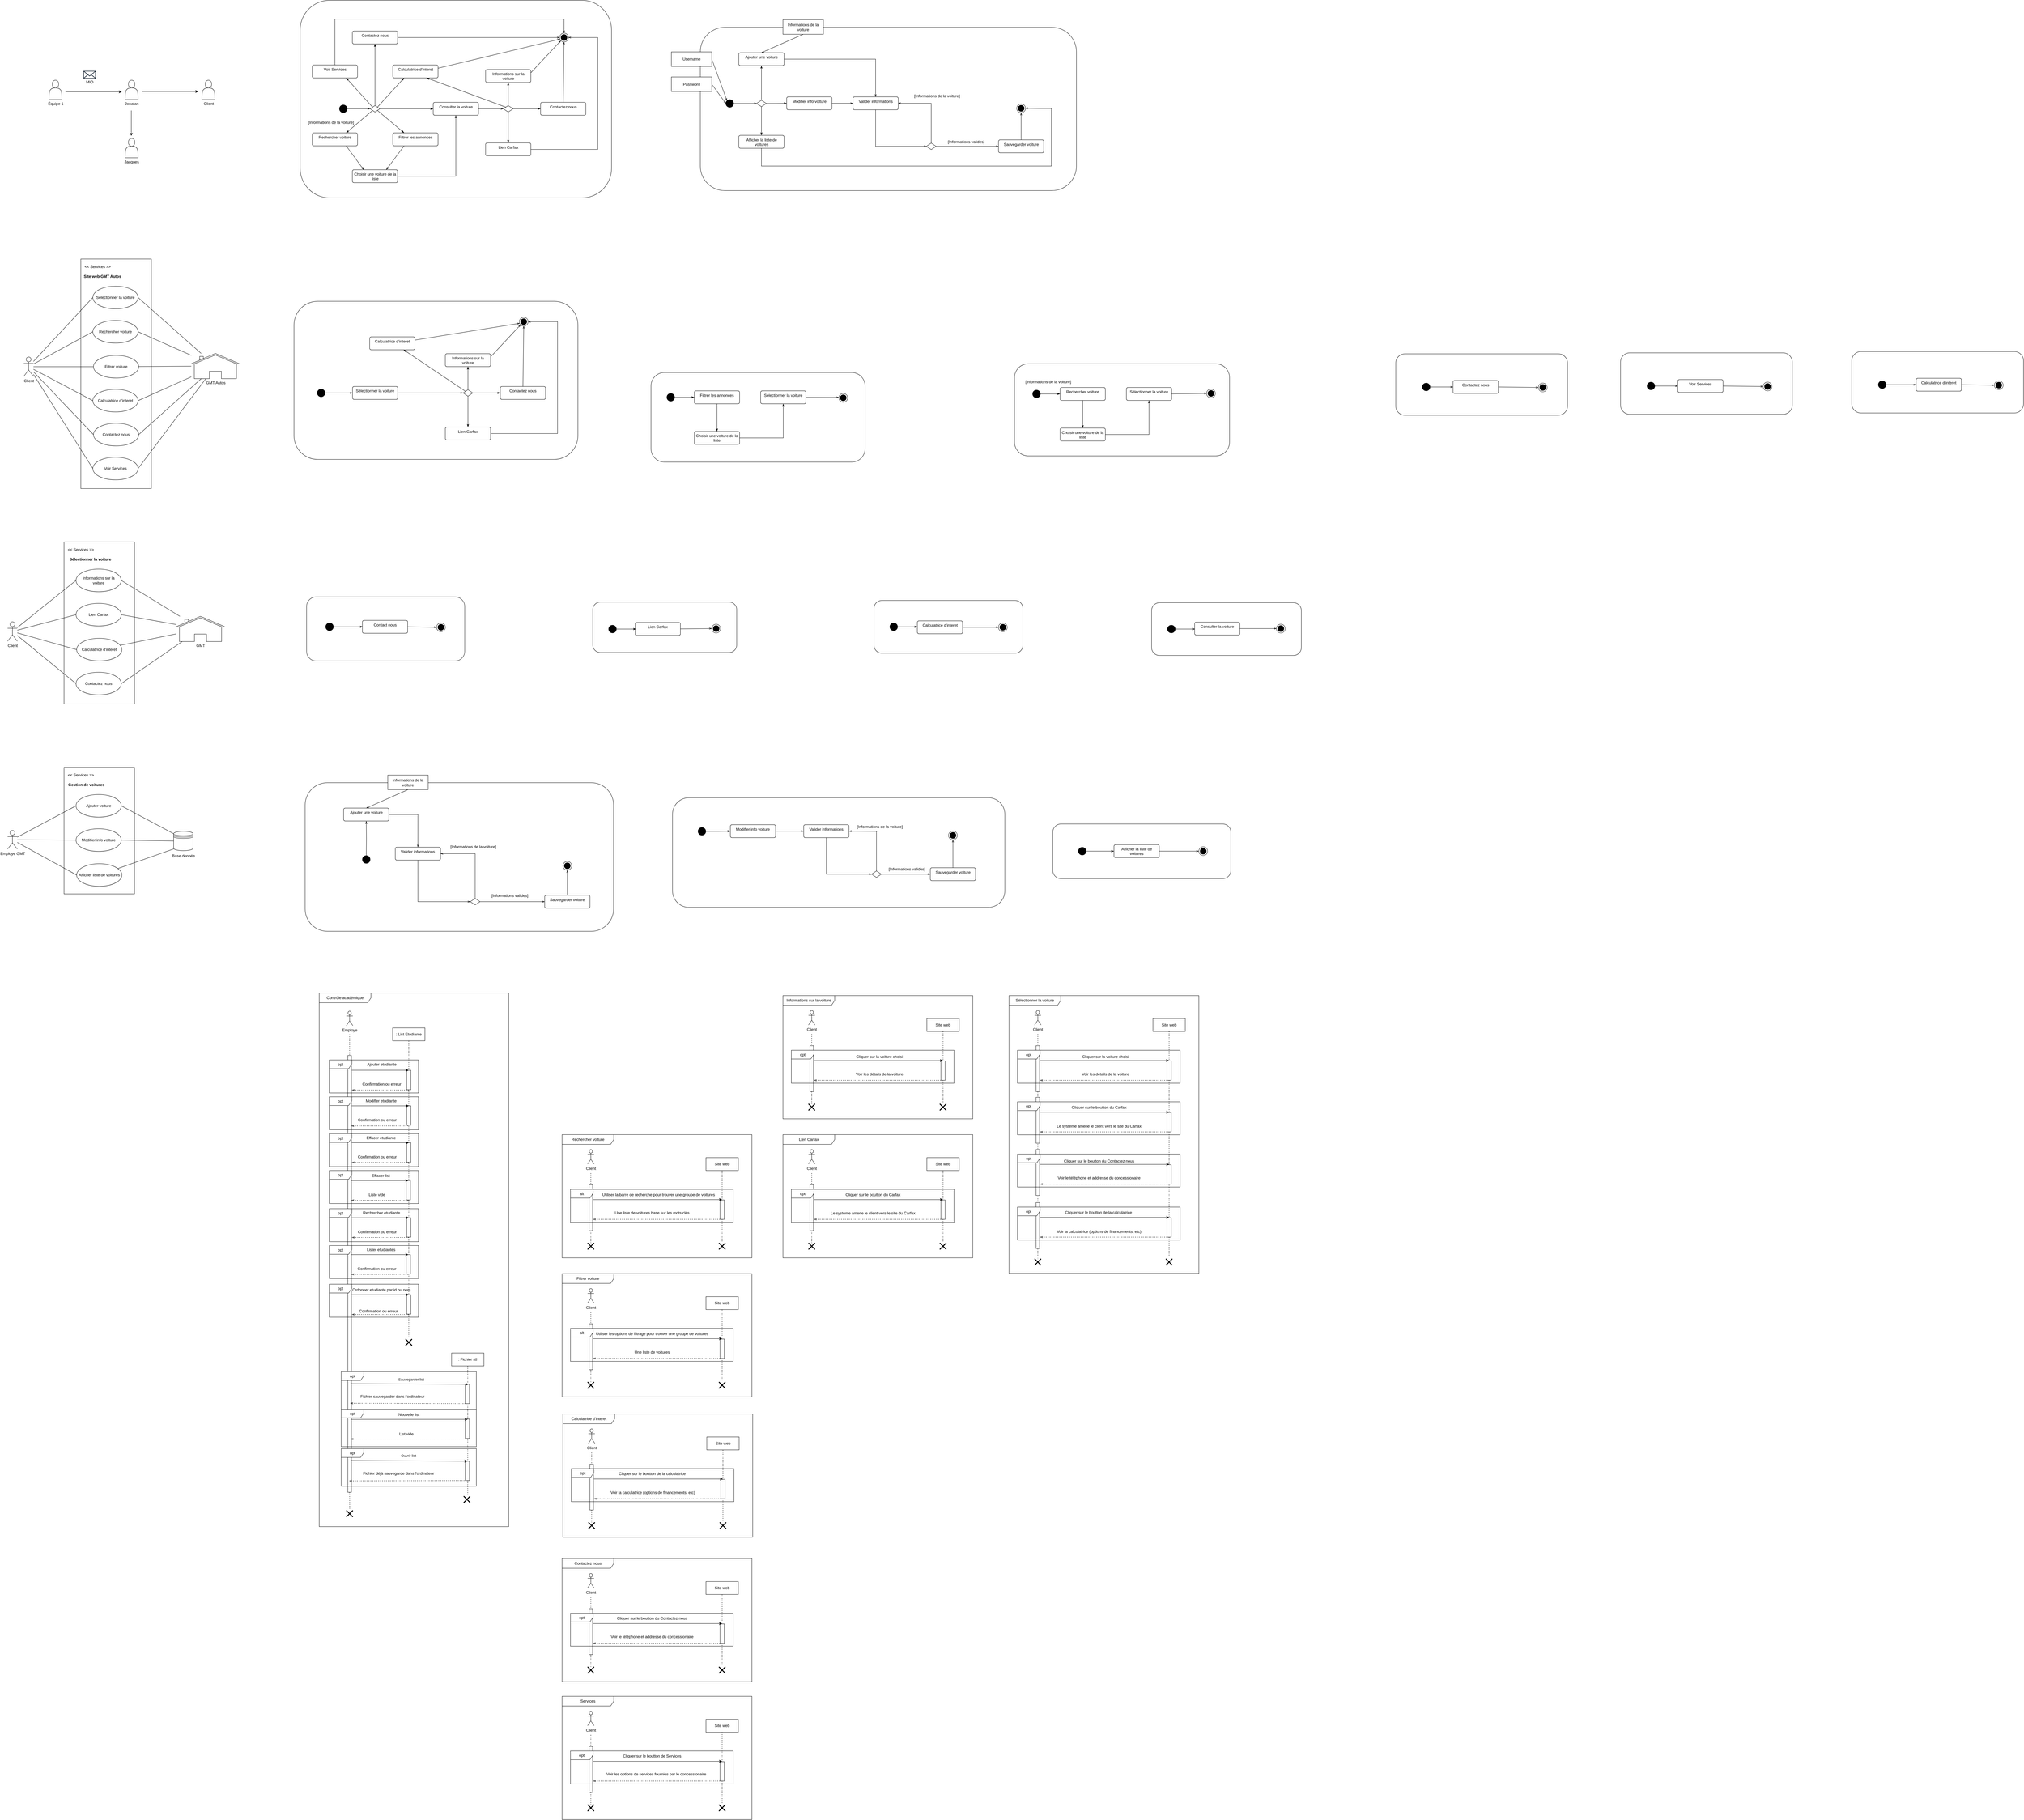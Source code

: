<mxfile version="22.0.4" type="github">
  <diagram name="Page-1" id="CPNXC50euRKfNB6obnDd">
    <mxGraphModel dx="4020" dy="3400" grid="0" gridSize="10" guides="1" tooltips="1" connect="1" arrows="1" fold="1" page="0" pageScale="1" pageWidth="850" pageHeight="1100" math="0" shadow="0">
      <root>
        <mxCell id="0" />
        <mxCell id="1" parent="0" />
        <mxCell id="QzPQM97rYg2r_5IAiYFt-97" value="" style="rounded=1;whiteSpace=wrap;html=1;fillColor=none;" parent="1" vertex="1">
          <mxGeometry x="-810" y="-2336" width="963" height="611" as="geometry" />
        </mxCell>
        <mxCell id="QzPQM97rYg2r_5IAiYFt-6" value="" style="shape=actor;whiteSpace=wrap;html=1;" parent="1" vertex="1">
          <mxGeometry x="-1113.5" y="-2089" width="40" height="60" as="geometry" />
        </mxCell>
        <mxCell id="QzPQM97rYg2r_5IAiYFt-7" value="Équipe 1" style="text;html=1;align=center;verticalAlign=middle;resizable=0;points=[];autosize=1;strokeColor=none;fillColor=none;" parent="1" vertex="1">
          <mxGeometry x="-1599" y="-2029" width="65" height="26" as="geometry" />
        </mxCell>
        <mxCell id="QzPQM97rYg2r_5IAiYFt-8" value="" style="shape=actor;whiteSpace=wrap;html=1;" parent="1" vertex="1">
          <mxGeometry x="-1586.5" y="-2089" width="40" height="60" as="geometry" />
        </mxCell>
        <mxCell id="QzPQM97rYg2r_5IAiYFt-9" value="Jonatan" style="text;html=1;align=center;verticalAlign=middle;resizable=0;points=[];autosize=1;strokeColor=none;fillColor=none;" parent="1" vertex="1">
          <mxGeometry x="-1361.5" y="-2029" width="61" height="26" as="geometry" />
        </mxCell>
        <mxCell id="QzPQM97rYg2r_5IAiYFt-10" value="" style="shape=actor;whiteSpace=wrap;html=1;" parent="1" vertex="1">
          <mxGeometry x="-1351" y="-2089" width="40" height="60" as="geometry" />
        </mxCell>
        <mxCell id="QzPQM97rYg2r_5IAiYFt-11" value="Client" style="text;html=1;align=center;verticalAlign=middle;resizable=0;points=[];autosize=1;strokeColor=none;fillColor=none;" parent="1" vertex="1">
          <mxGeometry x="-1118" y="-2029" width="49" height="26" as="geometry" />
        </mxCell>
        <mxCell id="QzPQM97rYg2r_5IAiYFt-14" value="" style="endArrow=classic;html=1;rounded=0;" parent="1" edge="1">
          <mxGeometry width="50" height="50" relative="1" as="geometry">
            <mxPoint x="-1299" y="-2054" as="sourcePoint" />
            <mxPoint x="-1125" y="-2054" as="targetPoint" />
          </mxGeometry>
        </mxCell>
        <mxCell id="QzPQM97rYg2r_5IAiYFt-15" value="" style="endArrow=classic;html=1;rounded=0;" parent="1" edge="1">
          <mxGeometry width="50" height="50" relative="1" as="geometry">
            <mxPoint x="-1535.5" y="-2053" as="sourcePoint" />
            <mxPoint x="-1361.5" y="-2053" as="targetPoint" />
          </mxGeometry>
        </mxCell>
        <mxCell id="QzPQM97rYg2r_5IAiYFt-16" value="" style="sketch=0;outlineConnect=0;fontColor=#232F3E;gradientColor=none;fillColor=#232F3D;strokeColor=none;dashed=0;verticalLabelPosition=bottom;verticalAlign=top;align=center;html=1;fontSize=12;fontStyle=0;aspect=fixed;pointerEvents=1;shape=mxgraph.aws4.email_2;" parent="1" vertex="1">
          <mxGeometry x="-1480" y="-2118" width="38.2" height="24" as="geometry" />
        </mxCell>
        <mxCell id="QzPQM97rYg2r_5IAiYFt-17" value="MIO" style="text;html=1;align=center;verticalAlign=middle;resizable=0;points=[];autosize=1;strokeColor=none;fillColor=none;" parent="1" vertex="1">
          <mxGeometry x="-1481.4" y="-2096" width="41" height="26" as="geometry" />
        </mxCell>
        <mxCell id="QzPQM97rYg2r_5IAiYFt-18" value="" style="shape=actor;whiteSpace=wrap;html=1;" parent="1" vertex="1">
          <mxGeometry x="-1351" y="-1909" width="40" height="60" as="geometry" />
        </mxCell>
        <mxCell id="QzPQM97rYg2r_5IAiYFt-19" value="Jacques" style="text;html=1;align=center;verticalAlign=middle;resizable=0;points=[];autosize=1;strokeColor=none;fillColor=none;" parent="1" vertex="1">
          <mxGeometry x="-1362.5" y="-1849" width="63" height="26" as="geometry" />
        </mxCell>
        <mxCell id="QzPQM97rYg2r_5IAiYFt-20" value="" style="endArrow=classic;html=1;rounded=0;exitX=0.484;exitY=1.298;exitDx=0;exitDy=0;exitPerimeter=0;" parent="1" source="QzPQM97rYg2r_5IAiYFt-9" edge="1">
          <mxGeometry width="50" height="50" relative="1" as="geometry">
            <mxPoint x="-1412" y="-1954" as="sourcePoint" />
            <mxPoint x="-1332" y="-1917" as="targetPoint" />
          </mxGeometry>
        </mxCell>
        <mxCell id="QzPQM97rYg2r_5IAiYFt-23" value="" style="html=1;verticalLabelPosition=bottom;align=center;labelBackgroundColor=#ffffff;verticalAlign=top;strokeWidth=1;strokeColor=#000000;shadow=0;dashed=0;shape=mxgraph.ios7.icons.home;" parent="1" vertex="1">
          <mxGeometry x="-1146.5" y="-1244" width="149" height="78" as="geometry" />
        </mxCell>
        <mxCell id="QzPQM97rYg2r_5IAiYFt-24" value="" style="rounded=0;whiteSpace=wrap;html=1;" parent="1" vertex="1">
          <mxGeometry x="-1488" y="-1536" width="218" height="710" as="geometry" />
        </mxCell>
        <mxCell id="QzPQM97rYg2r_5IAiYFt-25" value="GMT Autos" style="text;html=1;align=center;verticalAlign=middle;resizable=0;points=[];autosize=1;strokeColor=none;fillColor=none;" parent="1" vertex="1">
          <mxGeometry x="-1110.5" y="-1166" width="78" height="26" as="geometry" />
        </mxCell>
        <mxCell id="QzPQM97rYg2r_5IAiYFt-36" style="rounded=0;orthogonalLoop=1;jettySize=auto;html=1;entryX=0;entryY=0.5;entryDx=0;entryDy=0;endArrow=none;endFill=0;" parent="1" source="QzPQM97rYg2r_5IAiYFt-27" target="QzPQM97rYg2r_5IAiYFt-33" edge="1">
          <mxGeometry relative="1" as="geometry" />
        </mxCell>
        <mxCell id="QzPQM97rYg2r_5IAiYFt-37" style="rounded=0;orthogonalLoop=1;jettySize=auto;html=1;entryX=0;entryY=0.5;entryDx=0;entryDy=0;endArrow=none;endFill=0;" parent="1" source="QzPQM97rYg2r_5IAiYFt-27" target="QzPQM97rYg2r_5IAiYFt-32" edge="1">
          <mxGeometry relative="1" as="geometry" />
        </mxCell>
        <mxCell id="QzPQM97rYg2r_5IAiYFt-38" style="rounded=0;orthogonalLoop=1;jettySize=auto;html=1;entryX=0;entryY=0.5;entryDx=0;entryDy=0;endArrow=none;endFill=0;" parent="1" source="QzPQM97rYg2r_5IAiYFt-27" target="QzPQM97rYg2r_5IAiYFt-28" edge="1">
          <mxGeometry relative="1" as="geometry" />
        </mxCell>
        <mxCell id="QzPQM97rYg2r_5IAiYFt-39" style="rounded=0;orthogonalLoop=1;jettySize=auto;html=1;entryX=0;entryY=0.5;entryDx=0;entryDy=0;endArrow=none;endFill=0;" parent="1" source="QzPQM97rYg2r_5IAiYFt-27" target="QzPQM97rYg2r_5IAiYFt-29" edge="1">
          <mxGeometry relative="1" as="geometry" />
        </mxCell>
        <mxCell id="QzPQM97rYg2r_5IAiYFt-40" style="rounded=0;orthogonalLoop=1;jettySize=auto;html=1;entryX=0;entryY=0.5;entryDx=0;entryDy=0;endArrow=none;endFill=0;" parent="1" source="QzPQM97rYg2r_5IAiYFt-27" target="QzPQM97rYg2r_5IAiYFt-30" edge="1">
          <mxGeometry relative="1" as="geometry" />
        </mxCell>
        <mxCell id="QzPQM97rYg2r_5IAiYFt-41" style="rounded=0;orthogonalLoop=1;jettySize=auto;html=1;entryX=0;entryY=0.5;entryDx=0;entryDy=0;endArrow=none;endFill=0;" parent="1" source="QzPQM97rYg2r_5IAiYFt-27" target="QzPQM97rYg2r_5IAiYFt-31" edge="1">
          <mxGeometry relative="1" as="geometry" />
        </mxCell>
        <mxCell id="QzPQM97rYg2r_5IAiYFt-27" value="Client" style="shape=umlActor;verticalLabelPosition=bottom;verticalAlign=top;html=1;" parent="1" vertex="1">
          <mxGeometry x="-1664.5" y="-1233" width="30" height="60" as="geometry" />
        </mxCell>
        <mxCell id="QzPQM97rYg2r_5IAiYFt-28" value="Filtrer voiture" style="ellipse;whiteSpace=wrap;html=1;" parent="1" vertex="1">
          <mxGeometry x="-1449" y="-1238" width="140" height="70" as="geometry" />
        </mxCell>
        <mxCell id="QzPQM97rYg2r_5IAiYFt-29" value="Calculatrice d&#39;interet" style="ellipse;whiteSpace=wrap;html=1;" parent="1" vertex="1">
          <mxGeometry x="-1451" y="-1133" width="140" height="70" as="geometry" />
        </mxCell>
        <mxCell id="QzPQM97rYg2r_5IAiYFt-30" value="Contactez nous" style="ellipse;whiteSpace=wrap;html=1;" parent="1" vertex="1">
          <mxGeometry x="-1449" y="-1028" width="140" height="70" as="geometry" />
        </mxCell>
        <mxCell id="QzPQM97rYg2r_5IAiYFt-31" value="Voir Services" style="ellipse;whiteSpace=wrap;html=1;" parent="1" vertex="1">
          <mxGeometry x="-1451" y="-923" width="140" height="70" as="geometry" />
        </mxCell>
        <mxCell id="QzPQM97rYg2r_5IAiYFt-32" value="Rechercher voiture" style="ellipse;whiteSpace=wrap;html=1;" parent="1" vertex="1">
          <mxGeometry x="-1451" y="-1346" width="140" height="70" as="geometry" />
        </mxCell>
        <mxCell id="QzPQM97rYg2r_5IAiYFt-33" value="Sélectionner la voiture" style="ellipse;whiteSpace=wrap;html=1;" parent="1" vertex="1">
          <mxGeometry x="-1451" y="-1452" width="140" height="70" as="geometry" />
        </mxCell>
        <mxCell id="QzPQM97rYg2r_5IAiYFt-34" value="&amp;lt;&amp;lt; Services &amp;gt;&amp;gt;" style="text;html=1;strokeColor=none;fillColor=none;align=center;verticalAlign=middle;whiteSpace=wrap;rounded=0;" parent="1" vertex="1">
          <mxGeometry x="-1481.5" y="-1527" width="90" height="30" as="geometry" />
        </mxCell>
        <mxCell id="QzPQM97rYg2r_5IAiYFt-35" value="&lt;b&gt;Site web GMT Autos&lt;/b&gt;" style="text;html=1;strokeColor=none;fillColor=none;align=center;verticalAlign=middle;whiteSpace=wrap;rounded=0;" parent="1" vertex="1">
          <mxGeometry x="-1481.5" y="-1497" width="120" height="30" as="geometry" />
        </mxCell>
        <mxCell id="QzPQM97rYg2r_5IAiYFt-48" style="rounded=0;orthogonalLoop=1;jettySize=auto;html=1;entryX=1;entryY=0.5;entryDx=0;entryDy=0;endArrow=none;endFill=0;" parent="1" source="QzPQM97rYg2r_5IAiYFt-23" target="QzPQM97rYg2r_5IAiYFt-29" edge="1">
          <mxGeometry relative="1" as="geometry" />
        </mxCell>
        <mxCell id="QzPQM97rYg2r_5IAiYFt-49" style="rounded=0;orthogonalLoop=1;jettySize=auto;html=1;entryX=1;entryY=0.5;entryDx=0;entryDy=0;endArrow=none;endFill=0;" parent="1" source="QzPQM97rYg2r_5IAiYFt-23" target="QzPQM97rYg2r_5IAiYFt-30" edge="1">
          <mxGeometry relative="1" as="geometry" />
        </mxCell>
        <mxCell id="QzPQM97rYg2r_5IAiYFt-50" style="rounded=0;orthogonalLoop=1;jettySize=auto;html=1;entryX=1;entryY=0.5;entryDx=0;entryDy=0;endArrow=none;endFill=0;" parent="1" source="QzPQM97rYg2r_5IAiYFt-23" target="QzPQM97rYg2r_5IAiYFt-31" edge="1">
          <mxGeometry relative="1" as="geometry" />
        </mxCell>
        <mxCell id="QzPQM97rYg2r_5IAiYFt-51" style="rounded=0;orthogonalLoop=1;jettySize=auto;html=1;endArrow=none;endFill=0;" parent="1" source="QzPQM97rYg2r_5IAiYFt-23" target="QzPQM97rYg2r_5IAiYFt-28" edge="1">
          <mxGeometry relative="1" as="geometry" />
        </mxCell>
        <mxCell id="QzPQM97rYg2r_5IAiYFt-43" style="rounded=0;orthogonalLoop=1;jettySize=auto;html=1;entryX=1;entryY=0.5;entryDx=0;entryDy=0;endArrow=none;endFill=0;" parent="1" source="QzPQM97rYg2r_5IAiYFt-23" target="QzPQM97rYg2r_5IAiYFt-32" edge="1">
          <mxGeometry relative="1" as="geometry" />
        </mxCell>
        <mxCell id="QzPQM97rYg2r_5IAiYFt-42" style="rounded=0;orthogonalLoop=1;jettySize=auto;html=1;entryX=1;entryY=0.5;entryDx=0;entryDy=0;endArrow=none;endFill=0;" parent="1" source="QzPQM97rYg2r_5IAiYFt-23" target="QzPQM97rYg2r_5IAiYFt-33" edge="1">
          <mxGeometry relative="1" as="geometry" />
        </mxCell>
        <mxCell id="QzPQM97rYg2r_5IAiYFt-52" value="" style="html=1;verticalLabelPosition=bottom;align=center;labelBackgroundColor=#ffffff;verticalAlign=top;strokeWidth=1;strokeColor=#000000;shadow=0;dashed=0;shape=mxgraph.ios7.icons.home;" parent="1" vertex="1">
          <mxGeometry x="-1192.5" y="-431" width="149" height="78" as="geometry" />
        </mxCell>
        <mxCell id="QzPQM97rYg2r_5IAiYFt-53" value="" style="rounded=0;whiteSpace=wrap;html=1;" parent="1" vertex="1">
          <mxGeometry x="-1540" y="-661" width="218" height="501" as="geometry" />
        </mxCell>
        <mxCell id="QzPQM97rYg2r_5IAiYFt-54" value="GMT" style="text;html=1;align=center;verticalAlign=middle;resizable=0;points=[];autosize=1;strokeColor=none;fillColor=none;" parent="1" vertex="1">
          <mxGeometry x="-1140.5" y="-353" width="45" height="26" as="geometry" />
        </mxCell>
        <mxCell id="QzPQM97rYg2r_5IAiYFt-55" style="rounded=0;orthogonalLoop=1;jettySize=auto;html=1;entryX=0;entryY=0.5;entryDx=0;entryDy=0;endArrow=none;endFill=0;" parent="1" source="QzPQM97rYg2r_5IAiYFt-61" target="QzPQM97rYg2r_5IAiYFt-67" edge="1">
          <mxGeometry relative="1" as="geometry" />
        </mxCell>
        <mxCell id="QzPQM97rYg2r_5IAiYFt-56" style="rounded=0;orthogonalLoop=1;jettySize=auto;html=1;entryX=0;entryY=0.5;entryDx=0;entryDy=0;endArrow=none;endFill=0;" parent="1" source="QzPQM97rYg2r_5IAiYFt-61" target="QzPQM97rYg2r_5IAiYFt-66" edge="1">
          <mxGeometry relative="1" as="geometry" />
        </mxCell>
        <mxCell id="QzPQM97rYg2r_5IAiYFt-57" style="rounded=0;orthogonalLoop=1;jettySize=auto;html=1;entryX=0;entryY=0.5;entryDx=0;entryDy=0;endArrow=none;endFill=0;" parent="1" source="QzPQM97rYg2r_5IAiYFt-61" target="QzPQM97rYg2r_5IAiYFt-62" edge="1">
          <mxGeometry relative="1" as="geometry" />
        </mxCell>
        <mxCell id="QzPQM97rYg2r_5IAiYFt-58" style="rounded=0;orthogonalLoop=1;jettySize=auto;html=1;entryX=0;entryY=0.5;entryDx=0;entryDy=0;endArrow=none;endFill=0;" parent="1" source="QzPQM97rYg2r_5IAiYFt-61" target="QzPQM97rYg2r_5IAiYFt-63" edge="1">
          <mxGeometry relative="1" as="geometry" />
        </mxCell>
        <mxCell id="QzPQM97rYg2r_5IAiYFt-61" value="Client" style="shape=umlActor;verticalLabelPosition=bottom;verticalAlign=top;html=1;" parent="1" vertex="1">
          <mxGeometry x="-1714.5" y="-414" width="30" height="60" as="geometry" />
        </mxCell>
        <mxCell id="QzPQM97rYg2r_5IAiYFt-62" value="Calculatrice d&#39;interet" style="ellipse;whiteSpace=wrap;html=1;" parent="1" vertex="1">
          <mxGeometry x="-1501" y="-363" width="140" height="70" as="geometry" />
        </mxCell>
        <mxCell id="QzPQM97rYg2r_5IAiYFt-63" value="Contactez nous" style="ellipse;whiteSpace=wrap;html=1;" parent="1" vertex="1">
          <mxGeometry x="-1503" y="-258" width="140" height="70" as="geometry" />
        </mxCell>
        <mxCell id="QzPQM97rYg2r_5IAiYFt-66" value="Lien Carfax" style="ellipse;whiteSpace=wrap;html=1;" parent="1" vertex="1">
          <mxGeometry x="-1503" y="-471" width="140" height="70" as="geometry" />
        </mxCell>
        <mxCell id="QzPQM97rYg2r_5IAiYFt-67" value="Informations sur la voiture" style="ellipse;whiteSpace=wrap;html=1;" parent="1" vertex="1">
          <mxGeometry x="-1503" y="-577" width="140" height="70" as="geometry" />
        </mxCell>
        <mxCell id="QzPQM97rYg2r_5IAiYFt-68" value="&amp;lt;&amp;lt; Services &amp;gt;&amp;gt;" style="text;html=1;strokeColor=none;fillColor=none;align=center;verticalAlign=middle;whiteSpace=wrap;rounded=0;" parent="1" vertex="1">
          <mxGeometry x="-1533.5" y="-652" width="90" height="30" as="geometry" />
        </mxCell>
        <mxCell id="QzPQM97rYg2r_5IAiYFt-69" value="&lt;b&gt;Sélectionner la voiture&lt;/b&gt;" style="text;html=1;strokeColor=none;fillColor=none;align=center;verticalAlign=middle;whiteSpace=wrap;rounded=0;" parent="1" vertex="1">
          <mxGeometry x="-1533.5" y="-622" width="148.5" height="30" as="geometry" />
        </mxCell>
        <mxCell id="QzPQM97rYg2r_5IAiYFt-70" style="rounded=0;orthogonalLoop=1;jettySize=auto;html=1;entryX=1;entryY=0.5;entryDx=0;entryDy=0;endArrow=none;endFill=0;" parent="1" source="QzPQM97rYg2r_5IAiYFt-52" target="QzPQM97rYg2r_5IAiYFt-63" edge="1">
          <mxGeometry relative="1" as="geometry" />
        </mxCell>
        <mxCell id="QzPQM97rYg2r_5IAiYFt-73" style="rounded=0;orthogonalLoop=1;jettySize=auto;html=1;endArrow=none;endFill=0;" parent="1" source="QzPQM97rYg2r_5IAiYFt-52" target="QzPQM97rYg2r_5IAiYFt-62" edge="1">
          <mxGeometry relative="1" as="geometry" />
        </mxCell>
        <mxCell id="QzPQM97rYg2r_5IAiYFt-74" style="rounded=0;orthogonalLoop=1;jettySize=auto;html=1;entryX=1;entryY=0.5;entryDx=0;entryDy=0;endArrow=none;endFill=0;" parent="1" source="QzPQM97rYg2r_5IAiYFt-52" target="QzPQM97rYg2r_5IAiYFt-66" edge="1">
          <mxGeometry relative="1" as="geometry" />
        </mxCell>
        <mxCell id="QzPQM97rYg2r_5IAiYFt-75" style="rounded=0;orthogonalLoop=1;jettySize=auto;html=1;entryX=1;entryY=0.5;entryDx=0;entryDy=0;endArrow=none;endFill=0;" parent="1" source="QzPQM97rYg2r_5IAiYFt-52" target="QzPQM97rYg2r_5IAiYFt-67" edge="1">
          <mxGeometry relative="1" as="geometry" />
        </mxCell>
        <mxCell id="QzPQM97rYg2r_5IAiYFt-126" style="edgeStyle=orthogonalEdgeStyle;rounded=0;orthogonalLoop=1;jettySize=auto;html=1;entryX=0;entryY=0.5;entryDx=0;entryDy=0;endArrow=openThin;endFill=0;" parent="1" source="QzPQM97rYg2r_5IAiYFt-98" target="QzPQM97rYg2r_5IAiYFt-125" edge="1">
          <mxGeometry relative="1" as="geometry" />
        </mxCell>
        <mxCell id="QzPQM97rYg2r_5IAiYFt-98" value="" style="ellipse;fillStyle=solid;fillColor=#000000;" parent="1" vertex="1">
          <mxGeometry x="-688.5" y="-2012.5" width="24" height="24" as="geometry" />
        </mxCell>
        <mxCell id="QzPQM97rYg2r_5IAiYFt-103" value="" style="rhombus;whiteSpace=wrap;html=1;" parent="1" vertex="1">
          <mxGeometry x="-181.5" y="-2010.5" width="30" height="20" as="geometry" />
        </mxCell>
        <mxCell id="QzPQM97rYg2r_5IAiYFt-106" value="Contactez nous" style="html=1;align=center;verticalAlign=top;rounded=1;absoluteArcSize=1;arcSize=10;dashed=0;whiteSpace=wrap;" parent="1" vertex="1">
          <mxGeometry x="-66.5" y="-2020.5" width="140" height="40" as="geometry" />
        </mxCell>
        <mxCell id="QzPQM97rYg2r_5IAiYFt-137" style="edgeStyle=orthogonalEdgeStyle;rounded=0;orthogonalLoop=1;jettySize=auto;html=1;endArrow=classicThin;endFill=1;" parent="1" source="QzPQM97rYg2r_5IAiYFt-109" target="QzPQM97rYg2r_5IAiYFt-117" edge="1">
          <mxGeometry relative="1" as="geometry" />
        </mxCell>
        <mxCell id="QzPQM97rYg2r_5IAiYFt-109" value="Choisir une voiture de la liste" style="html=1;align=center;verticalAlign=top;rounded=1;absoluteArcSize=1;arcSize=10;dashed=0;whiteSpace=wrap;" parent="1" vertex="1">
          <mxGeometry x="-648.5" y="-1812" width="140" height="40" as="geometry" />
        </mxCell>
        <mxCell id="QzPQM97rYg2r_5IAiYFt-110" value="" style="ellipse;html=1;shape=endState;fillColor=strokeColor;" parent="1" vertex="1">
          <mxGeometry x="-7.5" y="-2234.5" width="27" height="27" as="geometry" />
        </mxCell>
        <mxCell id="QzPQM97rYg2r_5IAiYFt-111" value="" style="endArrow=openThin;html=1;rounded=0;endFill=0;exitX=0.5;exitY=0;exitDx=0;exitDy=0;entryX=0.5;entryY=1;entryDx=0;entryDy=0;" parent="1" source="QzPQM97rYg2r_5IAiYFt-106" target="QzPQM97rYg2r_5IAiYFt-110" edge="1">
          <mxGeometry width="50" height="50" relative="1" as="geometry">
            <mxPoint x="-326.5" y="-1644.5" as="sourcePoint" />
            <mxPoint x="-159.5" y="-1644.5" as="targetPoint" />
          </mxGeometry>
        </mxCell>
        <mxCell id="QzPQM97rYg2r_5IAiYFt-117" value="Consulter la voiture" style="html=1;align=center;verticalAlign=top;rounded=1;absoluteArcSize=1;arcSize=10;dashed=0;whiteSpace=wrap;" parent="1" vertex="1">
          <mxGeometry x="-398.5" y="-2020.5" width="140" height="40" as="geometry" />
        </mxCell>
        <mxCell id="QzPQM97rYg2r_5IAiYFt-119" value="Contactez nous" style="html=1;align=center;verticalAlign=top;rounded=1;absoluteArcSize=1;arcSize=10;dashed=0;whiteSpace=wrap;" parent="1" vertex="1">
          <mxGeometry x="-648.5" y="-2241" width="140" height="40" as="geometry" />
        </mxCell>
        <mxCell id="QzPQM97rYg2r_5IAiYFt-120" value="Rechercher voiture" style="html=1;align=center;verticalAlign=top;rounded=1;absoluteArcSize=1;arcSize=10;dashed=0;whiteSpace=wrap;" parent="1" vertex="1">
          <mxGeometry x="-772.5" y="-1926" width="140" height="40" as="geometry" />
        </mxCell>
        <mxCell id="QzPQM97rYg2r_5IAiYFt-121" value="Filtrer les annonces" style="html=1;align=center;verticalAlign=top;rounded=1;absoluteArcSize=1;arcSize=10;dashed=0;whiteSpace=wrap;" parent="1" vertex="1">
          <mxGeometry x="-523.5" y="-1926" width="140" height="40" as="geometry" />
        </mxCell>
        <mxCell id="QzPQM97rYg2r_5IAiYFt-122" value="Calculatrice d&#39;interet" style="html=1;align=center;verticalAlign=top;rounded=1;absoluteArcSize=1;arcSize=10;dashed=0;whiteSpace=wrap;" parent="1" vertex="1">
          <mxGeometry x="-523.5" y="-2136" width="140" height="40" as="geometry" />
        </mxCell>
        <mxCell id="QzPQM97rYg2r_5IAiYFt-123" value="Voir Services" style="html=1;align=center;verticalAlign=top;rounded=1;absoluteArcSize=1;arcSize=10;dashed=0;whiteSpace=wrap;" parent="1" vertex="1">
          <mxGeometry x="-772.5" y="-2136" width="140" height="40" as="geometry" />
        </mxCell>
        <mxCell id="QzPQM97rYg2r_5IAiYFt-127" style="edgeStyle=orthogonalEdgeStyle;rounded=0;orthogonalLoop=1;jettySize=auto;html=1;entryX=0;entryY=0.5;entryDx=0;entryDy=0;endArrow=classicThin;endFill=1;" parent="1" source="QzPQM97rYg2r_5IAiYFt-125" target="QzPQM97rYg2r_5IAiYFt-117" edge="1">
          <mxGeometry relative="1" as="geometry" />
        </mxCell>
        <mxCell id="QzPQM97rYg2r_5IAiYFt-125" value="" style="rhombus;whiteSpace=wrap;html=1;" parent="1" vertex="1">
          <mxGeometry x="-593.5" y="-2010.5" width="30" height="20" as="geometry" />
        </mxCell>
        <mxCell id="QzPQM97rYg2r_5IAiYFt-129" style="edgeStyle=orthogonalEdgeStyle;rounded=0;orthogonalLoop=1;jettySize=auto;html=1;entryX=0.5;entryY=1;entryDx=0;entryDy=0;endArrow=classicThin;endFill=1;exitX=0.5;exitY=0;exitDx=0;exitDy=0;" parent="1" source="QzPQM97rYg2r_5IAiYFt-125" target="QzPQM97rYg2r_5IAiYFt-119" edge="1">
          <mxGeometry relative="1" as="geometry">
            <mxPoint x="-553.5" y="-1990" as="sourcePoint" />
            <mxPoint x="-468.5" y="-1990" as="targetPoint" />
          </mxGeometry>
        </mxCell>
        <mxCell id="QzPQM97rYg2r_5IAiYFt-130" style="rounded=0;orthogonalLoop=1;jettySize=auto;html=1;entryX=0.25;entryY=1;entryDx=0;entryDy=0;endArrow=classicThin;endFill=1;exitX=1;exitY=0;exitDx=0;exitDy=0;" parent="1" source="QzPQM97rYg2r_5IAiYFt-125" target="QzPQM97rYg2r_5IAiYFt-122" edge="1">
          <mxGeometry relative="1" as="geometry">
            <mxPoint x="-553.5" y="-1990" as="sourcePoint" />
            <mxPoint x="-468.5" y="-1990" as="targetPoint" />
          </mxGeometry>
        </mxCell>
        <mxCell id="QzPQM97rYg2r_5IAiYFt-131" style="rounded=0;orthogonalLoop=1;jettySize=auto;html=1;entryX=0.75;entryY=1;entryDx=0;entryDy=0;endArrow=classicThin;endFill=1;exitX=0;exitY=0;exitDx=0;exitDy=0;" parent="1" source="QzPQM97rYg2r_5IAiYFt-125" target="QzPQM97rYg2r_5IAiYFt-123" edge="1">
          <mxGeometry relative="1" as="geometry">
            <mxPoint x="-560.5" y="-1995" as="sourcePoint" />
            <mxPoint x="-478.5" y="-2086" as="targetPoint" />
          </mxGeometry>
        </mxCell>
        <mxCell id="QzPQM97rYg2r_5IAiYFt-133" style="rounded=0;orthogonalLoop=1;jettySize=auto;html=1;entryX=0.75;entryY=0;entryDx=0;entryDy=0;endArrow=classicThin;endFill=1;exitX=0;exitY=1;exitDx=0;exitDy=0;" parent="1" source="QzPQM97rYg2r_5IAiYFt-125" target="QzPQM97rYg2r_5IAiYFt-120" edge="1">
          <mxGeometry relative="1" as="geometry">
            <mxPoint x="-575.5" y="-1995" as="sourcePoint" />
            <mxPoint x="-657.5" y="-2086" as="targetPoint" />
          </mxGeometry>
        </mxCell>
        <mxCell id="QzPQM97rYg2r_5IAiYFt-134" style="rounded=0;orthogonalLoop=1;jettySize=auto;html=1;entryX=0.25;entryY=0;entryDx=0;entryDy=0;endArrow=classicThin;endFill=1;exitX=1;exitY=1;exitDx=0;exitDy=0;" parent="1" source="QzPQM97rYg2r_5IAiYFt-125" target="QzPQM97rYg2r_5IAiYFt-121" edge="1">
          <mxGeometry relative="1" as="geometry">
            <mxPoint x="-575.5" y="-1985" as="sourcePoint" />
            <mxPoint x="-657.5" y="-1916" as="targetPoint" />
          </mxGeometry>
        </mxCell>
        <mxCell id="QzPQM97rYg2r_5IAiYFt-135" style="rounded=0;orthogonalLoop=1;jettySize=auto;html=1;entryX=0.25;entryY=0;entryDx=0;entryDy=0;endArrow=classicThin;endFill=1;exitX=0.75;exitY=1;exitDx=0;exitDy=0;" parent="1" source="QzPQM97rYg2r_5IAiYFt-120" target="QzPQM97rYg2r_5IAiYFt-109" edge="1">
          <mxGeometry relative="1" as="geometry">
            <mxPoint x="-575.5" y="-1985" as="sourcePoint" />
            <mxPoint x="-657.5" y="-1916" as="targetPoint" />
          </mxGeometry>
        </mxCell>
        <mxCell id="QzPQM97rYg2r_5IAiYFt-136" style="rounded=0;orthogonalLoop=1;jettySize=auto;html=1;entryX=0.75;entryY=0;entryDx=0;entryDy=0;endArrow=classicThin;endFill=1;exitX=0.25;exitY=1;exitDx=0;exitDy=0;" parent="1" source="QzPQM97rYg2r_5IAiYFt-121" target="QzPQM97rYg2r_5IAiYFt-109" edge="1">
          <mxGeometry relative="1" as="geometry">
            <mxPoint x="-657.5" y="-1876" as="sourcePoint" />
            <mxPoint x="-603.5" y="-1802" as="targetPoint" />
          </mxGeometry>
        </mxCell>
        <mxCell id="QzPQM97rYg2r_5IAiYFt-140" style="edgeStyle=orthogonalEdgeStyle;rounded=0;orthogonalLoop=1;jettySize=auto;html=1;entryX=0;entryY=0.5;entryDx=0;entryDy=0;endArrow=openThin;endFill=0;exitX=1;exitY=0.5;exitDx=0;exitDy=0;" parent="1" source="QzPQM97rYg2r_5IAiYFt-117" target="QzPQM97rYg2r_5IAiYFt-103" edge="1">
          <mxGeometry relative="1" as="geometry">
            <mxPoint x="-654.5" y="-1990" as="sourcePoint" />
            <mxPoint x="-583.5" y="-1990" as="targetPoint" />
          </mxGeometry>
        </mxCell>
        <mxCell id="QzPQM97rYg2r_5IAiYFt-142" value="Informations sur la voiture" style="html=1;align=center;verticalAlign=top;rounded=1;absoluteArcSize=1;arcSize=10;dashed=0;whiteSpace=wrap;" parent="1" vertex="1">
          <mxGeometry x="-236.5" y="-2122" width="140" height="40" as="geometry" />
        </mxCell>
        <mxCell id="QzPQM97rYg2r_5IAiYFt-143" style="rounded=0;orthogonalLoop=1;jettySize=auto;html=1;entryX=0.5;entryY=1;entryDx=0;entryDy=0;endArrow=classicThin;endFill=1;exitX=0.5;exitY=0;exitDx=0;exitDy=0;" parent="1" source="QzPQM97rYg2r_5IAiYFt-103" target="QzPQM97rYg2r_5IAiYFt-142" edge="1">
          <mxGeometry relative="1" as="geometry">
            <mxPoint x="-560.5" y="-1995" as="sourcePoint" />
            <mxPoint x="-478.5" y="-2086" as="targetPoint" />
          </mxGeometry>
        </mxCell>
        <mxCell id="QzPQM97rYg2r_5IAiYFt-144" value="Lien Carfax" style="html=1;align=center;verticalAlign=top;rounded=1;absoluteArcSize=1;arcSize=10;dashed=0;whiteSpace=wrap;" parent="1" vertex="1">
          <mxGeometry x="-236.5" y="-1895" width="140" height="40" as="geometry" />
        </mxCell>
        <mxCell id="QzPQM97rYg2r_5IAiYFt-145" style="rounded=0;orthogonalLoop=1;jettySize=auto;html=1;endArrow=classicThin;endFill=1;exitX=0.5;exitY=1;exitDx=0;exitDy=0;" parent="1" source="QzPQM97rYg2r_5IAiYFt-103" target="QzPQM97rYg2r_5IAiYFt-144" edge="1">
          <mxGeometry relative="1" as="geometry">
            <mxPoint x="-156.5" y="-2000" as="sourcePoint" />
            <mxPoint x="-156.5" y="-2072" as="targetPoint" />
          </mxGeometry>
        </mxCell>
        <mxCell id="QzPQM97rYg2r_5IAiYFt-146" style="rounded=0;orthogonalLoop=1;jettySize=auto;html=1;entryX=0.75;entryY=1;entryDx=0;entryDy=0;endArrow=classicThin;endFill=1;exitX=0;exitY=0;exitDx=0;exitDy=0;" parent="1" source="QzPQM97rYg2r_5IAiYFt-103" target="QzPQM97rYg2r_5IAiYFt-122" edge="1">
          <mxGeometry relative="1" as="geometry">
            <mxPoint x="-156.5" y="-2000" as="sourcePoint" />
            <mxPoint x="-156.5" y="-2072" as="targetPoint" />
          </mxGeometry>
        </mxCell>
        <mxCell id="QzPQM97rYg2r_5IAiYFt-147" style="rounded=0;orthogonalLoop=1;jettySize=auto;html=1;endArrow=classicThin;endFill=1;exitX=1;exitY=0.5;exitDx=0;exitDy=0;entryX=0;entryY=0.5;entryDx=0;entryDy=0;" parent="1" source="QzPQM97rYg2r_5IAiYFt-103" target="QzPQM97rYg2r_5IAiYFt-106" edge="1">
          <mxGeometry relative="1" as="geometry">
            <mxPoint x="-156.5" y="-1980" as="sourcePoint" />
            <mxPoint x="-156.5" y="-1885" as="targetPoint" />
          </mxGeometry>
        </mxCell>
        <mxCell id="QzPQM97rYg2r_5IAiYFt-148" value="" style="endArrow=openThin;html=1;rounded=0;endFill=0;exitX=1;exitY=0.5;exitDx=0;exitDy=0;entryX=1;entryY=0.5;entryDx=0;entryDy=0;edgeStyle=orthogonalEdgeStyle;" parent="1" source="QzPQM97rYg2r_5IAiYFt-144" target="QzPQM97rYg2r_5IAiYFt-110" edge="1">
          <mxGeometry width="50" height="50" relative="1" as="geometry">
            <mxPoint x="13.5" y="-2010" as="sourcePoint" />
            <mxPoint x="16.5" y="-2197" as="targetPoint" />
            <Array as="points">
              <mxPoint x="110.5" y="-1875" />
              <mxPoint x="110.5" y="-2221" />
            </Array>
          </mxGeometry>
        </mxCell>
        <mxCell id="QzPQM97rYg2r_5IAiYFt-149" value="" style="endArrow=openThin;html=1;rounded=0;endFill=0;exitX=1;exitY=0.25;exitDx=0;exitDy=0;entryX=0;entryY=1;entryDx=0;entryDy=0;" parent="1" source="QzPQM97rYg2r_5IAiYFt-142" target="QzPQM97rYg2r_5IAiYFt-110" edge="1">
          <mxGeometry width="50" height="50" relative="1" as="geometry">
            <mxPoint x="13.5" y="-2010" as="sourcePoint" />
            <mxPoint x="16.5" y="-2197" as="targetPoint" />
          </mxGeometry>
        </mxCell>
        <mxCell id="QzPQM97rYg2r_5IAiYFt-150" value="" style="endArrow=openThin;html=1;rounded=0;endFill=0;exitX=1;exitY=0.25;exitDx=0;exitDy=0;entryX=0.038;entryY=0.686;entryDx=0;entryDy=0;entryPerimeter=0;" parent="1" source="QzPQM97rYg2r_5IAiYFt-122" target="QzPQM97rYg2r_5IAiYFt-110" edge="1">
          <mxGeometry width="50" height="50" relative="1" as="geometry">
            <mxPoint x="-86.5" y="-2102" as="sourcePoint" />
            <mxPoint x="6.5" y="-2201" as="targetPoint" />
          </mxGeometry>
        </mxCell>
        <mxCell id="QzPQM97rYg2r_5IAiYFt-152" value="" style="endArrow=openThin;html=1;rounded=0;endFill=0;exitX=1;exitY=0.5;exitDx=0;exitDy=0;entryX=0;entryY=0.5;entryDx=0;entryDy=0;" parent="1" source="QzPQM97rYg2r_5IAiYFt-119" target="QzPQM97rYg2r_5IAiYFt-110" edge="1">
          <mxGeometry width="50" height="50" relative="1" as="geometry">
            <mxPoint x="-373.5" y="-2116" as="sourcePoint" />
            <mxPoint x="3.5" y="-2206" as="targetPoint" />
          </mxGeometry>
        </mxCell>
        <mxCell id="QzPQM97rYg2r_5IAiYFt-153" value="" style="endArrow=openThin;html=1;rounded=0;endFill=0;exitX=0.5;exitY=0;exitDx=0;exitDy=0;entryX=0.5;entryY=0;entryDx=0;entryDy=0;edgeStyle=orthogonalEdgeStyle;" parent="1" source="QzPQM97rYg2r_5IAiYFt-123" target="QzPQM97rYg2r_5IAiYFt-110" edge="1">
          <mxGeometry width="50" height="50" relative="1" as="geometry">
            <mxPoint x="-498.5" y="-2211" as="sourcePoint" />
            <mxPoint x="2.5" y="-2211" as="targetPoint" />
            <Array as="points">
              <mxPoint x="-702.5" y="-2278" />
              <mxPoint x="5.5" y="-2278" />
            </Array>
          </mxGeometry>
        </mxCell>
        <mxCell id="QzPQM97rYg2r_5IAiYFt-155" value="" style="rounded=0;whiteSpace=wrap;html=1;" parent="1" vertex="1">
          <mxGeometry x="-1540" y="36" width="218" height="391.5" as="geometry" />
        </mxCell>
        <mxCell id="QzPQM97rYg2r_5IAiYFt-156" value="Base donnée" style="text;html=1;align=center;verticalAlign=middle;resizable=0;points=[];autosize=1;strokeColor=none;fillColor=none;" parent="1" vertex="1">
          <mxGeometry x="-1215.5" y="297.25" width="89" height="26" as="geometry" />
        </mxCell>
        <mxCell id="QzPQM97rYg2r_5IAiYFt-157" style="rounded=0;orthogonalLoop=1;jettySize=auto;html=1;entryX=0;entryY=0.5;entryDx=0;entryDy=0;endArrow=none;endFill=0;" parent="1" source="QzPQM97rYg2r_5IAiYFt-161" target="QzPQM97rYg2r_5IAiYFt-165" edge="1">
          <mxGeometry relative="1" as="geometry" />
        </mxCell>
        <mxCell id="QzPQM97rYg2r_5IAiYFt-158" style="rounded=0;orthogonalLoop=1;jettySize=auto;html=1;entryX=0;entryY=0.5;entryDx=0;entryDy=0;endArrow=none;endFill=0;" parent="1" source="QzPQM97rYg2r_5IAiYFt-161" target="QzPQM97rYg2r_5IAiYFt-164" edge="1">
          <mxGeometry relative="1" as="geometry" />
        </mxCell>
        <mxCell id="QzPQM97rYg2r_5IAiYFt-159" style="rounded=0;orthogonalLoop=1;jettySize=auto;html=1;entryX=0;entryY=0.5;entryDx=0;entryDy=0;endArrow=none;endFill=0;" parent="1" source="QzPQM97rYg2r_5IAiYFt-161" target="QzPQM97rYg2r_5IAiYFt-162" edge="1">
          <mxGeometry relative="1" as="geometry" />
        </mxCell>
        <mxCell id="QzPQM97rYg2r_5IAiYFt-161" value="Employe GMT" style="shape=umlActor;verticalLabelPosition=bottom;verticalAlign=top;html=1;" parent="1" vertex="1">
          <mxGeometry x="-1714.5" y="231.25" width="30" height="57.5" as="geometry" />
        </mxCell>
        <mxCell id="QzPQM97rYg2r_5IAiYFt-162" value="Afficher liste de voitures" style="ellipse;whiteSpace=wrap;html=1;" parent="1" vertex="1">
          <mxGeometry x="-1501" y="334" width="140" height="70" as="geometry" />
        </mxCell>
        <mxCell id="QzPQM97rYg2r_5IAiYFt-164" value="Modifier info voiture" style="ellipse;whiteSpace=wrap;html=1;" parent="1" vertex="1">
          <mxGeometry x="-1503" y="226" width="140" height="70" as="geometry" />
        </mxCell>
        <mxCell id="QzPQM97rYg2r_5IAiYFt-165" value="Ajouter voiture" style="ellipse;whiteSpace=wrap;html=1;" parent="1" vertex="1">
          <mxGeometry x="-1503" y="120" width="140" height="70" as="geometry" />
        </mxCell>
        <mxCell id="QzPQM97rYg2r_5IAiYFt-166" value="&amp;lt;&amp;lt; Services &amp;gt;&amp;gt;" style="text;html=1;strokeColor=none;fillColor=none;align=center;verticalAlign=middle;whiteSpace=wrap;rounded=0;" parent="1" vertex="1">
          <mxGeometry x="-1533.5" y="45" width="90" height="30" as="geometry" />
        </mxCell>
        <mxCell id="QzPQM97rYg2r_5IAiYFt-167" value="&lt;b&gt;Gestion de voitures&lt;/b&gt;" style="text;html=1;strokeColor=none;fillColor=none;align=center;verticalAlign=middle;whiteSpace=wrap;rounded=0;" parent="1" vertex="1">
          <mxGeometry x="-1533.5" y="75" width="124" height="30" as="geometry" />
        </mxCell>
        <mxCell id="QzPQM97rYg2r_5IAiYFt-169" style="rounded=0;orthogonalLoop=1;jettySize=auto;html=1;endArrow=none;endFill=0;exitX=0.017;exitY=0.905;exitDx=0;exitDy=0;exitPerimeter=0;" parent="1" source="QzPQM97rYg2r_5IAiYFt-173" target="QzPQM97rYg2r_5IAiYFt-162" edge="1">
          <mxGeometry relative="1" as="geometry">
            <mxPoint x="-1192.5" y="320.281" as="sourcePoint" />
          </mxGeometry>
        </mxCell>
        <mxCell id="QzPQM97rYg2r_5IAiYFt-170" style="rounded=0;orthogonalLoop=1;jettySize=auto;html=1;entryX=1;entryY=0.5;entryDx=0;entryDy=0;endArrow=none;endFill=0;exitX=0;exitY=0.5;exitDx=0;exitDy=0;" parent="1" source="QzPQM97rYg2r_5IAiYFt-173" target="QzPQM97rYg2r_5IAiYFt-164" edge="1">
          <mxGeometry relative="1" as="geometry">
            <mxPoint x="-1192.5" y="291.62" as="sourcePoint" />
          </mxGeometry>
        </mxCell>
        <mxCell id="QzPQM97rYg2r_5IAiYFt-171" style="rounded=0;orthogonalLoop=1;jettySize=auto;html=1;entryX=1;entryY=0.5;entryDx=0;entryDy=0;endArrow=none;endFill=0;exitX=0.038;exitY=0.146;exitDx=0;exitDy=0;exitPerimeter=0;" parent="1" source="QzPQM97rYg2r_5IAiYFt-173" target="QzPQM97rYg2r_5IAiYFt-165" edge="1">
          <mxGeometry relative="1" as="geometry">
            <mxPoint x="-1181.7" y="266" as="sourcePoint" />
          </mxGeometry>
        </mxCell>
        <mxCell id="QzPQM97rYg2r_5IAiYFt-173" value="" style="shape=datastore;whiteSpace=wrap;html=1;" parent="1" vertex="1">
          <mxGeometry x="-1201" y="233.75" width="60" height="60" as="geometry" />
        </mxCell>
        <mxCell id="QzPQM97rYg2r_5IAiYFt-245" value="" style="rounded=1;whiteSpace=wrap;html=1;fillColor=none;" parent="1" vertex="1">
          <mxGeometry x="427.5" y="-2252.5" width="1163" height="505" as="geometry" />
        </mxCell>
        <mxCell id="QzPQM97rYg2r_5IAiYFt-246" style="edgeStyle=orthogonalEdgeStyle;rounded=0;orthogonalLoop=1;jettySize=auto;html=1;entryX=0;entryY=0.5;entryDx=0;entryDy=0;endArrow=openThin;endFill=0;" parent="1" source="QzPQM97rYg2r_5IAiYFt-247" target="QzPQM97rYg2r_5IAiYFt-253" edge="1">
          <mxGeometry relative="1" as="geometry" />
        </mxCell>
        <mxCell id="QzPQM97rYg2r_5IAiYFt-247" value="" style="ellipse;fillStyle=solid;fillColor=#000000;" parent="1" vertex="1">
          <mxGeometry x="506.5" y="-2029" width="24" height="24" as="geometry" />
        </mxCell>
        <mxCell id="QzPQM97rYg2r_5IAiYFt-248" value="" style="ellipse;html=1;shape=endState;fillColor=strokeColor;" parent="1" vertex="1">
          <mxGeometry x="1406" y="-2015.5" width="27" height="27" as="geometry" />
        </mxCell>
        <mxCell id="QzPQM97rYg2r_5IAiYFt-249" value="Modifier info voiture" style="html=1;align=center;verticalAlign=top;rounded=1;absoluteArcSize=1;arcSize=10;dashed=0;whiteSpace=wrap;" parent="1" vertex="1">
          <mxGeometry x="694.5" y="-2037.5" width="140" height="40" as="geometry" />
        </mxCell>
        <mxCell id="QzPQM97rYg2r_5IAiYFt-250" value="Ajouter une voiture" style="html=1;align=center;verticalAlign=top;rounded=1;absoluteArcSize=1;arcSize=10;dashed=0;whiteSpace=wrap;" parent="1" vertex="1">
          <mxGeometry x="546.5" y="-2174" width="140" height="40" as="geometry" />
        </mxCell>
        <mxCell id="QzPQM97rYg2r_5IAiYFt-251" value="Afficher la liste de voitures" style="html=1;align=center;verticalAlign=top;rounded=1;absoluteArcSize=1;arcSize=10;dashed=0;whiteSpace=wrap;" parent="1" vertex="1">
          <mxGeometry x="546.5" y="-1918.5" width="140" height="40" as="geometry" />
        </mxCell>
        <mxCell id="QzPQM97rYg2r_5IAiYFt-252" style="edgeStyle=orthogonalEdgeStyle;rounded=0;orthogonalLoop=1;jettySize=auto;html=1;entryX=0;entryY=0.5;entryDx=0;entryDy=0;endArrow=classicThin;endFill=1;" parent="1" source="QzPQM97rYg2r_5IAiYFt-253" target="QzPQM97rYg2r_5IAiYFt-249" edge="1">
          <mxGeometry relative="1" as="geometry" />
        </mxCell>
        <mxCell id="QzPQM97rYg2r_5IAiYFt-253" value="" style="rhombus;whiteSpace=wrap;html=1;" parent="1" vertex="1">
          <mxGeometry x="601.5" y="-2027" width="30" height="20" as="geometry" />
        </mxCell>
        <mxCell id="QzPQM97rYg2r_5IAiYFt-254" style="edgeStyle=orthogonalEdgeStyle;rounded=0;orthogonalLoop=1;jettySize=auto;html=1;entryX=0.5;entryY=1;entryDx=0;entryDy=0;endArrow=classicThin;endFill=1;exitX=0.5;exitY=0;exitDx=0;exitDy=0;" parent="1" source="QzPQM97rYg2r_5IAiYFt-253" target="QzPQM97rYg2r_5IAiYFt-250" edge="1">
          <mxGeometry relative="1" as="geometry">
            <mxPoint x="641.5" y="-2006.5" as="sourcePoint" />
            <mxPoint x="726.5" y="-2006.5" as="targetPoint" />
          </mxGeometry>
        </mxCell>
        <mxCell id="QzPQM97rYg2r_5IAiYFt-255" style="rounded=0;orthogonalLoop=1;jettySize=auto;html=1;endArrow=classicThin;endFill=1;exitX=0.5;exitY=1;exitDx=0;exitDy=0;" parent="1" source="QzPQM97rYg2r_5IAiYFt-253" target="QzPQM97rYg2r_5IAiYFt-251" edge="1">
          <mxGeometry relative="1" as="geometry">
            <mxPoint x="619.5" y="-2011.5" as="sourcePoint" />
            <mxPoint x="537.5" y="-2102.5" as="targetPoint" />
          </mxGeometry>
        </mxCell>
        <mxCell id="QzPQM97rYg2r_5IAiYFt-256" style="edgeStyle=orthogonalEdgeStyle;rounded=0;orthogonalLoop=1;jettySize=auto;html=1;entryX=0;entryY=0.5;entryDx=0;entryDy=0;endArrow=openThin;endFill=0;exitX=1;exitY=0.5;exitDx=0;exitDy=0;" parent="1" source="QzPQM97rYg2r_5IAiYFt-274" edge="1">
          <mxGeometry relative="1" as="geometry">
            <mxPoint x="540.5" y="-2006.5" as="sourcePoint" />
            <mxPoint x="1013.5" y="-2017" as="targetPoint" />
          </mxGeometry>
        </mxCell>
        <mxCell id="QzPQM97rYg2r_5IAiYFt-257" value="" style="endArrow=openThin;html=1;rounded=0;endFill=0;exitX=0.5;exitY=1;exitDx=0;exitDy=0;entryX=1;entryY=0.5;entryDx=0;entryDy=0;edgeStyle=orthogonalEdgeStyle;" parent="1" source="QzPQM97rYg2r_5IAiYFt-251" target="QzPQM97rYg2r_5IAiYFt-248" edge="1">
          <mxGeometry width="50" height="50" relative="1" as="geometry">
            <mxPoint x="1208.5" y="-2026.5" as="sourcePoint" />
            <mxPoint x="1211.5" y="-2213.5" as="targetPoint" />
            <Array as="points">
              <mxPoint x="617" y="-1823.5" />
              <mxPoint x="1513" y="-1823.5" />
              <mxPoint x="1513" y="-2001.5" />
              <mxPoint x="1478" y="-2001.5" />
            </Array>
          </mxGeometry>
        </mxCell>
        <mxCell id="QzPQM97rYg2r_5IAiYFt-258" value="" style="endArrow=openThin;html=1;rounded=0;endFill=0;exitX=1;exitY=0.5;exitDx=0;exitDy=0;entryX=0.5;entryY=0;entryDx=0;entryDy=0;edgeStyle=orthogonalEdgeStyle;" parent="1" source="QzPQM97rYg2r_5IAiYFt-250" target="QzPQM97rYg2r_5IAiYFt-274" edge="1">
          <mxGeometry width="50" height="50" relative="1" as="geometry">
            <mxPoint x="821.5" y="-2132.5" as="sourcePoint" />
            <mxPoint x="1198.5" y="-2222.5" as="targetPoint" />
          </mxGeometry>
        </mxCell>
        <mxCell id="QzPQM97rYg2r_5IAiYFt-259" style="rounded=0;orthogonalLoop=1;jettySize=auto;html=1;entryX=0;entryY=0;entryDx=0;entryDy=0;exitX=1;exitY=0.5;exitDx=0;exitDy=0;endArrow=openThin;endFill=0;" parent="1" source="QzPQM97rYg2r_5IAiYFt-260" target="QzPQM97rYg2r_5IAiYFt-247" edge="1">
          <mxGeometry relative="1" as="geometry" />
        </mxCell>
        <mxCell id="QzPQM97rYg2r_5IAiYFt-260" value="Username" style="html=1;align=center;verticalAlign=middle;rounded=0;absoluteArcSize=1;arcSize=10;dashed=0;whiteSpace=wrap;" parent="1" vertex="1">
          <mxGeometry x="338" y="-2176.5" width="125" height="45" as="geometry" />
        </mxCell>
        <mxCell id="QzPQM97rYg2r_5IAiYFt-261" value="Password" style="html=1;align=center;verticalAlign=middle;rounded=0;absoluteArcSize=1;arcSize=10;dashed=0;whiteSpace=wrap;" parent="1" vertex="1">
          <mxGeometry x="338" y="-2099" width="125" height="45" as="geometry" />
        </mxCell>
        <mxCell id="QzPQM97rYg2r_5IAiYFt-262" style="rounded=0;orthogonalLoop=1;jettySize=auto;html=1;entryX=0;entryY=0.5;entryDx=0;entryDy=0;exitX=1;exitY=0.5;exitDx=0;exitDy=0;endArrow=openThin;endFill=0;" parent="1" source="QzPQM97rYg2r_5IAiYFt-261" target="QzPQM97rYg2r_5IAiYFt-247" edge="1">
          <mxGeometry relative="1" as="geometry">
            <mxPoint x="480.5" y="-2098.5" as="sourcePoint" />
            <mxPoint x="520.5" y="-2015.5" as="targetPoint" />
          </mxGeometry>
        </mxCell>
        <mxCell id="QzPQM97rYg2r_5IAiYFt-263" value="Informations de la voiture" style="html=1;align=center;verticalAlign=middle;rounded=0;absoluteArcSize=1;arcSize=10;dashed=0;whiteSpace=wrap;" parent="1" vertex="1">
          <mxGeometry x="683" y="-2276" width="125" height="45" as="geometry" />
        </mxCell>
        <mxCell id="QzPQM97rYg2r_5IAiYFt-264" style="rounded=0;orthogonalLoop=1;jettySize=auto;html=1;entryX=0.5;entryY=0;entryDx=0;entryDy=0;exitX=0.5;exitY=1;exitDx=0;exitDy=0;endArrow=openThin;endFill=0;" parent="1" source="QzPQM97rYg2r_5IAiYFt-263" target="QzPQM97rYg2r_5IAiYFt-250" edge="1">
          <mxGeometry relative="1" as="geometry">
            <mxPoint x="473.5" y="-2143.5" as="sourcePoint" />
            <mxPoint x="520.5" y="-2015.5" as="targetPoint" />
          </mxGeometry>
        </mxCell>
        <mxCell id="QzPQM97rYg2r_5IAiYFt-265" value="" style="rhombus;whiteSpace=wrap;html=1;" parent="1" vertex="1">
          <mxGeometry x="1126.5" y="-1894.5" width="30" height="20" as="geometry" />
        </mxCell>
        <mxCell id="QzPQM97rYg2r_5IAiYFt-266" value="" style="endArrow=openThin;html=1;rounded=0;endFill=0;exitX=0.5;exitY=1;exitDx=0;exitDy=0;entryX=0;entryY=0.5;entryDx=0;entryDy=0;edgeStyle=orthogonalEdgeStyle;" parent="1" source="QzPQM97rYg2r_5IAiYFt-274" target="QzPQM97rYg2r_5IAiYFt-265" edge="1">
          <mxGeometry width="50" height="50" relative="1" as="geometry">
            <mxPoint x="1173.5" y="-2059.5" as="sourcePoint" />
            <mxPoint x="1081.5" y="-1895.5" as="targetPoint" />
          </mxGeometry>
        </mxCell>
        <mxCell id="QzPQM97rYg2r_5IAiYFt-267" value="Sauvegarder voiture" style="html=1;align=center;verticalAlign=top;rounded=1;absoluteArcSize=1;arcSize=10;dashed=0;whiteSpace=wrap;" parent="1" vertex="1">
          <mxGeometry x="1349.5" y="-1904.5" width="140" height="40" as="geometry" />
        </mxCell>
        <mxCell id="QzPQM97rYg2r_5IAiYFt-268" value="[Informations valides]" style="text;html=1;align=center;verticalAlign=middle;resizable=0;points=[];autosize=1;strokeColor=none;fillColor=none;" parent="1" vertex="1">
          <mxGeometry x="1183.5" y="-1911.5" width="131" height="26" as="geometry" />
        </mxCell>
        <mxCell id="QzPQM97rYg2r_5IAiYFt-269" value="" style="endArrow=openThin;html=1;rounded=0;endFill=0;exitX=1;exitY=0.5;exitDx=0;exitDy=0;entryX=0;entryY=0.5;entryDx=0;entryDy=0;" parent="1" source="QzPQM97rYg2r_5IAiYFt-265" target="QzPQM97rYg2r_5IAiYFt-267" edge="1">
          <mxGeometry width="50" height="50" relative="1" as="geometry">
            <mxPoint x="1437.5" y="-1940.5" as="sourcePoint" />
            <mxPoint x="1529.5" y="-1891.5" as="targetPoint" />
          </mxGeometry>
        </mxCell>
        <mxCell id="QzPQM97rYg2r_5IAiYFt-270" value="" style="endArrow=openThin;html=1;rounded=0;endFill=0;exitX=0.5;exitY=0;exitDx=0;exitDy=0;entryX=1;entryY=0.5;entryDx=0;entryDy=0;edgeStyle=orthogonalEdgeStyle;" parent="1" source="QzPQM97rYg2r_5IAiYFt-265" target="QzPQM97rYg2r_5IAiYFt-274" edge="1">
          <mxGeometry width="50" height="50" relative="1" as="geometry">
            <mxPoint x="1093.5" y="-1987.5" as="sourcePoint" />
            <mxPoint x="1270.5" y="-2034.5" as="targetPoint" />
          </mxGeometry>
        </mxCell>
        <mxCell id="QzPQM97rYg2r_5IAiYFt-271" value="&lt;p class=&quot;MsoNormal&quot;&gt;&lt;/p&gt;[Informations de la voiture&lt;span style=&quot;background-color: initial;&quot;&gt;]&lt;/span&gt;" style="text;html=1;align=center;verticalAlign=middle;resizable=0;points=[];autosize=1;strokeColor=none;fillColor=none;" parent="1" vertex="1">
          <mxGeometry x="1079.5" y="-2065" width="159" height="38" as="geometry" />
        </mxCell>
        <mxCell id="QzPQM97rYg2r_5IAiYFt-272" value="" style="endArrow=openThin;html=1;rounded=0;endFill=0;exitX=0.5;exitY=0;exitDx=0;exitDy=0;entryX=0.5;entryY=1;entryDx=0;entryDy=0;" parent="1" source="QzPQM97rYg2r_5IAiYFt-267" target="QzPQM97rYg2r_5IAiYFt-248" edge="1">
          <mxGeometry width="50" height="50" relative="1" as="geometry">
            <mxPoint x="1287.5" y="-1870.5" as="sourcePoint" />
            <mxPoint x="1514.5" y="-1958.5" as="targetPoint" />
          </mxGeometry>
        </mxCell>
        <mxCell id="QzPQM97rYg2r_5IAiYFt-273" value="" style="edgeStyle=orthogonalEdgeStyle;rounded=0;orthogonalLoop=1;jettySize=auto;html=1;entryX=0;entryY=0.5;entryDx=0;entryDy=0;endArrow=openThin;endFill=0;exitX=1;exitY=0.5;exitDx=0;exitDy=0;" parent="1" source="QzPQM97rYg2r_5IAiYFt-249" target="QzPQM97rYg2r_5IAiYFt-274" edge="1">
          <mxGeometry relative="1" as="geometry">
            <mxPoint x="834.5" y="-2017.5" as="sourcePoint" />
            <mxPoint x="1013.5" y="-2017" as="targetPoint" />
          </mxGeometry>
        </mxCell>
        <mxCell id="QzPQM97rYg2r_5IAiYFt-274" value="Valider informations" style="html=1;align=center;verticalAlign=top;rounded=1;absoluteArcSize=1;arcSize=10;dashed=0;whiteSpace=wrap;" parent="1" vertex="1">
          <mxGeometry x="899.5" y="-2037.5" width="140" height="40" as="geometry" />
        </mxCell>
        <mxCell id="QzPQM97rYg2r_5IAiYFt-275" value="" style="rounded=1;whiteSpace=wrap;html=1;fillColor=none;" parent="1" vertex="1">
          <mxGeometry x="-794.5" y="83.5" width="953.75" height="459.5" as="geometry" />
        </mxCell>
        <mxCell id="QzPQM97rYg2r_5IAiYFt-277" value="" style="ellipse;fillStyle=solid;fillColor=#000000;" parent="1" vertex="1">
          <mxGeometry x="-617.5" y="309" width="24" height="24" as="geometry" />
        </mxCell>
        <mxCell id="QzPQM97rYg2r_5IAiYFt-278" value="" style="ellipse;html=1;shape=endState;fillColor=strokeColor;" parent="1" vertex="1">
          <mxGeometry x="2.75" y="327" width="27" height="27" as="geometry" />
        </mxCell>
        <mxCell id="QzPQM97rYg2r_5IAiYFt-280" value="Ajouter une voiture" style="html=1;align=center;verticalAlign=top;rounded=1;absoluteArcSize=1;arcSize=10;dashed=0;whiteSpace=wrap;" parent="1" vertex="1">
          <mxGeometry x="-675.5" y="162" width="140" height="40" as="geometry" />
        </mxCell>
        <mxCell id="QzPQM97rYg2r_5IAiYFt-284" style="edgeStyle=orthogonalEdgeStyle;rounded=0;orthogonalLoop=1;jettySize=auto;html=1;entryX=0.5;entryY=1;entryDx=0;entryDy=0;endArrow=classicThin;endFill=1;exitX=0.5;exitY=0;exitDx=0;exitDy=0;" parent="1" target="QzPQM97rYg2r_5IAiYFt-280" edge="1">
          <mxGeometry relative="1" as="geometry">
            <mxPoint x="-605.5" y="309" as="sourcePoint" />
            <mxPoint x="-495.5" y="329.5" as="targetPoint" />
          </mxGeometry>
        </mxCell>
        <mxCell id="QzPQM97rYg2r_5IAiYFt-288" value="" style="endArrow=openThin;html=1;rounded=0;endFill=0;exitX=1;exitY=0.5;exitDx=0;exitDy=0;entryX=0.5;entryY=0;entryDx=0;entryDy=0;edgeStyle=orthogonalEdgeStyle;" parent="1" source="QzPQM97rYg2r_5IAiYFt-280" target="QzPQM97rYg2r_5IAiYFt-304" edge="1">
          <mxGeometry width="50" height="50" relative="1" as="geometry">
            <mxPoint x="-400.5" y="203.5" as="sourcePoint" />
            <mxPoint x="-23.5" y="113.5" as="targetPoint" />
          </mxGeometry>
        </mxCell>
        <mxCell id="QzPQM97rYg2r_5IAiYFt-293" value="Informations de la voiture" style="html=1;align=center;verticalAlign=middle;rounded=0;absoluteArcSize=1;arcSize=10;dashed=0;whiteSpace=wrap;" parent="1" vertex="1">
          <mxGeometry x="-539" y="60" width="125" height="45" as="geometry" />
        </mxCell>
        <mxCell id="QzPQM97rYg2r_5IAiYFt-294" style="rounded=0;orthogonalLoop=1;jettySize=auto;html=1;entryX=0.5;entryY=0;entryDx=0;entryDy=0;exitX=0.5;exitY=1;exitDx=0;exitDy=0;endArrow=openThin;endFill=0;" parent="1" source="QzPQM97rYg2r_5IAiYFt-293" target="QzPQM97rYg2r_5IAiYFt-280" edge="1">
          <mxGeometry relative="1" as="geometry">
            <mxPoint x="-748.5" y="192.5" as="sourcePoint" />
            <mxPoint x="-701.5" y="320.5" as="targetPoint" />
          </mxGeometry>
        </mxCell>
        <mxCell id="QzPQM97rYg2r_5IAiYFt-295" value="" style="rhombus;whiteSpace=wrap;html=1;" parent="1" vertex="1">
          <mxGeometry x="-283.75" y="441.5" width="30" height="20" as="geometry" />
        </mxCell>
        <mxCell id="QzPQM97rYg2r_5IAiYFt-296" value="" style="endArrow=openThin;html=1;rounded=0;endFill=0;exitX=0.5;exitY=1;exitDx=0;exitDy=0;entryX=0;entryY=0.5;entryDx=0;entryDy=0;edgeStyle=orthogonalEdgeStyle;" parent="1" source="QzPQM97rYg2r_5IAiYFt-304" target="QzPQM97rYg2r_5IAiYFt-295" edge="1">
          <mxGeometry width="50" height="50" relative="1" as="geometry">
            <mxPoint x="-48.5" y="276.5" as="sourcePoint" />
            <mxPoint x="-140.5" y="440.5" as="targetPoint" />
          </mxGeometry>
        </mxCell>
        <mxCell id="QzPQM97rYg2r_5IAiYFt-297" value="Sauvegarder voiture" style="html=1;align=center;verticalAlign=top;rounded=1;absoluteArcSize=1;arcSize=10;dashed=0;whiteSpace=wrap;" parent="1" vertex="1">
          <mxGeometry x="-53.75" y="431.5" width="140" height="40" as="geometry" />
        </mxCell>
        <mxCell id="QzPQM97rYg2r_5IAiYFt-298" value="[Informations valides]" style="text;html=1;align=center;verticalAlign=middle;resizable=0;points=[];autosize=1;strokeColor=none;fillColor=none;" parent="1" vertex="1">
          <mxGeometry x="-227.25" y="419.5" width="131" height="26" as="geometry" />
        </mxCell>
        <mxCell id="QzPQM97rYg2r_5IAiYFt-299" value="" style="endArrow=openThin;html=1;rounded=0;endFill=0;exitX=1;exitY=0.5;exitDx=0;exitDy=0;entryX=0;entryY=0.5;entryDx=0;entryDy=0;" parent="1" source="QzPQM97rYg2r_5IAiYFt-295" target="QzPQM97rYg2r_5IAiYFt-297" edge="1">
          <mxGeometry width="50" height="50" relative="1" as="geometry">
            <mxPoint x="215.5" y="395.5" as="sourcePoint" />
            <mxPoint x="307.5" y="444.5" as="targetPoint" />
          </mxGeometry>
        </mxCell>
        <mxCell id="QzPQM97rYg2r_5IAiYFt-300" value="" style="endArrow=openThin;html=1;rounded=0;endFill=0;exitX=0.5;exitY=0;exitDx=0;exitDy=0;entryX=1;entryY=0.5;entryDx=0;entryDy=0;edgeStyle=orthogonalEdgeStyle;" parent="1" source="QzPQM97rYg2r_5IAiYFt-295" target="QzPQM97rYg2r_5IAiYFt-304" edge="1">
          <mxGeometry width="50" height="50" relative="1" as="geometry">
            <mxPoint x="-128.5" y="348.5" as="sourcePoint" />
            <mxPoint x="48.5" y="301.5" as="targetPoint" />
          </mxGeometry>
        </mxCell>
        <mxCell id="QzPQM97rYg2r_5IAiYFt-301" value="&lt;p class=&quot;MsoNormal&quot;&gt;&lt;/p&gt;[Informations de la voiture&lt;span style=&quot;background-color: initial;&quot;&gt;]&lt;/span&gt;" style="text;html=1;align=center;verticalAlign=middle;resizable=0;points=[];autosize=1;strokeColor=none;fillColor=none;" parent="1" vertex="1">
          <mxGeometry x="-354.75" y="257" width="159" height="38" as="geometry" />
        </mxCell>
        <mxCell id="QzPQM97rYg2r_5IAiYFt-302" value="" style="endArrow=openThin;html=1;rounded=0;endFill=0;exitX=0.5;exitY=0;exitDx=0;exitDy=0;entryX=0.5;entryY=1;entryDx=0;entryDy=0;" parent="1" source="QzPQM97rYg2r_5IAiYFt-297" target="QzPQM97rYg2r_5IAiYFt-278" edge="1">
          <mxGeometry width="50" height="50" relative="1" as="geometry">
            <mxPoint x="65.5" y="465.5" as="sourcePoint" />
            <mxPoint x="292.5" y="377.5" as="targetPoint" />
          </mxGeometry>
        </mxCell>
        <mxCell id="QzPQM97rYg2r_5IAiYFt-304" value="Valider informations" style="html=1;align=center;verticalAlign=top;rounded=1;absoluteArcSize=1;arcSize=10;dashed=0;whiteSpace=wrap;" parent="1" vertex="1">
          <mxGeometry x="-515.75" y="283" width="140" height="40" as="geometry" />
        </mxCell>
        <mxCell id="QzPQM97rYg2r_5IAiYFt-305" value="" style="rounded=1;whiteSpace=wrap;html=1;fillColor=none;" parent="1" vertex="1">
          <mxGeometry x="341.5" y="130" width="1027.62" height="339" as="geometry" />
        </mxCell>
        <mxCell id="QzPQM97rYg2r_5IAiYFt-307" value="" style="ellipse;fillStyle=solid;fillColor=#000000;" parent="1" vertex="1">
          <mxGeometry x="420.5" y="222" width="24" height="24" as="geometry" />
        </mxCell>
        <mxCell id="QzPQM97rYg2r_5IAiYFt-308" value="" style="ellipse;html=1;shape=endState;fillColor=strokeColor;" parent="1" vertex="1">
          <mxGeometry x="1195.12" y="233" width="27" height="27" as="geometry" />
        </mxCell>
        <mxCell id="QzPQM97rYg2r_5IAiYFt-309" value="Modifier info voiture" style="html=1;align=center;verticalAlign=top;rounded=1;absoluteArcSize=1;arcSize=10;dashed=0;whiteSpace=wrap;" parent="1" vertex="1">
          <mxGeometry x="520.37" y="213.5" width="140" height="40" as="geometry" />
        </mxCell>
        <mxCell id="QzPQM97rYg2r_5IAiYFt-312" style="edgeStyle=orthogonalEdgeStyle;rounded=0;orthogonalLoop=1;jettySize=auto;html=1;entryX=0;entryY=0.5;entryDx=0;entryDy=0;endArrow=classicThin;endFill=1;exitX=1;exitY=0.5;exitDx=0;exitDy=0;" parent="1" source="QzPQM97rYg2r_5IAiYFt-307" target="QzPQM97rYg2r_5IAiYFt-309" edge="1">
          <mxGeometry relative="1" as="geometry">
            <mxPoint x="545.5" y="234" as="sourcePoint" />
          </mxGeometry>
        </mxCell>
        <mxCell id="QzPQM97rYg2r_5IAiYFt-325" value="" style="rhombus;whiteSpace=wrap;html=1;" parent="1" vertex="1">
          <mxGeometry x="957.12" y="356.5" width="30" height="20" as="geometry" />
        </mxCell>
        <mxCell id="QzPQM97rYg2r_5IAiYFt-326" value="" style="endArrow=openThin;html=1;rounded=0;endFill=0;exitX=0.5;exitY=1;exitDx=0;exitDy=0;entryX=0;entryY=0.5;entryDx=0;entryDy=0;edgeStyle=orthogonalEdgeStyle;" parent="1" source="QzPQM97rYg2r_5IAiYFt-334" target="QzPQM97rYg2r_5IAiYFt-325" edge="1">
          <mxGeometry width="50" height="50" relative="1" as="geometry">
            <mxPoint x="1087.5" y="191.5" as="sourcePoint" />
            <mxPoint x="995.5" y="355.5" as="targetPoint" />
          </mxGeometry>
        </mxCell>
        <mxCell id="QzPQM97rYg2r_5IAiYFt-327" value="Sauvegarder voiture" style="html=1;align=center;verticalAlign=top;rounded=1;absoluteArcSize=1;arcSize=10;dashed=0;whiteSpace=wrap;" parent="1" vertex="1">
          <mxGeometry x="1138.62" y="346.5" width="140" height="40" as="geometry" />
        </mxCell>
        <mxCell id="QzPQM97rYg2r_5IAiYFt-328" value="[Informations valides]" style="text;html=1;align=center;verticalAlign=middle;resizable=0;points=[];autosize=1;strokeColor=none;fillColor=none;" parent="1" vertex="1">
          <mxGeometry x="1000.12" y="338" width="131" height="26" as="geometry" />
        </mxCell>
        <mxCell id="QzPQM97rYg2r_5IAiYFt-329" value="" style="endArrow=openThin;html=1;rounded=0;endFill=0;exitX=1;exitY=0.5;exitDx=0;exitDy=0;entryX=0;entryY=0.5;entryDx=0;entryDy=0;" parent="1" source="QzPQM97rYg2r_5IAiYFt-325" target="QzPQM97rYg2r_5IAiYFt-327" edge="1">
          <mxGeometry width="50" height="50" relative="1" as="geometry">
            <mxPoint x="1351.5" y="310.5" as="sourcePoint" />
            <mxPoint x="1443.5" y="359.5" as="targetPoint" />
          </mxGeometry>
        </mxCell>
        <mxCell id="QzPQM97rYg2r_5IAiYFt-330" value="" style="endArrow=openThin;html=1;rounded=0;endFill=0;edgeStyle=orthogonalEdgeStyle;entryX=1;entryY=0.5;entryDx=0;entryDy=0;exitX=0.5;exitY=0;exitDx=0;exitDy=0;" parent="1" source="QzPQM97rYg2r_5IAiYFt-325" target="QzPQM97rYg2r_5IAiYFt-334" edge="1">
          <mxGeometry width="50" height="50" relative="1" as="geometry">
            <mxPoint x="974.12" y="358" as="sourcePoint" />
            <mxPoint x="906.12" y="254" as="targetPoint" />
            <Array as="points">
              <mxPoint x="972.12" y="234" />
              <mxPoint x="974.12" y="234" />
            </Array>
          </mxGeometry>
        </mxCell>
        <mxCell id="QzPQM97rYg2r_5IAiYFt-331" value="&lt;p class=&quot;MsoNormal&quot;&gt;&lt;/p&gt;[Informations de la voiture&lt;span style=&quot;background-color: initial;&quot;&gt;]&lt;/span&gt;" style="text;html=1;align=center;verticalAlign=middle;resizable=0;points=[];autosize=1;strokeColor=none;fillColor=none;" parent="1" vertex="1">
          <mxGeometry x="902.12" y="195" width="159" height="38" as="geometry" />
        </mxCell>
        <mxCell id="QzPQM97rYg2r_5IAiYFt-332" value="" style="endArrow=openThin;html=1;rounded=0;endFill=0;exitX=0.5;exitY=0;exitDx=0;exitDy=0;entryX=0.5;entryY=1;entryDx=0;entryDy=0;" parent="1" source="QzPQM97rYg2r_5IAiYFt-327" target="QzPQM97rYg2r_5IAiYFt-308" edge="1">
          <mxGeometry width="50" height="50" relative="1" as="geometry">
            <mxPoint x="1201.5" y="380.5" as="sourcePoint" />
            <mxPoint x="1428.5" y="292.5" as="targetPoint" />
          </mxGeometry>
        </mxCell>
        <mxCell id="QzPQM97rYg2r_5IAiYFt-333" value="" style="edgeStyle=orthogonalEdgeStyle;rounded=0;orthogonalLoop=1;jettySize=auto;html=1;entryX=0;entryY=0.5;entryDx=0;entryDy=0;endArrow=openThin;endFill=0;exitX=1;exitY=0.5;exitDx=0;exitDy=0;" parent="1" source="QzPQM97rYg2r_5IAiYFt-309" target="QzPQM97rYg2r_5IAiYFt-334" edge="1">
          <mxGeometry relative="1" as="geometry">
            <mxPoint x="748.5" y="233.5" as="sourcePoint" />
            <mxPoint x="927.5" y="234" as="targetPoint" />
          </mxGeometry>
        </mxCell>
        <mxCell id="QzPQM97rYg2r_5IAiYFt-334" value="Valider informations" style="html=1;align=center;verticalAlign=top;rounded=1;absoluteArcSize=1;arcSize=10;dashed=0;whiteSpace=wrap;" parent="1" vertex="1">
          <mxGeometry x="747.12" y="213.5" width="140" height="40" as="geometry" />
        </mxCell>
        <mxCell id="QzPQM97rYg2r_5IAiYFt-338" value="" style="rounded=1;whiteSpace=wrap;html=1;fillColor=none;" parent="1" vertex="1">
          <mxGeometry x="1517.5" y="211.25" width="550.62" height="169" as="geometry" />
        </mxCell>
        <mxCell id="QzPQM97rYg2r_5IAiYFt-340" value="" style="ellipse;fillStyle=solid;fillColor=#000000;" parent="1" vertex="1">
          <mxGeometry x="1596.5" y="283.25" width="24" height="24" as="geometry" />
        </mxCell>
        <mxCell id="QzPQM97rYg2r_5IAiYFt-341" value="" style="ellipse;html=1;shape=endState;fillColor=strokeColor;" parent="1" vertex="1">
          <mxGeometry x="1969.12" y="281.75" width="27" height="27" as="geometry" />
        </mxCell>
        <mxCell id="QzPQM97rYg2r_5IAiYFt-344" value="Afficher la liste de voitures" style="html=1;align=center;verticalAlign=top;rounded=1;absoluteArcSize=1;arcSize=10;dashed=0;whiteSpace=wrap;" parent="1" vertex="1">
          <mxGeometry x="1706.62" y="275.25" width="140" height="40" as="geometry" />
        </mxCell>
        <mxCell id="QzPQM97rYg2r_5IAiYFt-348" style="rounded=0;orthogonalLoop=1;jettySize=auto;html=1;endArrow=classicThin;endFill=1;exitX=1;exitY=0.5;exitDx=0;exitDy=0;" parent="1" source="QzPQM97rYg2r_5IAiYFt-340" target="QzPQM97rYg2r_5IAiYFt-344" edge="1">
          <mxGeometry relative="1" as="geometry">
            <mxPoint x="1706.5" y="305.25" as="sourcePoint" />
            <mxPoint x="1627.5" y="209.75" as="targetPoint" />
          </mxGeometry>
        </mxCell>
        <mxCell id="QzPQM97rYg2r_5IAiYFt-350" value="" style="endArrow=openThin;html=1;rounded=0;endFill=0;exitX=1;exitY=0.5;exitDx=0;exitDy=0;entryX=0;entryY=0.5;entryDx=0;entryDy=0;" parent="1" source="QzPQM97rYg2r_5IAiYFt-344" target="QzPQM97rYg2r_5IAiYFt-341" edge="1">
          <mxGeometry width="50" height="50" relative="1" as="geometry">
            <mxPoint x="2298.5" y="285.75" as="sourcePoint" />
            <mxPoint x="2301.5" y="98.75" as="targetPoint" />
          </mxGeometry>
        </mxCell>
        <mxCell id="QzPQM97rYg2r_5IAiYFt-368" value="" style="rounded=1;whiteSpace=wrap;html=1;fillColor=none;" parent="1" vertex="1">
          <mxGeometry x="3273" y="-1245.75" width="531" height="190" as="geometry" />
        </mxCell>
        <mxCell id="QzPQM97rYg2r_5IAiYFt-369" style="edgeStyle=orthogonalEdgeStyle;rounded=0;orthogonalLoop=1;jettySize=auto;html=1;entryX=0;entryY=0.5;entryDx=0;entryDy=0;endArrow=openThin;endFill=0;" parent="1" source="QzPQM97rYg2r_5IAiYFt-370" edge="1">
          <mxGeometry relative="1" as="geometry">
            <mxPoint x="3450" y="-1143.25" as="targetPoint" />
          </mxGeometry>
        </mxCell>
        <mxCell id="QzPQM97rYg2r_5IAiYFt-370" value="" style="ellipse;fillStyle=solid;fillColor=#000000;" parent="1" vertex="1">
          <mxGeometry x="3355" y="-1155.25" width="24" height="24" as="geometry" />
        </mxCell>
        <mxCell id="QzPQM97rYg2r_5IAiYFt-375" value="" style="ellipse;html=1;shape=endState;fillColor=strokeColor;" parent="1" vertex="1">
          <mxGeometry x="3714" y="-1155.25" width="27" height="27" as="geometry" />
        </mxCell>
        <mxCell id="QzPQM97rYg2r_5IAiYFt-382" value="Voir Services" style="html=1;align=center;verticalAlign=top;rounded=1;absoluteArcSize=1;arcSize=10;dashed=0;whiteSpace=wrap;" parent="1" vertex="1">
          <mxGeometry x="3450" y="-1163.25" width="140" height="40" as="geometry" />
        </mxCell>
        <mxCell id="QzPQM97rYg2r_5IAiYFt-403" value="" style="endArrow=openThin;html=1;rounded=0;endFill=0;exitX=1;exitY=0.5;exitDx=0;exitDy=0;entryX=0;entryY=0.5;entryDx=0;entryDy=0;" parent="1" source="QzPQM97rYg2r_5IAiYFt-382" target="QzPQM97rYg2r_5IAiYFt-375" edge="1">
          <mxGeometry width="50" height="50" relative="1" as="geometry">
            <mxPoint x="3545" y="-1353.75" as="sourcePoint" />
            <mxPoint x="4046" y="-1353.75" as="targetPoint" />
          </mxGeometry>
        </mxCell>
        <mxCell id="QzPQM97rYg2r_5IAiYFt-404" value="" style="rounded=1;whiteSpace=wrap;html=1;fillColor=none;" parent="1" vertex="1">
          <mxGeometry x="2578" y="-1242.75" width="531" height="190" as="geometry" />
        </mxCell>
        <mxCell id="QzPQM97rYg2r_5IAiYFt-405" style="edgeStyle=orthogonalEdgeStyle;rounded=0;orthogonalLoop=1;jettySize=auto;html=1;entryX=0;entryY=0.5;entryDx=0;entryDy=0;endArrow=openThin;endFill=0;" parent="1" source="QzPQM97rYg2r_5IAiYFt-406" edge="1">
          <mxGeometry relative="1" as="geometry">
            <mxPoint x="2755" y="-1140.25" as="targetPoint" />
          </mxGeometry>
        </mxCell>
        <mxCell id="QzPQM97rYg2r_5IAiYFt-406" value="" style="ellipse;fillStyle=solid;fillColor=#000000;" parent="1" vertex="1">
          <mxGeometry x="2660" y="-1152.25" width="24" height="24" as="geometry" />
        </mxCell>
        <mxCell id="QzPQM97rYg2r_5IAiYFt-407" value="" style="ellipse;html=1;shape=endState;fillColor=strokeColor;" parent="1" vertex="1">
          <mxGeometry x="3019" y="-1152.25" width="27" height="27" as="geometry" />
        </mxCell>
        <mxCell id="QzPQM97rYg2r_5IAiYFt-408" value="Contactez nous" style="html=1;align=center;verticalAlign=top;rounded=1;absoluteArcSize=1;arcSize=10;dashed=0;whiteSpace=wrap;" parent="1" vertex="1">
          <mxGeometry x="2755" y="-1160.25" width="140" height="40" as="geometry" />
        </mxCell>
        <mxCell id="QzPQM97rYg2r_5IAiYFt-409" value="" style="endArrow=openThin;html=1;rounded=0;endFill=0;exitX=1;exitY=0.5;exitDx=0;exitDy=0;entryX=0;entryY=0.5;entryDx=0;entryDy=0;" parent="1" source="QzPQM97rYg2r_5IAiYFt-408" target="QzPQM97rYg2r_5IAiYFt-407" edge="1">
          <mxGeometry width="50" height="50" relative="1" as="geometry">
            <mxPoint x="2850" y="-1350.75" as="sourcePoint" />
            <mxPoint x="3351" y="-1350.75" as="targetPoint" />
          </mxGeometry>
        </mxCell>
        <mxCell id="QzPQM97rYg2r_5IAiYFt-410" value="" style="rounded=1;whiteSpace=wrap;html=1;fillColor=none;" parent="1" vertex="1">
          <mxGeometry x="-829" y="-1405.25" width="878" height="489" as="geometry" />
        </mxCell>
        <mxCell id="QzPQM97rYg2r_5IAiYFt-411" style="edgeStyle=orthogonalEdgeStyle;rounded=0;orthogonalLoop=1;jettySize=auto;html=1;entryX=0;entryY=0.5;entryDx=0;entryDy=0;endArrow=openThin;endFill=0;" parent="1" source="QzPQM97rYg2r_5IAiYFt-412" target="QzPQM97rYg2r_5IAiYFt-419" edge="1">
          <mxGeometry relative="1" as="geometry">
            <mxPoint x="-718" y="-1121.75" as="targetPoint" />
          </mxGeometry>
        </mxCell>
        <mxCell id="QzPQM97rYg2r_5IAiYFt-412" value="" style="ellipse;fillStyle=solid;fillColor=#000000;" parent="1" vertex="1">
          <mxGeometry x="-757" y="-1133.75" width="24" height="24" as="geometry" />
        </mxCell>
        <mxCell id="QzPQM97rYg2r_5IAiYFt-413" value="" style="rhombus;whiteSpace=wrap;html=1;" parent="1" vertex="1">
          <mxGeometry x="-306" y="-1131.75" width="30" height="20" as="geometry" />
        </mxCell>
        <mxCell id="QzPQM97rYg2r_5IAiYFt-414" value="Contactez nous" style="html=1;align=center;verticalAlign=top;rounded=1;absoluteArcSize=1;arcSize=10;dashed=0;whiteSpace=wrap;" parent="1" vertex="1">
          <mxGeometry x="-191" y="-1141.75" width="140" height="40" as="geometry" />
        </mxCell>
        <mxCell id="QzPQM97rYg2r_5IAiYFt-417" value="" style="ellipse;html=1;shape=endState;fillColor=strokeColor;" parent="1" vertex="1">
          <mxGeometry x="-132" y="-1355.75" width="27" height="27" as="geometry" />
        </mxCell>
        <mxCell id="QzPQM97rYg2r_5IAiYFt-418" value="" style="endArrow=openThin;html=1;rounded=0;endFill=0;exitX=0.5;exitY=0;exitDx=0;exitDy=0;entryX=0.5;entryY=1;entryDx=0;entryDy=0;" parent="1" source="QzPQM97rYg2r_5IAiYFt-414" target="QzPQM97rYg2r_5IAiYFt-417" edge="1">
          <mxGeometry width="50" height="50" relative="1" as="geometry">
            <mxPoint x="-451" y="-765.75" as="sourcePoint" />
            <mxPoint x="-284" y="-765.75" as="targetPoint" />
          </mxGeometry>
        </mxCell>
        <mxCell id="QzPQM97rYg2r_5IAiYFt-419" value="Sélectionner la voiture" style="html=1;align=center;verticalAlign=top;rounded=1;absoluteArcSize=1;arcSize=10;dashed=0;whiteSpace=wrap;" parent="1" vertex="1">
          <mxGeometry x="-648" y="-1141.75" width="140" height="40" as="geometry" />
        </mxCell>
        <mxCell id="QzPQM97rYg2r_5IAiYFt-423" value="Calculatrice d&#39;interet" style="html=1;align=center;verticalAlign=top;rounded=1;absoluteArcSize=1;arcSize=10;dashed=0;whiteSpace=wrap;" parent="1" vertex="1">
          <mxGeometry x="-595" y="-1295.25" width="140" height="40" as="geometry" />
        </mxCell>
        <mxCell id="QzPQM97rYg2r_5IAiYFt-434" style="edgeStyle=orthogonalEdgeStyle;rounded=0;orthogonalLoop=1;jettySize=auto;html=1;entryX=0;entryY=0.5;entryDx=0;entryDy=0;endArrow=openThin;endFill=0;exitX=1;exitY=0.5;exitDx=0;exitDy=0;" parent="1" source="QzPQM97rYg2r_5IAiYFt-419" target="QzPQM97rYg2r_5IAiYFt-413" edge="1">
          <mxGeometry relative="1" as="geometry">
            <mxPoint x="-779" y="-1111.25" as="sourcePoint" />
            <mxPoint x="-708" y="-1111.25" as="targetPoint" />
          </mxGeometry>
        </mxCell>
        <mxCell id="QzPQM97rYg2r_5IAiYFt-435" value="Informations sur la voiture" style="html=1;align=center;verticalAlign=top;rounded=1;absoluteArcSize=1;arcSize=10;dashed=0;whiteSpace=wrap;" parent="1" vertex="1">
          <mxGeometry x="-361" y="-1243.25" width="140" height="40" as="geometry" />
        </mxCell>
        <mxCell id="QzPQM97rYg2r_5IAiYFt-436" style="rounded=0;orthogonalLoop=1;jettySize=auto;html=1;entryX=0.5;entryY=1;entryDx=0;entryDy=0;endArrow=classicThin;endFill=1;exitX=0.5;exitY=0;exitDx=0;exitDy=0;" parent="1" source="QzPQM97rYg2r_5IAiYFt-413" target="QzPQM97rYg2r_5IAiYFt-435" edge="1">
          <mxGeometry relative="1" as="geometry">
            <mxPoint x="-685" y="-1116.25" as="sourcePoint" />
            <mxPoint x="-603" y="-1207.25" as="targetPoint" />
          </mxGeometry>
        </mxCell>
        <mxCell id="QzPQM97rYg2r_5IAiYFt-437" value="Lien Carfax" style="html=1;align=center;verticalAlign=top;rounded=1;absoluteArcSize=1;arcSize=10;dashed=0;whiteSpace=wrap;" parent="1" vertex="1">
          <mxGeometry x="-361" y="-1016.25" width="140" height="40" as="geometry" />
        </mxCell>
        <mxCell id="QzPQM97rYg2r_5IAiYFt-438" style="rounded=0;orthogonalLoop=1;jettySize=auto;html=1;endArrow=classicThin;endFill=1;exitX=0.5;exitY=1;exitDx=0;exitDy=0;" parent="1" source="QzPQM97rYg2r_5IAiYFt-413" target="QzPQM97rYg2r_5IAiYFt-437" edge="1">
          <mxGeometry relative="1" as="geometry">
            <mxPoint x="-281" y="-1121.25" as="sourcePoint" />
            <mxPoint x="-281" y="-1193.25" as="targetPoint" />
          </mxGeometry>
        </mxCell>
        <mxCell id="QzPQM97rYg2r_5IAiYFt-439" style="rounded=0;orthogonalLoop=1;jettySize=auto;html=1;entryX=0.75;entryY=1;entryDx=0;entryDy=0;endArrow=classicThin;endFill=1;exitX=0;exitY=0;exitDx=0;exitDy=0;" parent="1" source="QzPQM97rYg2r_5IAiYFt-413" target="QzPQM97rYg2r_5IAiYFt-423" edge="1">
          <mxGeometry relative="1" as="geometry">
            <mxPoint x="-281" y="-1121.25" as="sourcePoint" />
            <mxPoint x="-281" y="-1193.25" as="targetPoint" />
          </mxGeometry>
        </mxCell>
        <mxCell id="QzPQM97rYg2r_5IAiYFt-440" style="rounded=0;orthogonalLoop=1;jettySize=auto;html=1;endArrow=classicThin;endFill=1;exitX=1;exitY=0.5;exitDx=0;exitDy=0;entryX=0;entryY=0.5;entryDx=0;entryDy=0;" parent="1" source="QzPQM97rYg2r_5IAiYFt-413" target="QzPQM97rYg2r_5IAiYFt-414" edge="1">
          <mxGeometry relative="1" as="geometry">
            <mxPoint x="-281" y="-1101.25" as="sourcePoint" />
            <mxPoint x="-281" y="-1006.25" as="targetPoint" />
          </mxGeometry>
        </mxCell>
        <mxCell id="QzPQM97rYg2r_5IAiYFt-441" value="" style="endArrow=openThin;html=1;rounded=0;endFill=0;exitX=1;exitY=0.5;exitDx=0;exitDy=0;entryX=1;entryY=0.5;entryDx=0;entryDy=0;edgeStyle=orthogonalEdgeStyle;" parent="1" source="QzPQM97rYg2r_5IAiYFt-437" target="QzPQM97rYg2r_5IAiYFt-417" edge="1">
          <mxGeometry width="50" height="50" relative="1" as="geometry">
            <mxPoint x="-111" y="-1131.25" as="sourcePoint" />
            <mxPoint x="-108" y="-1318.25" as="targetPoint" />
            <Array as="points">
              <mxPoint x="-14" y="-996.25" />
              <mxPoint x="-14" y="-1342.25" />
            </Array>
          </mxGeometry>
        </mxCell>
        <mxCell id="QzPQM97rYg2r_5IAiYFt-442" value="" style="endArrow=openThin;html=1;rounded=0;endFill=0;exitX=1;exitY=0.25;exitDx=0;exitDy=0;entryX=0;entryY=1;entryDx=0;entryDy=0;" parent="1" source="QzPQM97rYg2r_5IAiYFt-435" target="QzPQM97rYg2r_5IAiYFt-417" edge="1">
          <mxGeometry width="50" height="50" relative="1" as="geometry">
            <mxPoint x="-111" y="-1131.25" as="sourcePoint" />
            <mxPoint x="-108" y="-1318.25" as="targetPoint" />
          </mxGeometry>
        </mxCell>
        <mxCell id="QzPQM97rYg2r_5IAiYFt-443" value="" style="endArrow=openThin;html=1;rounded=0;endFill=0;exitX=1;exitY=0.25;exitDx=0;exitDy=0;entryX=0.038;entryY=0.686;entryDx=0;entryDy=0;entryPerimeter=0;" parent="1" source="QzPQM97rYg2r_5IAiYFt-423" target="QzPQM97rYg2r_5IAiYFt-417" edge="1">
          <mxGeometry width="50" height="50" relative="1" as="geometry">
            <mxPoint x="-211" y="-1223.25" as="sourcePoint" />
            <mxPoint x="-118" y="-1322.25" as="targetPoint" />
          </mxGeometry>
        </mxCell>
        <mxCell id="QzPQM97rYg2r_5IAiYFt-446" value="" style="rounded=1;whiteSpace=wrap;html=1;fillColor=none;" parent="1" vertex="1">
          <mxGeometry x="3988" y="-1249.75" width="531" height="190" as="geometry" />
        </mxCell>
        <mxCell id="QzPQM97rYg2r_5IAiYFt-447" style="edgeStyle=orthogonalEdgeStyle;rounded=0;orthogonalLoop=1;jettySize=auto;html=1;entryX=0;entryY=0.5;entryDx=0;entryDy=0;endArrow=openThin;endFill=0;" parent="1" source="QzPQM97rYg2r_5IAiYFt-448" target="QzPQM97rYg2r_5IAiYFt-450" edge="1">
          <mxGeometry relative="1" as="geometry">
            <mxPoint x="4165" y="-1147.25" as="targetPoint" />
          </mxGeometry>
        </mxCell>
        <mxCell id="QzPQM97rYg2r_5IAiYFt-448" value="" style="ellipse;fillStyle=solid;fillColor=#000000;" parent="1" vertex="1">
          <mxGeometry x="4070" y="-1159.25" width="24" height="24" as="geometry" />
        </mxCell>
        <mxCell id="QzPQM97rYg2r_5IAiYFt-449" value="" style="ellipse;html=1;shape=endState;fillColor=strokeColor;" parent="1" vertex="1">
          <mxGeometry x="4429" y="-1159.25" width="27" height="27" as="geometry" />
        </mxCell>
        <mxCell id="QzPQM97rYg2r_5IAiYFt-450" value="Calculatrice d&#39;interet" style="html=1;align=center;verticalAlign=top;rounded=1;absoluteArcSize=1;arcSize=10;dashed=0;whiteSpace=wrap;" parent="1" vertex="1">
          <mxGeometry x="4187" y="-1167.25" width="140" height="40" as="geometry" />
        </mxCell>
        <mxCell id="QzPQM97rYg2r_5IAiYFt-451" value="" style="endArrow=openThin;html=1;rounded=0;endFill=0;exitX=1;exitY=0.5;exitDx=0;exitDy=0;entryX=0;entryY=0.5;entryDx=0;entryDy=0;" parent="1" source="QzPQM97rYg2r_5IAiYFt-450" target="QzPQM97rYg2r_5IAiYFt-449" edge="1">
          <mxGeometry width="50" height="50" relative="1" as="geometry">
            <mxPoint x="4260" y="-1357.75" as="sourcePoint" />
            <mxPoint x="4761" y="-1357.75" as="targetPoint" />
          </mxGeometry>
        </mxCell>
        <mxCell id="QzPQM97rYg2r_5IAiYFt-454" value="" style="rounded=1;whiteSpace=wrap;html=1;fillColor=none;" parent="1" vertex="1">
          <mxGeometry x="275" y="-1185" width="662" height="277" as="geometry" />
        </mxCell>
        <mxCell id="QzPQM97rYg2r_5IAiYFt-456" value="" style="ellipse;fillStyle=solid;fillColor=#000000;" parent="1" vertex="1">
          <mxGeometry x="324" y="-1120.25" width="24" height="24" as="geometry" />
        </mxCell>
        <mxCell id="QzPQM97rYg2r_5IAiYFt-459" style="edgeStyle=orthogonalEdgeStyle;rounded=0;orthogonalLoop=1;jettySize=auto;html=1;endArrow=classicThin;endFill=1;" parent="1" source="QzPQM97rYg2r_5IAiYFt-460" target="QzPQM97rYg2r_5IAiYFt-463" edge="1">
          <mxGeometry relative="1" as="geometry" />
        </mxCell>
        <mxCell id="QzPQM97rYg2r_5IAiYFt-460" value="Choisir une voiture de la liste" style="html=1;align=center;verticalAlign=top;rounded=1;absoluteArcSize=1;arcSize=10;dashed=0;whiteSpace=wrap;" parent="1" vertex="1">
          <mxGeometry x="409" y="-1002.75" width="140" height="40" as="geometry" />
        </mxCell>
        <mxCell id="QzPQM97rYg2r_5IAiYFt-461" value="" style="ellipse;html=1;shape=endState;fillColor=strokeColor;" parent="1" vertex="1">
          <mxGeometry x="856" y="-1120.25" width="27" height="27" as="geometry" />
        </mxCell>
        <mxCell id="QzPQM97rYg2r_5IAiYFt-463" value="Sélectionner la voiture" style="html=1;align=center;verticalAlign=top;rounded=1;absoluteArcSize=1;arcSize=10;dashed=0;whiteSpace=wrap;" parent="1" vertex="1">
          <mxGeometry x="614" y="-1128.25" width="140" height="40" as="geometry" />
        </mxCell>
        <mxCell id="QzPQM97rYg2r_5IAiYFt-466" value="Filtrer les annonces" style="html=1;align=center;verticalAlign=top;rounded=1;absoluteArcSize=1;arcSize=10;dashed=0;whiteSpace=wrap;" parent="1" vertex="1">
          <mxGeometry x="409" y="-1128.25" width="140" height="40" as="geometry" />
        </mxCell>
        <mxCell id="QzPQM97rYg2r_5IAiYFt-475" style="rounded=0;orthogonalLoop=1;jettySize=auto;html=1;entryX=0;entryY=0.5;entryDx=0;entryDy=0;endArrow=classicThin;endFill=1;exitX=1;exitY=0.5;exitDx=0;exitDy=0;" parent="1" source="QzPQM97rYg2r_5IAiYFt-456" target="QzPQM97rYg2r_5IAiYFt-466" edge="1">
          <mxGeometry relative="1" as="geometry">
            <mxPoint x="441.5" y="-1103.25" as="sourcePoint" />
            <mxPoint x="355" y="-1023.75" as="targetPoint" />
          </mxGeometry>
        </mxCell>
        <mxCell id="QzPQM97rYg2r_5IAiYFt-477" style="rounded=0;orthogonalLoop=1;jettySize=auto;html=1;entryX=0.5;entryY=0;entryDx=0;entryDy=0;endArrow=classicThin;endFill=1;exitX=0.5;exitY=1;exitDx=0;exitDy=0;" parent="1" source="QzPQM97rYg2r_5IAiYFt-466" target="QzPQM97rYg2r_5IAiYFt-460" edge="1">
          <mxGeometry relative="1" as="geometry">
            <mxPoint x="355" y="-983.75" as="sourcePoint" />
            <mxPoint x="409" y="-909.75" as="targetPoint" />
          </mxGeometry>
        </mxCell>
        <mxCell id="QzPQM97rYg2r_5IAiYFt-486" value="" style="endArrow=openThin;html=1;rounded=0;endFill=0;exitX=1;exitY=0.5;exitDx=0;exitDy=0;" parent="1" source="QzPQM97rYg2r_5IAiYFt-463" edge="1">
          <mxGeometry width="50" height="50" relative="1" as="geometry">
            <mxPoint x="916" y="-1219.75" as="sourcePoint" />
            <mxPoint x="856" y="-1108" as="targetPoint" />
          </mxGeometry>
        </mxCell>
        <mxCell id="QzPQM97rYg2r_5IAiYFt-490" value="" style="rounded=1;whiteSpace=wrap;html=1;fillColor=none;" parent="1" vertex="1">
          <mxGeometry x="1399" y="-1212" width="665" height="285" as="geometry" />
        </mxCell>
        <mxCell id="QzPQM97rYg2r_5IAiYFt-491" value="" style="ellipse;fillStyle=solid;fillColor=#000000;" parent="1" vertex="1">
          <mxGeometry x="1455" y="-1130.75" width="24" height="24" as="geometry" />
        </mxCell>
        <mxCell id="QzPQM97rYg2r_5IAiYFt-494" style="edgeStyle=orthogonalEdgeStyle;rounded=0;orthogonalLoop=1;jettySize=auto;html=1;endArrow=classicThin;endFill=1;" parent="1" source="QzPQM97rYg2r_5IAiYFt-495" target="QzPQM97rYg2r_5IAiYFt-498" edge="1">
          <mxGeometry relative="1" as="geometry" />
        </mxCell>
        <mxCell id="QzPQM97rYg2r_5IAiYFt-495" value="Choisir une voiture de la liste" style="html=1;align=center;verticalAlign=top;rounded=1;absoluteArcSize=1;arcSize=10;dashed=0;whiteSpace=wrap;" parent="1" vertex="1">
          <mxGeometry x="1540" y="-1013.25" width="140" height="40" as="geometry" />
        </mxCell>
        <mxCell id="QzPQM97rYg2r_5IAiYFt-496" value="" style="ellipse;html=1;shape=endState;fillColor=strokeColor;" parent="1" vertex="1">
          <mxGeometry x="1993" y="-1133.75" width="27" height="27" as="geometry" />
        </mxCell>
        <mxCell id="QzPQM97rYg2r_5IAiYFt-497" value="" style="endArrow=openThin;html=1;rounded=0;endFill=0;exitX=1;exitY=0.5;exitDx=0;exitDy=0;entryX=0;entryY=0.5;entryDx=0;entryDy=0;" parent="1" source="QzPQM97rYg2r_5IAiYFt-498" target="QzPQM97rYg2r_5IAiYFt-496" edge="1">
          <mxGeometry width="50" height="50" relative="1" as="geometry">
            <mxPoint x="2147" y="-1138.75" as="sourcePoint" />
            <mxPoint x="1984" y="-762.75" as="targetPoint" />
          </mxGeometry>
        </mxCell>
        <mxCell id="QzPQM97rYg2r_5IAiYFt-498" value="Sélectionner la voiture" style="html=1;align=center;verticalAlign=top;rounded=1;absoluteArcSize=1;arcSize=10;dashed=0;whiteSpace=wrap;" parent="1" vertex="1">
          <mxGeometry x="1745" y="-1138.75" width="140" height="40" as="geometry" />
        </mxCell>
        <mxCell id="QzPQM97rYg2r_5IAiYFt-499" value="Rechercher voiture" style="html=1;align=center;verticalAlign=top;rounded=1;absoluteArcSize=1;arcSize=10;dashed=0;whiteSpace=wrap;" parent="1" vertex="1">
          <mxGeometry x="1540" y="-1138.75" width="140" height="40" as="geometry" />
        </mxCell>
        <mxCell id="QzPQM97rYg2r_5IAiYFt-501" style="rounded=0;orthogonalLoop=1;jettySize=auto;html=1;entryX=0;entryY=0.5;entryDx=0;entryDy=0;endArrow=classicThin;endFill=1;exitX=1;exitY=0.5;exitDx=0;exitDy=0;" parent="1" source="QzPQM97rYg2r_5IAiYFt-491" target="QzPQM97rYg2r_5IAiYFt-499" edge="1">
          <mxGeometry relative="1" as="geometry">
            <mxPoint x="1572.5" y="-1113.75" as="sourcePoint" />
            <mxPoint x="1486" y="-1034.25" as="targetPoint" />
          </mxGeometry>
        </mxCell>
        <mxCell id="QzPQM97rYg2r_5IAiYFt-502" style="rounded=0;orthogonalLoop=1;jettySize=auto;html=1;entryX=0.5;entryY=0;entryDx=0;entryDy=0;endArrow=classicThin;endFill=1;exitX=0.5;exitY=1;exitDx=0;exitDy=0;" parent="1" source="QzPQM97rYg2r_5IAiYFt-499" target="QzPQM97rYg2r_5IAiYFt-495" edge="1">
          <mxGeometry relative="1" as="geometry">
            <mxPoint x="1486" y="-994.25" as="sourcePoint" />
            <mxPoint x="1540" y="-920.25" as="targetPoint" />
          </mxGeometry>
        </mxCell>
        <mxCell id="QzPQM97rYg2r_5IAiYFt-513" value="" style="rounded=1;whiteSpace=wrap;html=1;fillColor=none;" parent="1" vertex="1">
          <mxGeometry x="-790" y="-491" width="489" height="198" as="geometry" />
        </mxCell>
        <mxCell id="QzPQM97rYg2r_5IAiYFt-514" value="" style="ellipse;fillStyle=solid;fillColor=#000000;" parent="1" vertex="1">
          <mxGeometry x="-731" y="-410.5" width="24" height="24" as="geometry" />
        </mxCell>
        <mxCell id="QzPQM97rYg2r_5IAiYFt-519" value="" style="ellipse;html=1;shape=endState;fillColor=strokeColor;" parent="1" vertex="1">
          <mxGeometry x="-388" y="-410.5" width="27" height="27" as="geometry" />
        </mxCell>
        <mxCell id="QzPQM97rYg2r_5IAiYFt-524" style="rounded=0;orthogonalLoop=1;jettySize=auto;html=1;entryX=0;entryY=0.5;entryDx=0;entryDy=0;endArrow=classicThin;endFill=1;exitX=1;exitY=0.5;exitDx=0;exitDy=0;" parent="1" source="QzPQM97rYg2r_5IAiYFt-514" edge="1">
          <mxGeometry relative="1" as="geometry">
            <mxPoint x="-666.5" y="-393.5" as="sourcePoint" />
            <mxPoint x="-616" y="-398.5" as="targetPoint" />
          </mxGeometry>
        </mxCell>
        <mxCell id="QzPQM97rYg2r_5IAiYFt-527" value="Contact nous" style="html=1;align=center;verticalAlign=top;rounded=1;absoluteArcSize=1;arcSize=10;dashed=0;whiteSpace=wrap;" parent="1" vertex="1">
          <mxGeometry x="-617.5" y="-418.5" width="140" height="40" as="geometry" />
        </mxCell>
        <mxCell id="QzPQM97rYg2r_5IAiYFt-534" value="" style="endArrow=openThin;html=1;rounded=0;endFill=0;exitX=1;exitY=0.5;exitDx=0;exitDy=0;entryX=0;entryY=0.5;entryDx=0;entryDy=0;" parent="1" source="QzPQM97rYg2r_5IAiYFt-527" target="QzPQM97rYg2r_5IAiYFt-519" edge="1">
          <mxGeometry width="50" height="50" relative="1" as="geometry">
            <mxPoint x="-82" y="-408" as="sourcePoint" />
            <mxPoint x="-79" y="-595" as="targetPoint" />
          </mxGeometry>
        </mxCell>
        <mxCell id="QzPQM97rYg2r_5IAiYFt-536" value="" style="rounded=1;whiteSpace=wrap;html=1;fillColor=none;" parent="1" vertex="1">
          <mxGeometry x="95" y="-475" width="445" height="156" as="geometry" />
        </mxCell>
        <mxCell id="QzPQM97rYg2r_5IAiYFt-537" value="" style="ellipse;fillStyle=solid;fillColor=#000000;" parent="1" vertex="1">
          <mxGeometry x="144" y="-403.5" width="24" height="24" as="geometry" />
        </mxCell>
        <mxCell id="QzPQM97rYg2r_5IAiYFt-542" value="" style="ellipse;html=1;shape=endState;fillColor=strokeColor;" parent="1" vertex="1">
          <mxGeometry x="463" y="-406.5" width="27" height="27" as="geometry" />
        </mxCell>
        <mxCell id="QzPQM97rYg2r_5IAiYFt-547" style="rounded=0;orthogonalLoop=1;jettySize=auto;html=1;entryX=0;entryY=0.5;entryDx=0;entryDy=0;endArrow=classicThin;endFill=1;exitX=1;exitY=0.5;exitDx=0;exitDy=0;" parent="1" source="QzPQM97rYg2r_5IAiYFt-537" edge="1">
          <mxGeometry relative="1" as="geometry">
            <mxPoint x="261.5" y="-386.5" as="sourcePoint" />
            <mxPoint x="229.0" y="-391.5" as="targetPoint" />
          </mxGeometry>
        </mxCell>
        <mxCell id="QzPQM97rYg2r_5IAiYFt-552" value="Lien Carfax" style="html=1;align=center;verticalAlign=top;rounded=1;absoluteArcSize=1;arcSize=10;dashed=0;whiteSpace=wrap;" parent="1" vertex="1">
          <mxGeometry x="226" y="-412" width="140" height="40" as="geometry" />
        </mxCell>
        <mxCell id="QzPQM97rYg2r_5IAiYFt-556" value="" style="endArrow=openThin;html=1;rounded=0;endFill=0;exitX=1;exitY=0.5;exitDx=0;exitDy=0;entryX=0;entryY=0.5;entryDx=0;entryDy=0;" parent="1" source="QzPQM97rYg2r_5IAiYFt-552" target="QzPQM97rYg2r_5IAiYFt-542" edge="1">
          <mxGeometry width="50" height="50" relative="1" as="geometry">
            <mxPoint x="846" y="-401" as="sourcePoint" />
            <mxPoint x="849" y="-588" as="targetPoint" />
          </mxGeometry>
        </mxCell>
        <mxCell id="QzPQM97rYg2r_5IAiYFt-559" value="" style="rounded=1;whiteSpace=wrap;html=1;fillColor=none;" parent="1" vertex="1">
          <mxGeometry x="964.5" y="-480" width="460.5" height="163" as="geometry" />
        </mxCell>
        <mxCell id="QzPQM97rYg2r_5IAiYFt-560" value="" style="ellipse;fillStyle=solid;fillColor=#000000;" parent="1" vertex="1">
          <mxGeometry x="1013.5" y="-410.5" width="24" height="24" as="geometry" />
        </mxCell>
        <mxCell id="QzPQM97rYg2r_5IAiYFt-565" value="" style="ellipse;html=1;shape=endState;fillColor=strokeColor;" parent="1" vertex="1">
          <mxGeometry x="1349.5" y="-410.5" width="27" height="27" as="geometry" />
        </mxCell>
        <mxCell id="QzPQM97rYg2r_5IAiYFt-569" value="Calculatrice d&#39;interet" style="html=1;align=center;verticalAlign=top;rounded=1;absoluteArcSize=1;arcSize=10;dashed=0;whiteSpace=wrap;" parent="1" vertex="1">
          <mxGeometry x="1098.5" y="-417" width="140" height="40" as="geometry" />
        </mxCell>
        <mxCell id="QzPQM97rYg2r_5IAiYFt-570" style="rounded=0;orthogonalLoop=1;jettySize=auto;html=1;entryX=0;entryY=0.5;entryDx=0;entryDy=0;endArrow=classicThin;endFill=1;exitX=1;exitY=0.5;exitDx=0;exitDy=0;" parent="1" source="QzPQM97rYg2r_5IAiYFt-560" edge="1">
          <mxGeometry relative="1" as="geometry">
            <mxPoint x="1131" y="-393.5" as="sourcePoint" />
            <mxPoint x="1098.5" y="-398.5" as="targetPoint" />
          </mxGeometry>
        </mxCell>
        <mxCell id="QzPQM97rYg2r_5IAiYFt-581" value="" style="endArrow=openThin;html=1;rounded=0;endFill=0;exitX=1;exitY=0.5;exitDx=0;exitDy=0;entryX=0;entryY=0.5;entryDx=0;entryDy=0;" parent="1" source="QzPQM97rYg2r_5IAiYFt-569" target="QzPQM97rYg2r_5IAiYFt-565" edge="1">
          <mxGeometry width="50" height="50" relative="1" as="geometry">
            <mxPoint x="1615.5" y="-500" as="sourcePoint" />
            <mxPoint x="1708.5" y="-599" as="targetPoint" />
          </mxGeometry>
        </mxCell>
        <mxCell id="QzPQM97rYg2r_5IAiYFt-582" value="" style="rounded=1;whiteSpace=wrap;html=1;fillColor=none;" parent="1" vertex="1">
          <mxGeometry x="1823" y="-473" width="463" height="163" as="geometry" />
        </mxCell>
        <mxCell id="QzPQM97rYg2r_5IAiYFt-583" value="" style="ellipse;fillStyle=solid;fillColor=#000000;" parent="1" vertex="1">
          <mxGeometry x="1872" y="-403.5" width="24" height="24" as="geometry" />
        </mxCell>
        <mxCell id="QzPQM97rYg2r_5IAiYFt-584" value="" style="ellipse;html=1;shape=endState;fillColor=strokeColor;" parent="1" vertex="1">
          <mxGeometry x="2209" y="-406.5" width="27" height="27" as="geometry" />
        </mxCell>
        <mxCell id="QzPQM97rYg2r_5IAiYFt-586" value="Consulter la voiture" style="html=1;align=center;verticalAlign=top;rounded=1;absoluteArcSize=1;arcSize=10;dashed=0;whiteSpace=wrap;" parent="1" vertex="1">
          <mxGeometry x="1956" y="-413" width="140" height="40" as="geometry" />
        </mxCell>
        <mxCell id="QzPQM97rYg2r_5IAiYFt-587" style="rounded=0;orthogonalLoop=1;jettySize=auto;html=1;entryX=0;entryY=0.5;entryDx=0;entryDy=0;endArrow=classicThin;endFill=1;exitX=1;exitY=0.5;exitDx=0;exitDy=0;" parent="1" source="QzPQM97rYg2r_5IAiYFt-583" edge="1">
          <mxGeometry relative="1" as="geometry">
            <mxPoint x="1989.5" y="-386.5" as="sourcePoint" />
            <mxPoint x="1957" y="-391.5" as="targetPoint" />
          </mxGeometry>
        </mxCell>
        <mxCell id="QzPQM97rYg2r_5IAiYFt-589" value="" style="endArrow=openThin;html=1;rounded=0;endFill=0;exitX=1;exitY=0.5;exitDx=0;exitDy=0;entryX=0;entryY=0.5;entryDx=0;entryDy=0;" parent="1" source="QzPQM97rYg2r_5IAiYFt-586" target="QzPQM97rYg2r_5IAiYFt-584" edge="1">
          <mxGeometry width="50" height="50" relative="1" as="geometry">
            <mxPoint x="2474" y="-493" as="sourcePoint" />
            <mxPoint x="2567" y="-592" as="targetPoint" />
          </mxGeometry>
        </mxCell>
        <mxCell id="QzPQM97rYg2r_5IAiYFt-591" value="&lt;p class=&quot;MsoNormal&quot;&gt;&lt;/p&gt;[Informations de la voiture&lt;span style=&quot;background-color: initial;&quot;&gt;]&lt;/span&gt;" style="text;html=1;align=center;verticalAlign=middle;resizable=0;points=[];autosize=1;strokeColor=none;fillColor=none;" parent="1" vertex="1">
          <mxGeometry x="-794.5" y="-1983" width="159" height="38" as="geometry" />
        </mxCell>
        <mxCell id="QzPQM97rYg2r_5IAiYFt-592" value="&lt;p class=&quot;MsoNormal&quot;&gt;&lt;/p&gt;[Informations de la voiture&lt;span style=&quot;background-color: initial;&quot;&gt;]&lt;/span&gt;" style="text;html=1;align=center;verticalAlign=middle;resizable=0;points=[];autosize=1;strokeColor=none;fillColor=none;" parent="1" vertex="1">
          <mxGeometry x="1423" y="-1180.75" width="159" height="38" as="geometry" />
        </mxCell>
        <mxCell id="8WSiahmC3nwINbHCqKpn-1" value=" Contrôle académique" style="shape=umlFrame;whiteSpace=wrap;html=1;pointerEvents=0;recursiveResize=0;container=1;collapsible=0;width=160;" vertex="1" parent="1">
          <mxGeometry x="-751.0" y="734" width="586.33" height="1650.24" as="geometry" />
        </mxCell>
        <mxCell id="8WSiahmC3nwINbHCqKpn-2" value="Employe" style="shape=umlActor;verticalLabelPosition=bottom;verticalAlign=top;html=1;outlineConnect=0;" vertex="1" parent="8WSiahmC3nwINbHCqKpn-1">
          <mxGeometry x="84" y="56" width="20" height="45" as="geometry" />
        </mxCell>
        <mxCell id="8WSiahmC3nwINbHCqKpn-3" value="" style="rounded=0;whiteSpace=wrap;html=1;" vertex="1" parent="8WSiahmC3nwINbHCqKpn-1">
          <mxGeometry x="88.5" y="193" width="11" height="1351" as="geometry" />
        </mxCell>
        <mxCell id="8WSiahmC3nwINbHCqKpn-4" value="" style="endArrow=none;dashed=1;html=1;rounded=0;" edge="1" parent="8WSiahmC3nwINbHCqKpn-1">
          <mxGeometry width="50" height="50" relative="1" as="geometry">
            <mxPoint x="94" y="128" as="sourcePoint" />
            <mxPoint x="94" y="193" as="targetPoint" />
          </mxGeometry>
        </mxCell>
        <mxCell id="8WSiahmC3nwINbHCqKpn-5" value=": List Etudiante" style="shape=umlLifeline;perimeter=lifelinePerimeter;whiteSpace=wrap;html=1;container=1;dropTarget=0;collapsible=0;recursiveResize=0;outlineConnect=0;portConstraint=eastwest;newEdgeStyle={&quot;edgeStyle&quot;:&quot;elbowEdgeStyle&quot;,&quot;elbow&quot;:&quot;vertical&quot;,&quot;curved&quot;:0,&quot;rounded&quot;:0};" vertex="1" parent="8WSiahmC3nwINbHCqKpn-1">
          <mxGeometry x="227" y="108" width="100" height="953" as="geometry" />
        </mxCell>
        <mxCell id="8WSiahmC3nwINbHCqKpn-6" value=": Fichier stl" style="shape=umlLifeline;perimeter=lifelinePerimeter;whiteSpace=wrap;html=1;container=1;dropTarget=0;collapsible=0;recursiveResize=0;outlineConnect=0;portConstraint=eastwest;newEdgeStyle={&quot;edgeStyle&quot;:&quot;elbowEdgeStyle&quot;,&quot;elbow&quot;:&quot;vertical&quot;,&quot;curved&quot;:0,&quot;rounded&quot;:0};" vertex="1" parent="8WSiahmC3nwINbHCqKpn-1">
          <mxGeometry x="409.33" y="1113.24" width="100" height="437" as="geometry" />
        </mxCell>
        <mxCell id="8WSiahmC3nwINbHCqKpn-7" value="Ajouter etudiante" style="text;html=1;align=center;verticalAlign=middle;resizable=0;points=[];autosize=1;strokeColor=none;fillColor=none;" vertex="1" parent="8WSiahmC3nwINbHCqKpn-1">
          <mxGeometry x="138" y="208" width="109" height="26" as="geometry" />
        </mxCell>
        <mxCell id="8WSiahmC3nwINbHCqKpn-8" value="" style="rounded=0;whiteSpace=wrap;html=1;" vertex="1" parent="8WSiahmC3nwINbHCqKpn-1">
          <mxGeometry x="270.5" y="239" width="13" height="60" as="geometry" />
        </mxCell>
        <mxCell id="8WSiahmC3nwINbHCqKpn-9" value="" style="endArrow=openThin;html=1;rounded=0;dashed=1;endFill=0;" edge="1" parent="8WSiahmC3nwINbHCqKpn-1">
          <mxGeometry width="50" height="50" relative="1" as="geometry">
            <mxPoint x="277" y="300" as="sourcePoint" />
            <mxPoint x="101" y="300" as="targetPoint" />
          </mxGeometry>
        </mxCell>
        <mxCell id="8WSiahmC3nwINbHCqKpn-10" value="" style="endArrow=classic;html=1;rounded=0;" edge="1" parent="8WSiahmC3nwINbHCqKpn-1" target="8WSiahmC3nwINbHCqKpn-5">
          <mxGeometry width="50" height="50" relative="1" as="geometry">
            <mxPoint x="101" y="239" as="sourcePoint" />
            <mxPoint x="480" y="260" as="targetPoint" />
          </mxGeometry>
        </mxCell>
        <mxCell id="8WSiahmC3nwINbHCqKpn-11" value="" style="rounded=0;whiteSpace=wrap;html=1;" vertex="1" parent="8WSiahmC3nwINbHCqKpn-1">
          <mxGeometry x="270.5" y="349" width="13" height="60" as="geometry" />
        </mxCell>
        <mxCell id="8WSiahmC3nwINbHCqKpn-12" value="" style="endArrow=classic;html=1;rounded=0;" edge="1" parent="8WSiahmC3nwINbHCqKpn-1">
          <mxGeometry width="50" height="50" relative="1" as="geometry">
            <mxPoint x="101" y="349" as="sourcePoint" />
            <mxPoint x="277" y="349" as="targetPoint" />
          </mxGeometry>
        </mxCell>
        <mxCell id="8WSiahmC3nwINbHCqKpn-13" value="Confirmation ou erreur" style="text;html=1;align=center;verticalAlign=middle;resizable=0;points=[];autosize=1;strokeColor=none;fillColor=none;" vertex="1" parent="8WSiahmC3nwINbHCqKpn-1">
          <mxGeometry x="110" y="380" width="138" height="26" as="geometry" />
        </mxCell>
        <mxCell id="8WSiahmC3nwINbHCqKpn-14" value="Confirmation ou erreur" style="text;html=1;align=center;verticalAlign=middle;resizable=0;points=[];autosize=1;strokeColor=none;fillColor=none;" vertex="1" parent="8WSiahmC3nwINbHCqKpn-1">
          <mxGeometry x="123.5" y="269" width="138" height="26" as="geometry" />
        </mxCell>
        <mxCell id="8WSiahmC3nwINbHCqKpn-15" value="Modifier etudiante" style="text;html=1;align=center;verticalAlign=middle;resizable=0;points=[];autosize=1;strokeColor=none;fillColor=none;" vertex="1" parent="8WSiahmC3nwINbHCqKpn-1">
          <mxGeometry x="134" y="321" width="113" height="26" as="geometry" />
        </mxCell>
        <mxCell id="8WSiahmC3nwINbHCqKpn-16" value="" style="rounded=0;whiteSpace=wrap;html=1;" vertex="1" parent="8WSiahmC3nwINbHCqKpn-1">
          <mxGeometry x="270.5" y="463" width="13" height="60" as="geometry" />
        </mxCell>
        <mxCell id="8WSiahmC3nwINbHCqKpn-17" value="" style="endArrow=openThin;html=1;rounded=0;exitX=0.502;exitY=0.639;exitDx=0;exitDy=0;exitPerimeter=0;dashed=1;endFill=0;" edge="1" parent="8WSiahmC3nwINbHCqKpn-1">
          <mxGeometry width="50" height="50" relative="1" as="geometry">
            <mxPoint x="277" y="524" as="sourcePoint" />
            <mxPoint x="101" y="524" as="targetPoint" />
          </mxGeometry>
        </mxCell>
        <mxCell id="8WSiahmC3nwINbHCqKpn-18" value="" style="endArrow=classic;html=1;rounded=0;" edge="1" parent="8WSiahmC3nwINbHCqKpn-1">
          <mxGeometry width="50" height="50" relative="1" as="geometry">
            <mxPoint x="101" y="463" as="sourcePoint" />
            <mxPoint x="277" y="463" as="targetPoint" />
          </mxGeometry>
        </mxCell>
        <mxCell id="8WSiahmC3nwINbHCqKpn-19" value="Confirmation ou erreur" style="text;html=1;align=center;verticalAlign=middle;resizable=0;points=[];autosize=1;strokeColor=none;fillColor=none;" vertex="1" parent="8WSiahmC3nwINbHCqKpn-1">
          <mxGeometry x="110" y="494" width="138" height="26" as="geometry" />
        </mxCell>
        <mxCell id="8WSiahmC3nwINbHCqKpn-20" value="Effacer etudiante" style="text;html=1;align=center;verticalAlign=middle;resizable=0;points=[];autosize=1;strokeColor=none;fillColor=none;" vertex="1" parent="8WSiahmC3nwINbHCqKpn-1">
          <mxGeometry x="136" y="435" width="109" height="26" as="geometry" />
        </mxCell>
        <mxCell id="8WSiahmC3nwINbHCqKpn-21" value="" style="rounded=0;whiteSpace=wrap;html=1;" vertex="1" parent="8WSiahmC3nwINbHCqKpn-1">
          <mxGeometry x="269" y="580" width="13" height="60" as="geometry" />
        </mxCell>
        <mxCell id="8WSiahmC3nwINbHCqKpn-22" value="" style="endArrow=openThin;html=1;rounded=0;exitX=0.502;exitY=0.639;exitDx=0;exitDy=0;exitPerimeter=0;dashed=1;endFill=0;" edge="1" parent="8WSiahmC3nwINbHCqKpn-1">
          <mxGeometry width="50" height="50" relative="1" as="geometry">
            <mxPoint x="275.5" y="641" as="sourcePoint" />
            <mxPoint x="99.5" y="641" as="targetPoint" />
          </mxGeometry>
        </mxCell>
        <mxCell id="8WSiahmC3nwINbHCqKpn-23" value="" style="endArrow=classic;html=1;rounded=0;" edge="1" parent="8WSiahmC3nwINbHCqKpn-1">
          <mxGeometry width="50" height="50" relative="1" as="geometry">
            <mxPoint x="99.5" y="580" as="sourcePoint" />
            <mxPoint x="275.5" y="580" as="targetPoint" />
          </mxGeometry>
        </mxCell>
        <mxCell id="8WSiahmC3nwINbHCqKpn-24" value="Liste vide" style="text;html=1;align=center;verticalAlign=middle;resizable=0;points=[];autosize=1;strokeColor=none;fillColor=none;" vertex="1" parent="8WSiahmC3nwINbHCqKpn-1">
          <mxGeometry x="143.5" y="611" width="69" height="26" as="geometry" />
        </mxCell>
        <mxCell id="8WSiahmC3nwINbHCqKpn-25" value="Effacer list" style="text;html=1;align=center;verticalAlign=middle;resizable=0;points=[];autosize=1;strokeColor=none;fillColor=none;" vertex="1" parent="8WSiahmC3nwINbHCqKpn-1">
          <mxGeometry x="152.5" y="552" width="74" height="26" as="geometry" />
        </mxCell>
        <mxCell id="8WSiahmC3nwINbHCqKpn-26" value="" style="rounded=0;whiteSpace=wrap;html=1;" vertex="1" parent="8WSiahmC3nwINbHCqKpn-1">
          <mxGeometry x="270.5" y="695" width="13" height="60" as="geometry" />
        </mxCell>
        <mxCell id="8WSiahmC3nwINbHCqKpn-27" value="" style="endArrow=openThin;html=1;rounded=0;exitX=0.502;exitY=0.639;exitDx=0;exitDy=0;exitPerimeter=0;dashed=1;endFill=0;" edge="1" parent="8WSiahmC3nwINbHCqKpn-1">
          <mxGeometry width="50" height="50" relative="1" as="geometry">
            <mxPoint x="277" y="756" as="sourcePoint" />
            <mxPoint x="101" y="756" as="targetPoint" />
          </mxGeometry>
        </mxCell>
        <mxCell id="8WSiahmC3nwINbHCqKpn-28" value="" style="endArrow=classic;html=1;rounded=0;" edge="1" parent="8WSiahmC3nwINbHCqKpn-1">
          <mxGeometry width="50" height="50" relative="1" as="geometry">
            <mxPoint x="101" y="695" as="sourcePoint" />
            <mxPoint x="277" y="695" as="targetPoint" />
          </mxGeometry>
        </mxCell>
        <mxCell id="8WSiahmC3nwINbHCqKpn-29" value="Confirmation ou erreur" style="text;html=1;align=center;verticalAlign=middle;resizable=0;points=[];autosize=1;strokeColor=none;fillColor=none;" vertex="1" parent="8WSiahmC3nwINbHCqKpn-1">
          <mxGeometry x="110" y="726" width="138" height="26" as="geometry" />
        </mxCell>
        <mxCell id="8WSiahmC3nwINbHCqKpn-30" value="Rechercher etudiante" style="text;html=1;align=center;verticalAlign=middle;resizable=0;points=[];autosize=1;strokeColor=none;fillColor=none;" vertex="1" parent="8WSiahmC3nwINbHCqKpn-1">
          <mxGeometry x="125" y="667" width="133" height="26" as="geometry" />
        </mxCell>
        <mxCell id="8WSiahmC3nwINbHCqKpn-31" value="" style="rounded=0;whiteSpace=wrap;html=1;" vertex="1" parent="8WSiahmC3nwINbHCqKpn-1">
          <mxGeometry x="269" y="809" width="13" height="60" as="geometry" />
        </mxCell>
        <mxCell id="8WSiahmC3nwINbHCqKpn-32" value="" style="endArrow=openThin;html=1;rounded=0;exitX=0.502;exitY=0.639;exitDx=0;exitDy=0;exitPerimeter=0;dashed=1;endFill=0;" edge="1" parent="8WSiahmC3nwINbHCqKpn-1">
          <mxGeometry width="50" height="50" relative="1" as="geometry">
            <mxPoint x="275.5" y="870" as="sourcePoint" />
            <mxPoint x="99.5" y="870" as="targetPoint" />
          </mxGeometry>
        </mxCell>
        <mxCell id="8WSiahmC3nwINbHCqKpn-33" value="" style="endArrow=classic;html=1;rounded=0;" edge="1" parent="8WSiahmC3nwINbHCqKpn-1">
          <mxGeometry width="50" height="50" relative="1" as="geometry">
            <mxPoint x="99.5" y="809" as="sourcePoint" />
            <mxPoint x="275.5" y="809" as="targetPoint" />
          </mxGeometry>
        </mxCell>
        <mxCell id="8WSiahmC3nwINbHCqKpn-34" value="Confirmation ou erreur" style="text;html=1;align=center;verticalAlign=middle;resizable=0;points=[];autosize=1;strokeColor=none;fillColor=none;" vertex="1" parent="8WSiahmC3nwINbHCqKpn-1">
          <mxGeometry x="108.5" y="840" width="138" height="26" as="geometry" />
        </mxCell>
        <mxCell id="8WSiahmC3nwINbHCqKpn-35" value="Lister etudiantes" style="text;html=1;align=center;verticalAlign=middle;resizable=0;points=[];autosize=1;strokeColor=none;fillColor=none;" vertex="1" parent="8WSiahmC3nwINbHCqKpn-1">
          <mxGeometry x="137.5" y="781" width="106" height="26" as="geometry" />
        </mxCell>
        <mxCell id="8WSiahmC3nwINbHCqKpn-36" value="" style="rounded=0;whiteSpace=wrap;html=1;" vertex="1" parent="8WSiahmC3nwINbHCqKpn-1">
          <mxGeometry x="270.5" y="933" width="13" height="60" as="geometry" />
        </mxCell>
        <mxCell id="8WSiahmC3nwINbHCqKpn-37" value="" style="endArrow=openThin;html=1;rounded=0;dashed=1;endFill=0;" edge="1" parent="8WSiahmC3nwINbHCqKpn-1" source="8WSiahmC3nwINbHCqKpn-5">
          <mxGeometry width="50" height="50" relative="1" as="geometry">
            <mxPoint x="277" y="994" as="sourcePoint" />
            <mxPoint x="101" y="994" as="targetPoint" />
          </mxGeometry>
        </mxCell>
        <mxCell id="8WSiahmC3nwINbHCqKpn-38" value="" style="endArrow=classic;html=1;rounded=0;" edge="1" parent="8WSiahmC3nwINbHCqKpn-1">
          <mxGeometry width="50" height="50" relative="1" as="geometry">
            <mxPoint x="101" y="933" as="sourcePoint" />
            <mxPoint x="277" y="933" as="targetPoint" />
          </mxGeometry>
        </mxCell>
        <mxCell id="8WSiahmC3nwINbHCqKpn-39" value="Ordonner etudiante par id ou nom" style="text;html=1;align=center;verticalAlign=middle;resizable=0;points=[];autosize=1;strokeColor=none;fillColor=none;" vertex="1" parent="8WSiahmC3nwINbHCqKpn-1">
          <mxGeometry x="93" y="905" width="198" height="26" as="geometry" />
        </mxCell>
        <mxCell id="8WSiahmC3nwINbHCqKpn-40" value="" style="shape=umlDestroy;whiteSpace=wrap;html=1;strokeWidth=3;targetShapes=umlLifeline;" vertex="1" parent="8WSiahmC3nwINbHCqKpn-1">
          <mxGeometry x="267" y="1070.24" width="20" height="20" as="geometry" />
        </mxCell>
        <mxCell id="8WSiahmC3nwINbHCqKpn-41" value="" style="endArrow=openThin;html=1;rounded=0;dashed=1;endFill=0;exitX=0.5;exitY=1;exitDx=0;exitDy=0;" edge="1" parent="8WSiahmC3nwINbHCqKpn-1" source="8WSiahmC3nwINbHCqKpn-43">
          <mxGeometry width="50" height="50" relative="1" as="geometry">
            <mxPoint x="630.25" y="1268.79" as="sourcePoint" />
            <mxPoint x="96.25" y="1268.79" as="targetPoint" />
          </mxGeometry>
        </mxCell>
        <mxCell id="8WSiahmC3nwINbHCqKpn-42" value="Fichier sauvegarder dans l&#39;ordinateur" style="text;html=1;align=center;verticalAlign=middle;resizable=0;points=[];autosize=1;strokeColor=none;fillColor=none;" vertex="1" parent="8WSiahmC3nwINbHCqKpn-1">
          <mxGeometry x="118.33" y="1235.24" width="216" height="26" as="geometry" />
        </mxCell>
        <mxCell id="8WSiahmC3nwINbHCqKpn-43" value="" style="rounded=0;whiteSpace=wrap;html=1;" vertex="1" parent="8WSiahmC3nwINbHCqKpn-1">
          <mxGeometry x="451.58" y="1209.79" width="13" height="60" as="geometry" />
        </mxCell>
        <mxCell id="8WSiahmC3nwINbHCqKpn-44" value="" style="endArrow=openThin;html=1;rounded=0;dashed=1;endFill=0;" edge="1" parent="8WSiahmC3nwINbHCqKpn-1" target="8WSiahmC3nwINbHCqKpn-43">
          <mxGeometry width="50" height="50" relative="1" as="geometry">
            <mxPoint x="457.58" y="1269.79" as="sourcePoint" />
            <mxPoint x="295.08" y="1543.79" as="targetPoint" />
          </mxGeometry>
        </mxCell>
        <mxCell id="8WSiahmC3nwINbHCqKpn-45" value="" style="endArrow=classic;html=1;rounded=0;exitX=1.199;exitY=0.567;exitDx=0;exitDy=0;exitPerimeter=0;" edge="1" parent="8WSiahmC3nwINbHCqKpn-1">
          <mxGeometry width="50" height="50" relative="1" as="geometry">
            <mxPoint x="96.689" y="1208.266" as="sourcePoint" />
            <mxPoint x="461.33" y="1210.24" as="targetPoint" />
            <Array as="points">
              <mxPoint x="430" y="1209.79" />
            </Array>
          </mxGeometry>
        </mxCell>
        <mxCell id="8WSiahmC3nwINbHCqKpn-46" value="Sauvegarder list" style="edgeLabel;html=1;align=center;verticalAlign=middle;resizable=0;points=[];" vertex="1" connectable="0" parent="8WSiahmC3nwINbHCqKpn-45">
          <mxGeometry x="-0.192" y="11" relative="1" as="geometry">
            <mxPoint x="40" y="-3" as="offset" />
          </mxGeometry>
        </mxCell>
        <mxCell id="8WSiahmC3nwINbHCqKpn-47" value="" style="endArrow=openThin;html=1;rounded=0;dashed=1;endFill=0;exitX=0.75;exitY=1;exitDx=0;exitDy=0;" edge="1" parent="8WSiahmC3nwINbHCqKpn-1" source="8WSiahmC3nwINbHCqKpn-49">
          <mxGeometry width="50" height="50" relative="1" as="geometry">
            <mxPoint x="627" y="1508.79" as="sourcePoint" />
            <mxPoint x="93" y="1508.79" as="targetPoint" />
          </mxGeometry>
        </mxCell>
        <mxCell id="8WSiahmC3nwINbHCqKpn-48" value="Fichier déjà sauvegarde dans l&#39;ordinateur" style="text;html=1;align=center;verticalAlign=middle;resizable=0;points=[];autosize=1;strokeColor=none;fillColor=none;" vertex="1" parent="8WSiahmC3nwINbHCqKpn-1">
          <mxGeometry x="126.33" y="1473.24" width="238" height="26" as="geometry" />
        </mxCell>
        <mxCell id="8WSiahmC3nwINbHCqKpn-49" value="" style="rounded=0;whiteSpace=wrap;html=1;" vertex="1" parent="8WSiahmC3nwINbHCqKpn-1">
          <mxGeometry x="451.58" y="1447.79" width="13" height="60" as="geometry" />
        </mxCell>
        <mxCell id="8WSiahmC3nwINbHCqKpn-50" value="" style="endArrow=openThin;html=1;rounded=0;dashed=1;endFill=0;" edge="1" parent="8WSiahmC3nwINbHCqKpn-1" target="8WSiahmC3nwINbHCqKpn-49">
          <mxGeometry width="50" height="50" relative="1" as="geometry">
            <mxPoint x="458.08" y="1507.79" as="sourcePoint" />
            <mxPoint x="295.08" y="1781.79" as="targetPoint" />
          </mxGeometry>
        </mxCell>
        <mxCell id="8WSiahmC3nwINbHCqKpn-51" value="" style="endArrow=classic;html=1;rounded=0;exitX=1.199;exitY=0.567;exitDx=0;exitDy=0;exitPerimeter=0;entryX=0.5;entryY=0;entryDx=0;entryDy=0;" edge="1" parent="8WSiahmC3nwINbHCqKpn-1" target="8WSiahmC3nwINbHCqKpn-49">
          <mxGeometry width="50" height="50" relative="1" as="geometry">
            <mxPoint x="97" y="1445.79" as="sourcePoint" />
            <mxPoint x="627" y="1447.79" as="targetPoint" />
            <Array as="points">
              <mxPoint x="430" y="1447.79" />
            </Array>
          </mxGeometry>
        </mxCell>
        <mxCell id="8WSiahmC3nwINbHCqKpn-52" value="Ouvrir list" style="edgeLabel;html=1;align=center;verticalAlign=middle;resizable=0;points=[];" vertex="1" connectable="0" parent="8WSiahmC3nwINbHCqKpn-51">
          <mxGeometry x="-0.192" y="11" relative="1" as="geometry">
            <mxPoint x="33" y="-5" as="offset" />
          </mxGeometry>
        </mxCell>
        <mxCell id="8WSiahmC3nwINbHCqKpn-53" value="" style="rounded=0;whiteSpace=wrap;html=1;" vertex="1" parent="8WSiahmC3nwINbHCqKpn-1">
          <mxGeometry x="451.58" y="1317.48" width="13" height="60" as="geometry" />
        </mxCell>
        <mxCell id="8WSiahmC3nwINbHCqKpn-54" value="" style="endArrow=openThin;html=1;rounded=0;dashed=1;endFill=0;" edge="1" parent="8WSiahmC3nwINbHCqKpn-1" source="8WSiahmC3nwINbHCqKpn-6">
          <mxGeometry width="50" height="50" relative="1" as="geometry">
            <mxPoint x="273.25" y="1379.48" as="sourcePoint" />
            <mxPoint x="97.25" y="1379.48" as="targetPoint" />
          </mxGeometry>
        </mxCell>
        <mxCell id="8WSiahmC3nwINbHCqKpn-55" value="" style="endArrow=classic;html=1;rounded=0;" edge="1" parent="8WSiahmC3nwINbHCqKpn-1" target="8WSiahmC3nwINbHCqKpn-6">
          <mxGeometry width="50" height="50" relative="1" as="geometry">
            <mxPoint x="97.25" y="1318.48" as="sourcePoint" />
            <mxPoint x="273.25" y="1318.48" as="targetPoint" />
          </mxGeometry>
        </mxCell>
        <mxCell id="8WSiahmC3nwINbHCqKpn-56" value="List vide" style="text;html=1;align=center;verticalAlign=middle;resizable=0;points=[];autosize=1;strokeColor=none;fillColor=none;" vertex="1" parent="8WSiahmC3nwINbHCqKpn-1">
          <mxGeometry x="238.33" y="1351.48" width="62" height="26" as="geometry" />
        </mxCell>
        <mxCell id="8WSiahmC3nwINbHCqKpn-57" value="Nouvelle list" style="text;html=1;align=center;verticalAlign=middle;resizable=0;points=[];autosize=1;strokeColor=none;fillColor=none;" vertex="1" parent="8WSiahmC3nwINbHCqKpn-1">
          <mxGeometry x="235.5" y="1291.48" width="83" height="26" as="geometry" />
        </mxCell>
        <mxCell id="8WSiahmC3nwINbHCqKpn-58" value="" style="shape=umlDestroy;whiteSpace=wrap;html=1;strokeWidth=3;targetShapes=umlLifeline;" vertex="1" parent="8WSiahmC3nwINbHCqKpn-1">
          <mxGeometry x="446.83" y="1556.24" width="20" height="20" as="geometry" />
        </mxCell>
        <mxCell id="8WSiahmC3nwINbHCqKpn-59" value="" style="endArrow=none;dashed=1;html=1;rounded=0;exitX=0.5;exitY=1;exitDx=0;exitDy=0;" edge="1" parent="8WSiahmC3nwINbHCqKpn-1" source="8WSiahmC3nwINbHCqKpn-3">
          <mxGeometry width="50" height="50" relative="1" as="geometry">
            <mxPoint x="96" y="1761" as="sourcePoint" />
            <mxPoint x="94.33" y="1596.24" as="targetPoint" />
          </mxGeometry>
        </mxCell>
        <mxCell id="8WSiahmC3nwINbHCqKpn-60" value="" style="shape=umlDestroy;whiteSpace=wrap;html=1;strokeWidth=3;targetShapes=umlLifeline;" vertex="1" parent="8WSiahmC3nwINbHCqKpn-1">
          <mxGeometry x="84" y="1600.24" width="20" height="20" as="geometry" />
        </mxCell>
        <mxCell id="8WSiahmC3nwINbHCqKpn-61" value="opt" style="shape=umlFrame;whiteSpace=wrap;html=1;pointerEvents=0;recursiveResize=0;container=1;collapsible=0;width=70;height=27;" vertex="1" parent="8WSiahmC3nwINbHCqKpn-1">
          <mxGeometry x="31" y="207" width="276" height="102" as="geometry" />
        </mxCell>
        <mxCell id="8WSiahmC3nwINbHCqKpn-62" value="opt" style="shape=umlFrame;whiteSpace=wrap;html=1;pointerEvents=0;recursiveResize=0;container=1;collapsible=0;width=70;height=27;" vertex="1" parent="8WSiahmC3nwINbHCqKpn-1">
          <mxGeometry x="31" y="321" width="276" height="102" as="geometry" />
        </mxCell>
        <mxCell id="8WSiahmC3nwINbHCqKpn-63" value="" style="endArrow=openThin;html=1;rounded=0;exitX=0.502;exitY=0.639;exitDx=0;exitDy=0;exitPerimeter=0;dashed=1;endFill=0;" edge="1" parent="8WSiahmC3nwINbHCqKpn-62">
          <mxGeometry width="50" height="50" relative="1" as="geometry">
            <mxPoint x="244.5" y="90" as="sourcePoint" />
            <mxPoint x="68.5" y="90" as="targetPoint" />
          </mxGeometry>
        </mxCell>
        <mxCell id="8WSiahmC3nwINbHCqKpn-64" value="opt" style="shape=umlFrame;whiteSpace=wrap;html=1;pointerEvents=0;recursiveResize=0;container=1;collapsible=0;width=70;height=27;" vertex="1" parent="8WSiahmC3nwINbHCqKpn-1">
          <mxGeometry x="31" y="435" width="276" height="102" as="geometry" />
        </mxCell>
        <mxCell id="8WSiahmC3nwINbHCqKpn-65" value="opt" style="shape=umlFrame;whiteSpace=wrap;html=1;pointerEvents=0;recursiveResize=0;container=1;collapsible=0;width=70;height=27;" vertex="1" parent="8WSiahmC3nwINbHCqKpn-1">
          <mxGeometry x="31" y="549" width="276" height="102" as="geometry" />
        </mxCell>
        <mxCell id="8WSiahmC3nwINbHCqKpn-66" value="opt" style="shape=umlFrame;whiteSpace=wrap;html=1;pointerEvents=0;recursiveResize=0;container=1;collapsible=0;width=70;height=27;" vertex="1" parent="8WSiahmC3nwINbHCqKpn-1">
          <mxGeometry x="31" y="667" width="276" height="102" as="geometry" />
        </mxCell>
        <mxCell id="8WSiahmC3nwINbHCqKpn-67" value="opt" style="shape=umlFrame;whiteSpace=wrap;html=1;pointerEvents=0;recursiveResize=0;container=1;collapsible=0;width=70;height=27;" vertex="1" parent="8WSiahmC3nwINbHCqKpn-1">
          <mxGeometry x="31" y="781" width="276" height="102" as="geometry" />
        </mxCell>
        <mxCell id="8WSiahmC3nwINbHCqKpn-68" value="opt" style="shape=umlFrame;whiteSpace=wrap;html=1;pointerEvents=0;recursiveResize=0;container=1;collapsible=0;width=70;height=27;" vertex="1" parent="8WSiahmC3nwINbHCqKpn-1">
          <mxGeometry x="31" y="900.5" width="276" height="102" as="geometry" />
        </mxCell>
        <mxCell id="8WSiahmC3nwINbHCqKpn-69" value="Confirmation ou erreur" style="text;html=1;align=center;verticalAlign=middle;resizable=0;points=[];autosize=1;strokeColor=none;fillColor=none;" vertex="1" parent="8WSiahmC3nwINbHCqKpn-68">
          <mxGeometry x="82.5" y="70.5" width="138" height="26" as="geometry" />
        </mxCell>
        <mxCell id="8WSiahmC3nwINbHCqKpn-70" value="opt" style="shape=umlFrame;whiteSpace=wrap;html=1;pointerEvents=0;recursiveResize=0;container=1;collapsible=0;width=70;height=27;" vertex="1" parent="8WSiahmC3nwINbHCqKpn-1">
          <mxGeometry x="68" y="1171.24" width="418" height="115.76" as="geometry" />
        </mxCell>
        <mxCell id="8WSiahmC3nwINbHCqKpn-71" value="opt" style="shape=umlFrame;whiteSpace=wrap;html=1;pointerEvents=0;recursiveResize=0;container=1;collapsible=0;width=70;height=27;" vertex="1" parent="8WSiahmC3nwINbHCqKpn-1">
          <mxGeometry x="68" y="1287" width="418" height="116" as="geometry" />
        </mxCell>
        <mxCell id="8WSiahmC3nwINbHCqKpn-72" value="opt" style="shape=umlFrame;whiteSpace=wrap;html=1;pointerEvents=0;recursiveResize=0;container=1;collapsible=0;width=70;height=27;" vertex="1" parent="8WSiahmC3nwINbHCqKpn-1">
          <mxGeometry x="68" y="1409.24" width="418" height="116" as="geometry" />
        </mxCell>
        <mxCell id="8WSiahmC3nwINbHCqKpn-241" value="Sélectionner la voiture" style="shape=umlFrame;whiteSpace=wrap;html=1;pointerEvents=0;recursiveResize=0;container=1;collapsible=0;width=160;" vertex="1" parent="1">
          <mxGeometry x="1382.12" y="742" width="587" height="859" as="geometry" />
        </mxCell>
        <mxCell id="8WSiahmC3nwINbHCqKpn-242" value="Client" style="shape=umlActor;verticalLabelPosition=bottom;verticalAlign=top;html=1;outlineConnect=0;" vertex="1" parent="8WSiahmC3nwINbHCqKpn-241">
          <mxGeometry x="79" y="46" width="20" height="45" as="geometry" />
        </mxCell>
        <mxCell id="8WSiahmC3nwINbHCqKpn-243" value="" style="rounded=0;whiteSpace=wrap;html=1;" vertex="1" parent="8WSiahmC3nwINbHCqKpn-241">
          <mxGeometry x="83.5" y="155" width="11" height="142" as="geometry" />
        </mxCell>
        <mxCell id="8WSiahmC3nwINbHCqKpn-244" value="" style="endArrow=none;dashed=1;html=1;rounded=0;" edge="1" parent="8WSiahmC3nwINbHCqKpn-241">
          <mxGeometry width="50" height="50" relative="1" as="geometry">
            <mxPoint x="89" y="119" as="sourcePoint" />
            <mxPoint x="89" y="155" as="targetPoint" />
          </mxGeometry>
        </mxCell>
        <mxCell id="8WSiahmC3nwINbHCqKpn-245" value="Site web" style="shape=umlLifeline;perimeter=lifelinePerimeter;whiteSpace=wrap;html=1;container=1;dropTarget=0;collapsible=0;recursiveResize=0;outlineConnect=0;portConstraint=eastwest;newEdgeStyle={&quot;edgeStyle&quot;:&quot;elbowEdgeStyle&quot;,&quot;elbow&quot;:&quot;vertical&quot;,&quot;curved&quot;:0,&quot;rounded&quot;:0};" vertex="1" parent="8WSiahmC3nwINbHCqKpn-241">
          <mxGeometry x="445" y="71" width="100" height="736" as="geometry" />
        </mxCell>
        <mxCell id="8WSiahmC3nwINbHCqKpn-248" value="" style="rounded=0;whiteSpace=wrap;html=1;" vertex="1" parent="8WSiahmC3nwINbHCqKpn-241">
          <mxGeometry x="488.5" y="202" width="13" height="60" as="geometry" />
        </mxCell>
        <mxCell id="8WSiahmC3nwINbHCqKpn-249" value="" style="endArrow=openThin;html=1;rounded=0;dashed=1;endFill=0;exitX=0;exitY=1;exitDx=0;exitDy=0;" edge="1" parent="8WSiahmC3nwINbHCqKpn-241" source="8WSiahmC3nwINbHCqKpn-248">
          <mxGeometry width="50" height="50" relative="1" as="geometry">
            <mxPoint x="272" y="262" as="sourcePoint" />
            <mxPoint x="96" y="262" as="targetPoint" />
          </mxGeometry>
        </mxCell>
        <mxCell id="8WSiahmC3nwINbHCqKpn-250" value="" style="endArrow=classic;html=1;rounded=0;" edge="1" parent="8WSiahmC3nwINbHCqKpn-241" target="8WSiahmC3nwINbHCqKpn-245">
          <mxGeometry width="50" height="50" relative="1" as="geometry">
            <mxPoint x="96" y="201" as="sourcePoint" />
            <mxPoint x="475" y="222" as="targetPoint" />
          </mxGeometry>
        </mxCell>
        <mxCell id="8WSiahmC3nwINbHCqKpn-301" value="opt" style="shape=umlFrame;whiteSpace=wrap;html=1;pointerEvents=0;recursiveResize=0;container=1;collapsible=0;width=70;height=27;" vertex="1" parent="8WSiahmC3nwINbHCqKpn-241">
          <mxGeometry x="26" y="169" width="503" height="102" as="geometry" />
        </mxCell>
        <mxCell id="8WSiahmC3nwINbHCqKpn-254" value="Voir les détails de la voiture" style="text;html=1;align=center;verticalAlign=middle;resizable=0;points=[];autosize=1;strokeColor=none;fillColor=none;" vertex="1" parent="8WSiahmC3nwINbHCqKpn-301">
          <mxGeometry x="190" y="61" width="164" height="26" as="geometry" />
        </mxCell>
        <mxCell id="8WSiahmC3nwINbHCqKpn-247" value="Cliquer sur la voiture choisi" style="text;html=1;align=center;verticalAlign=middle;resizable=0;points=[];autosize=1;strokeColor=none;fillColor=none;" vertex="1" parent="8WSiahmC3nwINbHCqKpn-301">
          <mxGeometry x="191" y="7" width="162" height="26" as="geometry" />
        </mxCell>
        <mxCell id="8WSiahmC3nwINbHCqKpn-313" value="" style="endArrow=none;dashed=1;html=1;rounded=0;exitX=0.5;exitY=1;exitDx=0;exitDy=0;" edge="1" parent="8WSiahmC3nwINbHCqKpn-241" source="8WSiahmC3nwINbHCqKpn-243" target="8WSiahmC3nwINbHCqKpn-300">
          <mxGeometry width="50" height="50" relative="1" as="geometry">
            <mxPoint x="89.0" y="1087" as="sourcePoint" />
            <mxPoint x="89.33" y="2300.24" as="targetPoint" />
          </mxGeometry>
        </mxCell>
        <mxCell id="8WSiahmC3nwINbHCqKpn-300" value="" style="shape=umlDestroy;whiteSpace=wrap;html=1;strokeWidth=3;targetShapes=umlLifeline;" vertex="1" parent="8WSiahmC3nwINbHCqKpn-241">
          <mxGeometry x="79" y="814" width="20" height="20" as="geometry" />
        </mxCell>
        <mxCell id="8WSiahmC3nwINbHCqKpn-280" value="" style="shape=umlDestroy;whiteSpace=wrap;html=1;strokeWidth=3;targetShapes=umlLifeline;" vertex="1" parent="8WSiahmC3nwINbHCqKpn-241">
          <mxGeometry x="485" y="814" width="20" height="20" as="geometry" />
        </mxCell>
        <mxCell id="8WSiahmC3nwINbHCqKpn-456" value="" style="rounded=0;whiteSpace=wrap;html=1;" vertex="1" parent="8WSiahmC3nwINbHCqKpn-241">
          <mxGeometry x="83.5" y="314.5" width="11" height="142" as="geometry" />
        </mxCell>
        <mxCell id="8WSiahmC3nwINbHCqKpn-457" value="" style="rounded=0;whiteSpace=wrap;html=1;" vertex="1" parent="8WSiahmC3nwINbHCqKpn-241">
          <mxGeometry x="488.5" y="361.5" width="13" height="60" as="geometry" />
        </mxCell>
        <mxCell id="8WSiahmC3nwINbHCqKpn-458" value="" style="endArrow=openThin;html=1;rounded=0;dashed=1;endFill=0;exitX=0;exitY=1;exitDx=0;exitDy=0;" edge="1" parent="8WSiahmC3nwINbHCqKpn-241" source="8WSiahmC3nwINbHCqKpn-457">
          <mxGeometry width="50" height="50" relative="1" as="geometry">
            <mxPoint x="272" y="421.5" as="sourcePoint" />
            <mxPoint x="96" y="421.5" as="targetPoint" />
          </mxGeometry>
        </mxCell>
        <mxCell id="8WSiahmC3nwINbHCqKpn-459" value="" style="endArrow=classic;html=1;rounded=0;" edge="1" parent="8WSiahmC3nwINbHCqKpn-241">
          <mxGeometry width="50" height="50" relative="1" as="geometry">
            <mxPoint x="96" y="360.5" as="sourcePoint" />
            <mxPoint x="495" y="360.5" as="targetPoint" />
          </mxGeometry>
        </mxCell>
        <mxCell id="8WSiahmC3nwINbHCqKpn-460" value="opt" style="shape=umlFrame;whiteSpace=wrap;html=1;pointerEvents=0;recursiveResize=0;container=1;collapsible=0;width=70;height=27;" vertex="1" parent="8WSiahmC3nwINbHCqKpn-241">
          <mxGeometry x="26" y="328.5" width="503" height="102" as="geometry" />
        </mxCell>
        <mxCell id="8WSiahmC3nwINbHCqKpn-461" value="Le système amene le client vers le site du Carfax" style="text;html=1;align=center;verticalAlign=middle;resizable=0;points=[];autosize=1;strokeColor=none;fillColor=none;" vertex="1" parent="8WSiahmC3nwINbHCqKpn-460">
          <mxGeometry x="112" y="62.5" width="279" height="26" as="geometry" />
        </mxCell>
        <mxCell id="8WSiahmC3nwINbHCqKpn-462" value="Cliquer sur le boutton du Carfax" style="text;html=1;align=center;verticalAlign=middle;resizable=0;points=[];autosize=1;strokeColor=none;fillColor=none;" vertex="1" parent="8WSiahmC3nwINbHCqKpn-460">
          <mxGeometry x="158" y="4.5" width="187" height="26" as="geometry" />
        </mxCell>
        <mxCell id="8WSiahmC3nwINbHCqKpn-463" value="" style="rounded=0;whiteSpace=wrap;html=1;" vertex="1" parent="8WSiahmC3nwINbHCqKpn-241">
          <mxGeometry x="83.5" y="476" width="11" height="142" as="geometry" />
        </mxCell>
        <mxCell id="8WSiahmC3nwINbHCqKpn-464" value="" style="rounded=0;whiteSpace=wrap;html=1;" vertex="1" parent="8WSiahmC3nwINbHCqKpn-241">
          <mxGeometry x="488.5" y="523" width="13" height="60" as="geometry" />
        </mxCell>
        <mxCell id="8WSiahmC3nwINbHCqKpn-465" value="" style="endArrow=openThin;html=1;rounded=0;dashed=1;endFill=0;exitX=0;exitY=1;exitDx=0;exitDy=0;" edge="1" parent="8WSiahmC3nwINbHCqKpn-241" source="8WSiahmC3nwINbHCqKpn-464">
          <mxGeometry width="50" height="50" relative="1" as="geometry">
            <mxPoint x="272" y="583" as="sourcePoint" />
            <mxPoint x="96" y="583" as="targetPoint" />
          </mxGeometry>
        </mxCell>
        <mxCell id="8WSiahmC3nwINbHCqKpn-466" value="" style="endArrow=classic;html=1;rounded=0;" edge="1" parent="8WSiahmC3nwINbHCqKpn-241">
          <mxGeometry width="50" height="50" relative="1" as="geometry">
            <mxPoint x="96" y="522" as="sourcePoint" />
            <mxPoint x="495" y="522" as="targetPoint" />
          </mxGeometry>
        </mxCell>
        <mxCell id="8WSiahmC3nwINbHCqKpn-467" value="opt" style="shape=umlFrame;whiteSpace=wrap;html=1;pointerEvents=0;recursiveResize=0;container=1;collapsible=0;width=70;height=27;" vertex="1" parent="8WSiahmC3nwINbHCqKpn-241">
          <mxGeometry x="26" y="490" width="503" height="102" as="geometry" />
        </mxCell>
        <mxCell id="8WSiahmC3nwINbHCqKpn-468" value="Voir le téléphone et addresse du concessionaire" style="text;html=1;align=center;verticalAlign=middle;resizable=0;points=[];autosize=1;strokeColor=none;fillColor=none;" vertex="1" parent="8WSiahmC3nwINbHCqKpn-467">
          <mxGeometry x="114.5" y="61" width="274" height="26" as="geometry" />
        </mxCell>
        <mxCell id="8WSiahmC3nwINbHCqKpn-469" value="Cliquer sur le boutton du&amp;nbsp;Contactez nous" style="text;html=1;align=center;verticalAlign=middle;resizable=0;points=[];autosize=1;strokeColor=none;fillColor=none;" vertex="1" parent="8WSiahmC3nwINbHCqKpn-467">
          <mxGeometry x="134" y="9" width="235" height="26" as="geometry" />
        </mxCell>
        <mxCell id="8WSiahmC3nwINbHCqKpn-470" value="" style="rounded=0;whiteSpace=wrap;html=1;" vertex="1" parent="8WSiahmC3nwINbHCqKpn-241">
          <mxGeometry x="83.5" y="640" width="11" height="142" as="geometry" />
        </mxCell>
        <mxCell id="8WSiahmC3nwINbHCqKpn-471" value="" style="rounded=0;whiteSpace=wrap;html=1;" vertex="1" parent="8WSiahmC3nwINbHCqKpn-241">
          <mxGeometry x="488.5" y="687" width="13" height="60" as="geometry" />
        </mxCell>
        <mxCell id="8WSiahmC3nwINbHCqKpn-472" value="" style="endArrow=openThin;html=1;rounded=0;dashed=1;endFill=0;exitX=0;exitY=1;exitDx=0;exitDy=0;" edge="1" parent="8WSiahmC3nwINbHCqKpn-241" source="8WSiahmC3nwINbHCqKpn-471">
          <mxGeometry width="50" height="50" relative="1" as="geometry">
            <mxPoint x="272" y="747" as="sourcePoint" />
            <mxPoint x="96" y="747" as="targetPoint" />
          </mxGeometry>
        </mxCell>
        <mxCell id="8WSiahmC3nwINbHCqKpn-473" value="" style="endArrow=classic;html=1;rounded=0;" edge="1" parent="8WSiahmC3nwINbHCqKpn-241">
          <mxGeometry width="50" height="50" relative="1" as="geometry">
            <mxPoint x="96" y="686" as="sourcePoint" />
            <mxPoint x="495" y="686" as="targetPoint" />
          </mxGeometry>
        </mxCell>
        <mxCell id="8WSiahmC3nwINbHCqKpn-474" value="opt" style="shape=umlFrame;whiteSpace=wrap;html=1;pointerEvents=0;recursiveResize=0;container=1;collapsible=0;width=70;height=27;" vertex="1" parent="8WSiahmC3nwINbHCqKpn-241">
          <mxGeometry x="26" y="654" width="503" height="102" as="geometry" />
        </mxCell>
        <mxCell id="8WSiahmC3nwINbHCqKpn-475" value="Voir la calculatrice (options de financements, etc)" style="text;html=1;align=center;verticalAlign=middle;resizable=0;points=[];autosize=1;strokeColor=none;fillColor=none;" vertex="1" parent="8WSiahmC3nwINbHCqKpn-474">
          <mxGeometry x="112" y="63" width="279" height="26" as="geometry" />
        </mxCell>
        <mxCell id="8WSiahmC3nwINbHCqKpn-476" value="Cliquer sur le boutton de la calculatrice&amp;nbsp;" style="text;html=1;align=center;verticalAlign=middle;resizable=0;points=[];autosize=1;strokeColor=none;fillColor=none;" vertex="1" parent="8WSiahmC3nwINbHCqKpn-474">
          <mxGeometry x="137.5" y="4" width="228" height="26" as="geometry" />
        </mxCell>
        <mxCell id="8WSiahmC3nwINbHCqKpn-344" value="Rechercher voiture" style="shape=umlFrame;whiteSpace=wrap;html=1;pointerEvents=0;recursiveResize=0;container=1;collapsible=0;width=160;" vertex="1" parent="1">
          <mxGeometry y="1172" width="587" height="381" as="geometry" />
        </mxCell>
        <mxCell id="8WSiahmC3nwINbHCqKpn-345" value="Client" style="shape=umlActor;verticalLabelPosition=bottom;verticalAlign=top;html=1;outlineConnect=0;" vertex="1" parent="8WSiahmC3nwINbHCqKpn-344">
          <mxGeometry x="79" y="46" width="20" height="45" as="geometry" />
        </mxCell>
        <mxCell id="8WSiahmC3nwINbHCqKpn-346" value="" style="rounded=0;whiteSpace=wrap;html=1;" vertex="1" parent="8WSiahmC3nwINbHCqKpn-344">
          <mxGeometry x="83.5" y="155" width="11" height="142" as="geometry" />
        </mxCell>
        <mxCell id="8WSiahmC3nwINbHCqKpn-347" value="" style="endArrow=none;dashed=1;html=1;rounded=0;" edge="1" parent="8WSiahmC3nwINbHCqKpn-344">
          <mxGeometry width="50" height="50" relative="1" as="geometry">
            <mxPoint x="89" y="119" as="sourcePoint" />
            <mxPoint x="89" y="155" as="targetPoint" />
          </mxGeometry>
        </mxCell>
        <mxCell id="8WSiahmC3nwINbHCqKpn-348" value="Site web" style="shape=umlLifeline;perimeter=lifelinePerimeter;whiteSpace=wrap;html=1;container=1;dropTarget=0;collapsible=0;recursiveResize=0;outlineConnect=0;portConstraint=eastwest;newEdgeStyle={&quot;edgeStyle&quot;:&quot;elbowEdgeStyle&quot;,&quot;elbow&quot;:&quot;vertical&quot;,&quot;curved&quot;:0,&quot;rounded&quot;:0};" vertex="1" parent="8WSiahmC3nwINbHCqKpn-344">
          <mxGeometry x="445" y="71" width="100" height="261" as="geometry" />
        </mxCell>
        <mxCell id="8WSiahmC3nwINbHCqKpn-349" value="" style="shape=umlDestroy;whiteSpace=wrap;html=1;strokeWidth=3;targetShapes=umlLifeline;" vertex="1" parent="8WSiahmC3nwINbHCqKpn-348">
          <mxGeometry x="40" y="264" width="20" height="20" as="geometry" />
        </mxCell>
        <mxCell id="8WSiahmC3nwINbHCqKpn-350" value="" style="rounded=0;whiteSpace=wrap;html=1;" vertex="1" parent="8WSiahmC3nwINbHCqKpn-344">
          <mxGeometry x="488.5" y="202" width="13" height="60" as="geometry" />
        </mxCell>
        <mxCell id="8WSiahmC3nwINbHCqKpn-351" value="" style="endArrow=openThin;html=1;rounded=0;dashed=1;endFill=0;exitX=0;exitY=1;exitDx=0;exitDy=0;" edge="1" parent="8WSiahmC3nwINbHCqKpn-344" source="8WSiahmC3nwINbHCqKpn-350">
          <mxGeometry width="50" height="50" relative="1" as="geometry">
            <mxPoint x="272" y="262" as="sourcePoint" />
            <mxPoint x="96" y="262" as="targetPoint" />
          </mxGeometry>
        </mxCell>
        <mxCell id="8WSiahmC3nwINbHCqKpn-352" value="" style="endArrow=classic;html=1;rounded=0;" edge="1" parent="8WSiahmC3nwINbHCqKpn-344" target="8WSiahmC3nwINbHCqKpn-348">
          <mxGeometry width="50" height="50" relative="1" as="geometry">
            <mxPoint x="96" y="201" as="sourcePoint" />
            <mxPoint x="475" y="222" as="targetPoint" />
          </mxGeometry>
        </mxCell>
        <mxCell id="8WSiahmC3nwINbHCqKpn-353" value="alt" style="shape=umlFrame;whiteSpace=wrap;html=1;pointerEvents=0;recursiveResize=0;container=1;collapsible=0;width=70;height=27;" vertex="1" parent="8WSiahmC3nwINbHCqKpn-344">
          <mxGeometry x="26" y="169" width="503" height="102" as="geometry" />
        </mxCell>
        <mxCell id="8WSiahmC3nwINbHCqKpn-354" value="Une liste de voitures base sur les mots clés" style="text;html=1;align=center;verticalAlign=middle;resizable=0;points=[];autosize=1;strokeColor=none;fillColor=none;" vertex="1" parent="8WSiahmC3nwINbHCqKpn-353">
          <mxGeometry x="127" y="60" width="249" height="26" as="geometry" />
        </mxCell>
        <mxCell id="8WSiahmC3nwINbHCqKpn-355" value="Utiliser la barre de recherche pour trouver une groupe de voitures" style="text;html=1;align=center;verticalAlign=middle;resizable=0;points=[];autosize=1;strokeColor=none;fillColor=none;" vertex="1" parent="8WSiahmC3nwINbHCqKpn-353">
          <mxGeometry x="89" y="4" width="366" height="26" as="geometry" />
        </mxCell>
        <mxCell id="8WSiahmC3nwINbHCqKpn-356" value="" style="endArrow=none;dashed=1;html=1;rounded=0;exitX=0.5;exitY=1;exitDx=0;exitDy=0;" edge="1" parent="8WSiahmC3nwINbHCqKpn-344" source="8WSiahmC3nwINbHCqKpn-346" target="8WSiahmC3nwINbHCqKpn-357">
          <mxGeometry width="50" height="50" relative="1" as="geometry">
            <mxPoint x="89.0" y="1087" as="sourcePoint" />
            <mxPoint x="89.33" y="2300.24" as="targetPoint" />
          </mxGeometry>
        </mxCell>
        <mxCell id="8WSiahmC3nwINbHCqKpn-357" value="" style="shape=umlDestroy;whiteSpace=wrap;html=1;strokeWidth=3;targetShapes=umlLifeline;" vertex="1" parent="8WSiahmC3nwINbHCqKpn-344">
          <mxGeometry x="79" y="335" width="20" height="20" as="geometry" />
        </mxCell>
        <mxCell id="8WSiahmC3nwINbHCqKpn-358" value="Filtrer voiture" style="shape=umlFrame;whiteSpace=wrap;html=1;pointerEvents=0;recursiveResize=0;container=1;collapsible=0;width=160;" vertex="1" parent="1">
          <mxGeometry y="1602" width="587" height="381" as="geometry" />
        </mxCell>
        <mxCell id="8WSiahmC3nwINbHCqKpn-359" value="Client" style="shape=umlActor;verticalLabelPosition=bottom;verticalAlign=top;html=1;outlineConnect=0;" vertex="1" parent="8WSiahmC3nwINbHCqKpn-358">
          <mxGeometry x="79" y="46" width="20" height="45" as="geometry" />
        </mxCell>
        <mxCell id="8WSiahmC3nwINbHCqKpn-360" value="" style="rounded=0;whiteSpace=wrap;html=1;" vertex="1" parent="8WSiahmC3nwINbHCqKpn-358">
          <mxGeometry x="83.5" y="155" width="11" height="142" as="geometry" />
        </mxCell>
        <mxCell id="8WSiahmC3nwINbHCqKpn-361" value="" style="endArrow=none;dashed=1;html=1;rounded=0;" edge="1" parent="8WSiahmC3nwINbHCqKpn-358">
          <mxGeometry width="50" height="50" relative="1" as="geometry">
            <mxPoint x="89" y="119" as="sourcePoint" />
            <mxPoint x="89" y="155" as="targetPoint" />
          </mxGeometry>
        </mxCell>
        <mxCell id="8WSiahmC3nwINbHCqKpn-362" value="Site web" style="shape=umlLifeline;perimeter=lifelinePerimeter;whiteSpace=wrap;html=1;container=1;dropTarget=0;collapsible=0;recursiveResize=0;outlineConnect=0;portConstraint=eastwest;newEdgeStyle={&quot;edgeStyle&quot;:&quot;elbowEdgeStyle&quot;,&quot;elbow&quot;:&quot;vertical&quot;,&quot;curved&quot;:0,&quot;rounded&quot;:0};" vertex="1" parent="8WSiahmC3nwINbHCqKpn-358">
          <mxGeometry x="445" y="71" width="100" height="261" as="geometry" />
        </mxCell>
        <mxCell id="8WSiahmC3nwINbHCqKpn-363" value="" style="shape=umlDestroy;whiteSpace=wrap;html=1;strokeWidth=3;targetShapes=umlLifeline;" vertex="1" parent="8WSiahmC3nwINbHCqKpn-362">
          <mxGeometry x="40" y="264" width="20" height="20" as="geometry" />
        </mxCell>
        <mxCell id="8WSiahmC3nwINbHCqKpn-364" value="" style="rounded=0;whiteSpace=wrap;html=1;" vertex="1" parent="8WSiahmC3nwINbHCqKpn-358">
          <mxGeometry x="488.5" y="202" width="13" height="60" as="geometry" />
        </mxCell>
        <mxCell id="8WSiahmC3nwINbHCqKpn-365" value="" style="endArrow=openThin;html=1;rounded=0;dashed=1;endFill=0;exitX=0;exitY=1;exitDx=0;exitDy=0;" edge="1" parent="8WSiahmC3nwINbHCqKpn-358" source="8WSiahmC3nwINbHCqKpn-364">
          <mxGeometry width="50" height="50" relative="1" as="geometry">
            <mxPoint x="272" y="262" as="sourcePoint" />
            <mxPoint x="96" y="262" as="targetPoint" />
          </mxGeometry>
        </mxCell>
        <mxCell id="8WSiahmC3nwINbHCqKpn-366" value="" style="endArrow=classic;html=1;rounded=0;" edge="1" parent="8WSiahmC3nwINbHCqKpn-358" target="8WSiahmC3nwINbHCqKpn-362">
          <mxGeometry width="50" height="50" relative="1" as="geometry">
            <mxPoint x="96" y="201" as="sourcePoint" />
            <mxPoint x="475" y="222" as="targetPoint" />
          </mxGeometry>
        </mxCell>
        <mxCell id="8WSiahmC3nwINbHCqKpn-367" value="alt" style="shape=umlFrame;whiteSpace=wrap;html=1;pointerEvents=0;recursiveResize=0;container=1;collapsible=0;width=70;height=27;" vertex="1" parent="8WSiahmC3nwINbHCqKpn-358">
          <mxGeometry x="26" y="169" width="503" height="102" as="geometry" />
        </mxCell>
        <mxCell id="8WSiahmC3nwINbHCqKpn-368" value="Une liste de voitures" style="text;html=1;align=center;verticalAlign=middle;resizable=0;points=[];autosize=1;strokeColor=none;fillColor=none;" vertex="1" parent="8WSiahmC3nwINbHCqKpn-367">
          <mxGeometry x="188" y="61" width="127" height="26" as="geometry" />
        </mxCell>
        <mxCell id="8WSiahmC3nwINbHCqKpn-369" value="Utiliser les options de filtrage pour trouver une groupe de voitures" style="text;html=1;align=center;verticalAlign=middle;resizable=0;points=[];autosize=1;strokeColor=none;fillColor=none;" vertex="1" parent="8WSiahmC3nwINbHCqKpn-367">
          <mxGeometry x="68.5" y="4" width="366" height="26" as="geometry" />
        </mxCell>
        <mxCell id="8WSiahmC3nwINbHCqKpn-370" value="" style="endArrow=none;dashed=1;html=1;rounded=0;exitX=0.5;exitY=1;exitDx=0;exitDy=0;" edge="1" parent="8WSiahmC3nwINbHCqKpn-358" source="8WSiahmC3nwINbHCqKpn-360" target="8WSiahmC3nwINbHCqKpn-371">
          <mxGeometry width="50" height="50" relative="1" as="geometry">
            <mxPoint x="89.0" y="1087" as="sourcePoint" />
            <mxPoint x="89.33" y="2300.24" as="targetPoint" />
          </mxGeometry>
        </mxCell>
        <mxCell id="8WSiahmC3nwINbHCqKpn-371" value="" style="shape=umlDestroy;whiteSpace=wrap;html=1;strokeWidth=3;targetShapes=umlLifeline;" vertex="1" parent="8WSiahmC3nwINbHCqKpn-358">
          <mxGeometry x="79" y="335" width="20" height="20" as="geometry" />
        </mxCell>
        <mxCell id="8WSiahmC3nwINbHCqKpn-372" value="Calculatrice d&#39;interet" style="shape=umlFrame;whiteSpace=wrap;html=1;pointerEvents=0;recursiveResize=0;container=1;collapsible=0;width=160;" vertex="1" parent="1">
          <mxGeometry x="2.5" y="2036" width="587" height="381" as="geometry" />
        </mxCell>
        <mxCell id="8WSiahmC3nwINbHCqKpn-373" value="Client" style="shape=umlActor;verticalLabelPosition=bottom;verticalAlign=top;html=1;outlineConnect=0;" vertex="1" parent="8WSiahmC3nwINbHCqKpn-372">
          <mxGeometry x="79" y="46" width="20" height="45" as="geometry" />
        </mxCell>
        <mxCell id="8WSiahmC3nwINbHCqKpn-374" value="" style="rounded=0;whiteSpace=wrap;html=1;" vertex="1" parent="8WSiahmC3nwINbHCqKpn-372">
          <mxGeometry x="83.5" y="155" width="11" height="142" as="geometry" />
        </mxCell>
        <mxCell id="8WSiahmC3nwINbHCqKpn-375" value="" style="endArrow=none;dashed=1;html=1;rounded=0;" edge="1" parent="8WSiahmC3nwINbHCqKpn-372">
          <mxGeometry width="50" height="50" relative="1" as="geometry">
            <mxPoint x="89" y="119" as="sourcePoint" />
            <mxPoint x="89" y="155" as="targetPoint" />
          </mxGeometry>
        </mxCell>
        <mxCell id="8WSiahmC3nwINbHCqKpn-376" value="Site web" style="shape=umlLifeline;perimeter=lifelinePerimeter;whiteSpace=wrap;html=1;container=1;dropTarget=0;collapsible=0;recursiveResize=0;outlineConnect=0;portConstraint=eastwest;newEdgeStyle={&quot;edgeStyle&quot;:&quot;elbowEdgeStyle&quot;,&quot;elbow&quot;:&quot;vertical&quot;,&quot;curved&quot;:0,&quot;rounded&quot;:0};" vertex="1" parent="8WSiahmC3nwINbHCqKpn-372">
          <mxGeometry x="445" y="71" width="100" height="261" as="geometry" />
        </mxCell>
        <mxCell id="8WSiahmC3nwINbHCqKpn-377" value="" style="shape=umlDestroy;whiteSpace=wrap;html=1;strokeWidth=3;targetShapes=umlLifeline;" vertex="1" parent="8WSiahmC3nwINbHCqKpn-376">
          <mxGeometry x="40" y="264" width="20" height="20" as="geometry" />
        </mxCell>
        <mxCell id="8WSiahmC3nwINbHCqKpn-378" value="" style="rounded=0;whiteSpace=wrap;html=1;" vertex="1" parent="8WSiahmC3nwINbHCqKpn-372">
          <mxGeometry x="488.5" y="202" width="13" height="60" as="geometry" />
        </mxCell>
        <mxCell id="8WSiahmC3nwINbHCqKpn-379" value="" style="endArrow=openThin;html=1;rounded=0;dashed=1;endFill=0;exitX=0;exitY=1;exitDx=0;exitDy=0;" edge="1" parent="8WSiahmC3nwINbHCqKpn-372" source="8WSiahmC3nwINbHCqKpn-378">
          <mxGeometry width="50" height="50" relative="1" as="geometry">
            <mxPoint x="272" y="262" as="sourcePoint" />
            <mxPoint x="96" y="262" as="targetPoint" />
          </mxGeometry>
        </mxCell>
        <mxCell id="8WSiahmC3nwINbHCqKpn-380" value="" style="endArrow=classic;html=1;rounded=0;" edge="1" parent="8WSiahmC3nwINbHCqKpn-372" target="8WSiahmC3nwINbHCqKpn-376">
          <mxGeometry width="50" height="50" relative="1" as="geometry">
            <mxPoint x="96" y="201" as="sourcePoint" />
            <mxPoint x="475" y="222" as="targetPoint" />
          </mxGeometry>
        </mxCell>
        <mxCell id="8WSiahmC3nwINbHCqKpn-381" value="opt" style="shape=umlFrame;whiteSpace=wrap;html=1;pointerEvents=0;recursiveResize=0;container=1;collapsible=0;width=70;height=27;" vertex="1" parent="8WSiahmC3nwINbHCqKpn-372">
          <mxGeometry x="26" y="169" width="503" height="102" as="geometry" />
        </mxCell>
        <mxCell id="8WSiahmC3nwINbHCqKpn-382" value="Voir la calculatrice (options de financements, etc)" style="text;html=1;align=center;verticalAlign=middle;resizable=0;points=[];autosize=1;strokeColor=none;fillColor=none;" vertex="1" parent="8WSiahmC3nwINbHCqKpn-381">
          <mxGeometry x="112" y="61" width="279" height="26" as="geometry" />
        </mxCell>
        <mxCell id="8WSiahmC3nwINbHCqKpn-383" value="Cliquer sur le boutton de la calculatrice&amp;nbsp;" style="text;html=1;align=center;verticalAlign=middle;resizable=0;points=[];autosize=1;strokeColor=none;fillColor=none;" vertex="1" parent="8WSiahmC3nwINbHCqKpn-381">
          <mxGeometry x="137.5" y="3" width="228" height="26" as="geometry" />
        </mxCell>
        <mxCell id="8WSiahmC3nwINbHCqKpn-384" value="" style="endArrow=none;dashed=1;html=1;rounded=0;exitX=0.5;exitY=1;exitDx=0;exitDy=0;" edge="1" parent="8WSiahmC3nwINbHCqKpn-372" source="8WSiahmC3nwINbHCqKpn-374" target="8WSiahmC3nwINbHCqKpn-385">
          <mxGeometry width="50" height="50" relative="1" as="geometry">
            <mxPoint x="89.0" y="1087" as="sourcePoint" />
            <mxPoint x="89.33" y="2300.24" as="targetPoint" />
          </mxGeometry>
        </mxCell>
        <mxCell id="8WSiahmC3nwINbHCqKpn-385" value="" style="shape=umlDestroy;whiteSpace=wrap;html=1;strokeWidth=3;targetShapes=umlLifeline;" vertex="1" parent="8WSiahmC3nwINbHCqKpn-372">
          <mxGeometry x="79" y="335" width="20" height="20" as="geometry" />
        </mxCell>
        <mxCell id="8WSiahmC3nwINbHCqKpn-386" value="Contactez nous" style="shape=umlFrame;whiteSpace=wrap;html=1;pointerEvents=0;recursiveResize=0;container=1;collapsible=0;width=160;" vertex="1" parent="1">
          <mxGeometry y="2483" width="587" height="381" as="geometry" />
        </mxCell>
        <mxCell id="8WSiahmC3nwINbHCqKpn-387" value="Client" style="shape=umlActor;verticalLabelPosition=bottom;verticalAlign=top;html=1;outlineConnect=0;" vertex="1" parent="8WSiahmC3nwINbHCqKpn-386">
          <mxGeometry x="79" y="46" width="20" height="45" as="geometry" />
        </mxCell>
        <mxCell id="8WSiahmC3nwINbHCqKpn-388" value="" style="rounded=0;whiteSpace=wrap;html=1;" vertex="1" parent="8WSiahmC3nwINbHCqKpn-386">
          <mxGeometry x="83.5" y="155" width="11" height="142" as="geometry" />
        </mxCell>
        <mxCell id="8WSiahmC3nwINbHCqKpn-389" value="" style="endArrow=none;dashed=1;html=1;rounded=0;" edge="1" parent="8WSiahmC3nwINbHCqKpn-386">
          <mxGeometry width="50" height="50" relative="1" as="geometry">
            <mxPoint x="89" y="119" as="sourcePoint" />
            <mxPoint x="89" y="155" as="targetPoint" />
          </mxGeometry>
        </mxCell>
        <mxCell id="8WSiahmC3nwINbHCqKpn-390" value="Site web" style="shape=umlLifeline;perimeter=lifelinePerimeter;whiteSpace=wrap;html=1;container=1;dropTarget=0;collapsible=0;recursiveResize=0;outlineConnect=0;portConstraint=eastwest;newEdgeStyle={&quot;edgeStyle&quot;:&quot;elbowEdgeStyle&quot;,&quot;elbow&quot;:&quot;vertical&quot;,&quot;curved&quot;:0,&quot;rounded&quot;:0};" vertex="1" parent="8WSiahmC3nwINbHCqKpn-386">
          <mxGeometry x="445" y="71" width="100" height="261" as="geometry" />
        </mxCell>
        <mxCell id="8WSiahmC3nwINbHCqKpn-391" value="" style="shape=umlDestroy;whiteSpace=wrap;html=1;strokeWidth=3;targetShapes=umlLifeline;" vertex="1" parent="8WSiahmC3nwINbHCqKpn-390">
          <mxGeometry x="40" y="264" width="20" height="20" as="geometry" />
        </mxCell>
        <mxCell id="8WSiahmC3nwINbHCqKpn-392" value="" style="rounded=0;whiteSpace=wrap;html=1;" vertex="1" parent="8WSiahmC3nwINbHCqKpn-386">
          <mxGeometry x="488.5" y="202" width="13" height="60" as="geometry" />
        </mxCell>
        <mxCell id="8WSiahmC3nwINbHCqKpn-393" value="" style="endArrow=openThin;html=1;rounded=0;dashed=1;endFill=0;exitX=0;exitY=1;exitDx=0;exitDy=0;" edge="1" parent="8WSiahmC3nwINbHCqKpn-386" source="8WSiahmC3nwINbHCqKpn-392">
          <mxGeometry width="50" height="50" relative="1" as="geometry">
            <mxPoint x="272" y="262" as="sourcePoint" />
            <mxPoint x="96" y="262" as="targetPoint" />
          </mxGeometry>
        </mxCell>
        <mxCell id="8WSiahmC3nwINbHCqKpn-394" value="" style="endArrow=classic;html=1;rounded=0;" edge="1" parent="8WSiahmC3nwINbHCqKpn-386" target="8WSiahmC3nwINbHCqKpn-390">
          <mxGeometry width="50" height="50" relative="1" as="geometry">
            <mxPoint x="96" y="201" as="sourcePoint" />
            <mxPoint x="475" y="222" as="targetPoint" />
          </mxGeometry>
        </mxCell>
        <mxCell id="8WSiahmC3nwINbHCqKpn-395" value="opt" style="shape=umlFrame;whiteSpace=wrap;html=1;pointerEvents=0;recursiveResize=0;container=1;collapsible=0;width=70;height=27;" vertex="1" parent="8WSiahmC3nwINbHCqKpn-386">
          <mxGeometry x="26" y="169" width="503" height="102" as="geometry" />
        </mxCell>
        <mxCell id="8WSiahmC3nwINbHCqKpn-396" value="Voir le téléphone et addresse du concessionaire" style="text;html=1;align=center;verticalAlign=middle;resizable=0;points=[];autosize=1;strokeColor=none;fillColor=none;" vertex="1" parent="8WSiahmC3nwINbHCqKpn-395">
          <mxGeometry x="114.5" y="60" width="274" height="26" as="geometry" />
        </mxCell>
        <mxCell id="8WSiahmC3nwINbHCqKpn-397" value="Cliquer sur le boutton du&amp;nbsp;Contactez nous" style="text;html=1;align=center;verticalAlign=middle;resizable=0;points=[];autosize=1;strokeColor=none;fillColor=none;" vertex="1" parent="8WSiahmC3nwINbHCqKpn-395">
          <mxGeometry x="134" y="3" width="235" height="26" as="geometry" />
        </mxCell>
        <mxCell id="8WSiahmC3nwINbHCqKpn-398" value="" style="endArrow=none;dashed=1;html=1;rounded=0;exitX=0.5;exitY=1;exitDx=0;exitDy=0;" edge="1" parent="8WSiahmC3nwINbHCqKpn-386" source="8WSiahmC3nwINbHCqKpn-388" target="8WSiahmC3nwINbHCqKpn-399">
          <mxGeometry width="50" height="50" relative="1" as="geometry">
            <mxPoint x="89.0" y="1087" as="sourcePoint" />
            <mxPoint x="89.33" y="2300.24" as="targetPoint" />
          </mxGeometry>
        </mxCell>
        <mxCell id="8WSiahmC3nwINbHCqKpn-399" value="" style="shape=umlDestroy;whiteSpace=wrap;html=1;strokeWidth=3;targetShapes=umlLifeline;" vertex="1" parent="8WSiahmC3nwINbHCqKpn-386">
          <mxGeometry x="79" y="335" width="20" height="20" as="geometry" />
        </mxCell>
        <mxCell id="8WSiahmC3nwINbHCqKpn-400" value="Services" style="shape=umlFrame;whiteSpace=wrap;html=1;pointerEvents=0;recursiveResize=0;container=1;collapsible=0;width=160;" vertex="1" parent="1">
          <mxGeometry y="2909" width="587" height="381" as="geometry" />
        </mxCell>
        <mxCell id="8WSiahmC3nwINbHCqKpn-401" value="Client" style="shape=umlActor;verticalLabelPosition=bottom;verticalAlign=top;html=1;outlineConnect=0;" vertex="1" parent="8WSiahmC3nwINbHCqKpn-400">
          <mxGeometry x="79" y="46" width="20" height="45" as="geometry" />
        </mxCell>
        <mxCell id="8WSiahmC3nwINbHCqKpn-402" value="" style="rounded=0;whiteSpace=wrap;html=1;" vertex="1" parent="8WSiahmC3nwINbHCqKpn-400">
          <mxGeometry x="83.5" y="155" width="11" height="142" as="geometry" />
        </mxCell>
        <mxCell id="8WSiahmC3nwINbHCqKpn-403" value="" style="endArrow=none;dashed=1;html=1;rounded=0;" edge="1" parent="8WSiahmC3nwINbHCqKpn-400">
          <mxGeometry width="50" height="50" relative="1" as="geometry">
            <mxPoint x="89" y="119" as="sourcePoint" />
            <mxPoint x="89" y="155" as="targetPoint" />
          </mxGeometry>
        </mxCell>
        <mxCell id="8WSiahmC3nwINbHCqKpn-404" value="Site web" style="shape=umlLifeline;perimeter=lifelinePerimeter;whiteSpace=wrap;html=1;container=1;dropTarget=0;collapsible=0;recursiveResize=0;outlineConnect=0;portConstraint=eastwest;newEdgeStyle={&quot;edgeStyle&quot;:&quot;elbowEdgeStyle&quot;,&quot;elbow&quot;:&quot;vertical&quot;,&quot;curved&quot;:0,&quot;rounded&quot;:0};" vertex="1" parent="8WSiahmC3nwINbHCqKpn-400">
          <mxGeometry x="445" y="71" width="100" height="261" as="geometry" />
        </mxCell>
        <mxCell id="8WSiahmC3nwINbHCqKpn-405" value="" style="shape=umlDestroy;whiteSpace=wrap;html=1;strokeWidth=3;targetShapes=umlLifeline;" vertex="1" parent="8WSiahmC3nwINbHCqKpn-404">
          <mxGeometry x="40" y="264" width="20" height="20" as="geometry" />
        </mxCell>
        <mxCell id="8WSiahmC3nwINbHCqKpn-406" value="" style="rounded=0;whiteSpace=wrap;html=1;" vertex="1" parent="8WSiahmC3nwINbHCqKpn-400">
          <mxGeometry x="488.5" y="202" width="13" height="60" as="geometry" />
        </mxCell>
        <mxCell id="8WSiahmC3nwINbHCqKpn-407" value="" style="endArrow=openThin;html=1;rounded=0;dashed=1;endFill=0;exitX=0;exitY=1;exitDx=0;exitDy=0;" edge="1" parent="8WSiahmC3nwINbHCqKpn-400" source="8WSiahmC3nwINbHCqKpn-406">
          <mxGeometry width="50" height="50" relative="1" as="geometry">
            <mxPoint x="272" y="262" as="sourcePoint" />
            <mxPoint x="96" y="262" as="targetPoint" />
          </mxGeometry>
        </mxCell>
        <mxCell id="8WSiahmC3nwINbHCqKpn-408" value="" style="endArrow=classic;html=1;rounded=0;" edge="1" parent="8WSiahmC3nwINbHCqKpn-400" target="8WSiahmC3nwINbHCqKpn-404">
          <mxGeometry width="50" height="50" relative="1" as="geometry">
            <mxPoint x="96" y="201" as="sourcePoint" />
            <mxPoint x="475" y="222" as="targetPoint" />
          </mxGeometry>
        </mxCell>
        <mxCell id="8WSiahmC3nwINbHCqKpn-409" value="opt" style="shape=umlFrame;whiteSpace=wrap;html=1;pointerEvents=0;recursiveResize=0;container=1;collapsible=0;width=70;height=27;" vertex="1" parent="8WSiahmC3nwINbHCqKpn-400">
          <mxGeometry x="26" y="169" width="503" height="102" as="geometry" />
        </mxCell>
        <mxCell id="8WSiahmC3nwINbHCqKpn-410" value="Voir les options de services fournies par le concessionaire" style="text;html=1;align=center;verticalAlign=middle;resizable=0;points=[];autosize=1;strokeColor=none;fillColor=none;" vertex="1" parent="8WSiahmC3nwINbHCqKpn-409">
          <mxGeometry x="102" y="59" width="326" height="26" as="geometry" />
        </mxCell>
        <mxCell id="8WSiahmC3nwINbHCqKpn-411" value="Cliquer sur le boutton de Services" style="text;html=1;align=center;verticalAlign=middle;resizable=0;points=[];autosize=1;strokeColor=none;fillColor=none;" vertex="1" parent="8WSiahmC3nwINbHCqKpn-409">
          <mxGeometry x="152.5" y="3" width="198" height="26" as="geometry" />
        </mxCell>
        <mxCell id="8WSiahmC3nwINbHCqKpn-412" value="" style="endArrow=none;dashed=1;html=1;rounded=0;exitX=0.5;exitY=1;exitDx=0;exitDy=0;" edge="1" parent="8WSiahmC3nwINbHCqKpn-400" source="8WSiahmC3nwINbHCqKpn-402" target="8WSiahmC3nwINbHCqKpn-413">
          <mxGeometry width="50" height="50" relative="1" as="geometry">
            <mxPoint x="89.0" y="1087" as="sourcePoint" />
            <mxPoint x="89.33" y="2300.24" as="targetPoint" />
          </mxGeometry>
        </mxCell>
        <mxCell id="8WSiahmC3nwINbHCqKpn-413" value="" style="shape=umlDestroy;whiteSpace=wrap;html=1;strokeWidth=3;targetShapes=umlLifeline;" vertex="1" parent="8WSiahmC3nwINbHCqKpn-400">
          <mxGeometry x="79" y="335" width="20" height="20" as="geometry" />
        </mxCell>
        <mxCell id="8WSiahmC3nwINbHCqKpn-414" value="Informations sur la voiture" style="shape=umlFrame;whiteSpace=wrap;html=1;pointerEvents=0;recursiveResize=0;container=1;collapsible=0;width=160;" vertex="1" parent="1">
          <mxGeometry x="683" y="742" width="587" height="381" as="geometry" />
        </mxCell>
        <mxCell id="8WSiahmC3nwINbHCqKpn-415" value="Client" style="shape=umlActor;verticalLabelPosition=bottom;verticalAlign=top;html=1;outlineConnect=0;" vertex="1" parent="8WSiahmC3nwINbHCqKpn-414">
          <mxGeometry x="79" y="46" width="20" height="45" as="geometry" />
        </mxCell>
        <mxCell id="8WSiahmC3nwINbHCqKpn-416" value="" style="rounded=0;whiteSpace=wrap;html=1;" vertex="1" parent="8WSiahmC3nwINbHCqKpn-414">
          <mxGeometry x="83.5" y="155" width="11" height="142" as="geometry" />
        </mxCell>
        <mxCell id="8WSiahmC3nwINbHCqKpn-417" value="" style="endArrow=none;dashed=1;html=1;rounded=0;" edge="1" parent="8WSiahmC3nwINbHCqKpn-414">
          <mxGeometry width="50" height="50" relative="1" as="geometry">
            <mxPoint x="89" y="119" as="sourcePoint" />
            <mxPoint x="89" y="155" as="targetPoint" />
          </mxGeometry>
        </mxCell>
        <mxCell id="8WSiahmC3nwINbHCqKpn-418" value="Site web" style="shape=umlLifeline;perimeter=lifelinePerimeter;whiteSpace=wrap;html=1;container=1;dropTarget=0;collapsible=0;recursiveResize=0;outlineConnect=0;portConstraint=eastwest;newEdgeStyle={&quot;edgeStyle&quot;:&quot;elbowEdgeStyle&quot;,&quot;elbow&quot;:&quot;vertical&quot;,&quot;curved&quot;:0,&quot;rounded&quot;:0};" vertex="1" parent="8WSiahmC3nwINbHCqKpn-414">
          <mxGeometry x="445" y="71" width="100" height="261" as="geometry" />
        </mxCell>
        <mxCell id="8WSiahmC3nwINbHCqKpn-419" value="" style="shape=umlDestroy;whiteSpace=wrap;html=1;strokeWidth=3;targetShapes=umlLifeline;" vertex="1" parent="8WSiahmC3nwINbHCqKpn-418">
          <mxGeometry x="40" y="264" width="20" height="20" as="geometry" />
        </mxCell>
        <mxCell id="8WSiahmC3nwINbHCqKpn-420" value="" style="rounded=0;whiteSpace=wrap;html=1;" vertex="1" parent="8WSiahmC3nwINbHCqKpn-414">
          <mxGeometry x="488.5" y="202" width="13" height="60" as="geometry" />
        </mxCell>
        <mxCell id="8WSiahmC3nwINbHCqKpn-421" value="" style="endArrow=openThin;html=1;rounded=0;dashed=1;endFill=0;exitX=0;exitY=1;exitDx=0;exitDy=0;" edge="1" parent="8WSiahmC3nwINbHCqKpn-414" source="8WSiahmC3nwINbHCqKpn-420">
          <mxGeometry width="50" height="50" relative="1" as="geometry">
            <mxPoint x="272" y="262" as="sourcePoint" />
            <mxPoint x="96" y="262" as="targetPoint" />
          </mxGeometry>
        </mxCell>
        <mxCell id="8WSiahmC3nwINbHCqKpn-422" value="" style="endArrow=classic;html=1;rounded=0;" edge="1" parent="8WSiahmC3nwINbHCqKpn-414" target="8WSiahmC3nwINbHCqKpn-418">
          <mxGeometry width="50" height="50" relative="1" as="geometry">
            <mxPoint x="96" y="201" as="sourcePoint" />
            <mxPoint x="475" y="222" as="targetPoint" />
          </mxGeometry>
        </mxCell>
        <mxCell id="8WSiahmC3nwINbHCqKpn-423" value="opt" style="shape=umlFrame;whiteSpace=wrap;html=1;pointerEvents=0;recursiveResize=0;container=1;collapsible=0;width=70;height=27;" vertex="1" parent="8WSiahmC3nwINbHCqKpn-414">
          <mxGeometry x="26" y="169" width="503" height="102" as="geometry" />
        </mxCell>
        <mxCell id="8WSiahmC3nwINbHCqKpn-424" value="Voir les détails de la voiture" style="text;html=1;align=center;verticalAlign=middle;resizable=0;points=[];autosize=1;strokeColor=none;fillColor=none;" vertex="1" parent="8WSiahmC3nwINbHCqKpn-423">
          <mxGeometry x="190" y="61" width="164" height="26" as="geometry" />
        </mxCell>
        <mxCell id="8WSiahmC3nwINbHCqKpn-425" value="Cliquer sur la voiture choisi" style="text;html=1;align=center;verticalAlign=middle;resizable=0;points=[];autosize=1;strokeColor=none;fillColor=none;" vertex="1" parent="8WSiahmC3nwINbHCqKpn-423">
          <mxGeometry x="191" y="7" width="162" height="26" as="geometry" />
        </mxCell>
        <mxCell id="8WSiahmC3nwINbHCqKpn-426" value="" style="endArrow=none;dashed=1;html=1;rounded=0;exitX=0.5;exitY=1;exitDx=0;exitDy=0;" edge="1" parent="8WSiahmC3nwINbHCqKpn-414" source="8WSiahmC3nwINbHCqKpn-416" target="8WSiahmC3nwINbHCqKpn-427">
          <mxGeometry width="50" height="50" relative="1" as="geometry">
            <mxPoint x="89.0" y="1087" as="sourcePoint" />
            <mxPoint x="89.33" y="2300.24" as="targetPoint" />
          </mxGeometry>
        </mxCell>
        <mxCell id="8WSiahmC3nwINbHCqKpn-427" value="" style="shape=umlDestroy;whiteSpace=wrap;html=1;strokeWidth=3;targetShapes=umlLifeline;" vertex="1" parent="8WSiahmC3nwINbHCqKpn-414">
          <mxGeometry x="79" y="335" width="20" height="20" as="geometry" />
        </mxCell>
        <mxCell id="8WSiahmC3nwINbHCqKpn-428" value="Lien Carfax" style="shape=umlFrame;whiteSpace=wrap;html=1;pointerEvents=0;recursiveResize=0;container=1;collapsible=0;width=160;" vertex="1" parent="1">
          <mxGeometry x="683" y="1172" width="587" height="381" as="geometry" />
        </mxCell>
        <mxCell id="8WSiahmC3nwINbHCqKpn-429" value="Client" style="shape=umlActor;verticalLabelPosition=bottom;verticalAlign=top;html=1;outlineConnect=0;" vertex="1" parent="8WSiahmC3nwINbHCqKpn-428">
          <mxGeometry x="79" y="46" width="20" height="45" as="geometry" />
        </mxCell>
        <mxCell id="8WSiahmC3nwINbHCqKpn-430" value="" style="rounded=0;whiteSpace=wrap;html=1;" vertex="1" parent="8WSiahmC3nwINbHCqKpn-428">
          <mxGeometry x="83.5" y="155" width="11" height="142" as="geometry" />
        </mxCell>
        <mxCell id="8WSiahmC3nwINbHCqKpn-431" value="" style="endArrow=none;dashed=1;html=1;rounded=0;" edge="1" parent="8WSiahmC3nwINbHCqKpn-428">
          <mxGeometry width="50" height="50" relative="1" as="geometry">
            <mxPoint x="89" y="119" as="sourcePoint" />
            <mxPoint x="89" y="155" as="targetPoint" />
          </mxGeometry>
        </mxCell>
        <mxCell id="8WSiahmC3nwINbHCqKpn-432" value="Site web" style="shape=umlLifeline;perimeter=lifelinePerimeter;whiteSpace=wrap;html=1;container=1;dropTarget=0;collapsible=0;recursiveResize=0;outlineConnect=0;portConstraint=eastwest;newEdgeStyle={&quot;edgeStyle&quot;:&quot;elbowEdgeStyle&quot;,&quot;elbow&quot;:&quot;vertical&quot;,&quot;curved&quot;:0,&quot;rounded&quot;:0};" vertex="1" parent="8WSiahmC3nwINbHCqKpn-428">
          <mxGeometry x="445" y="71" width="100" height="261" as="geometry" />
        </mxCell>
        <mxCell id="8WSiahmC3nwINbHCqKpn-433" value="" style="shape=umlDestroy;whiteSpace=wrap;html=1;strokeWidth=3;targetShapes=umlLifeline;" vertex="1" parent="8WSiahmC3nwINbHCqKpn-432">
          <mxGeometry x="40" y="264" width="20" height="20" as="geometry" />
        </mxCell>
        <mxCell id="8WSiahmC3nwINbHCqKpn-434" value="" style="rounded=0;whiteSpace=wrap;html=1;" vertex="1" parent="8WSiahmC3nwINbHCqKpn-428">
          <mxGeometry x="488.5" y="202" width="13" height="60" as="geometry" />
        </mxCell>
        <mxCell id="8WSiahmC3nwINbHCqKpn-435" value="" style="endArrow=openThin;html=1;rounded=0;dashed=1;endFill=0;exitX=0;exitY=1;exitDx=0;exitDy=0;" edge="1" parent="8WSiahmC3nwINbHCqKpn-428" source="8WSiahmC3nwINbHCqKpn-434">
          <mxGeometry width="50" height="50" relative="1" as="geometry">
            <mxPoint x="272" y="262" as="sourcePoint" />
            <mxPoint x="96" y="262" as="targetPoint" />
          </mxGeometry>
        </mxCell>
        <mxCell id="8WSiahmC3nwINbHCqKpn-436" value="" style="endArrow=classic;html=1;rounded=0;" edge="1" parent="8WSiahmC3nwINbHCqKpn-428" target="8WSiahmC3nwINbHCqKpn-432">
          <mxGeometry width="50" height="50" relative="1" as="geometry">
            <mxPoint x="96" y="201" as="sourcePoint" />
            <mxPoint x="475" y="222" as="targetPoint" />
          </mxGeometry>
        </mxCell>
        <mxCell id="8WSiahmC3nwINbHCqKpn-437" value="opt" style="shape=umlFrame;whiteSpace=wrap;html=1;pointerEvents=0;recursiveResize=0;container=1;collapsible=0;width=70;height=27;" vertex="1" parent="8WSiahmC3nwINbHCqKpn-428">
          <mxGeometry x="26" y="169" width="503" height="102" as="geometry" />
        </mxCell>
        <mxCell id="8WSiahmC3nwINbHCqKpn-438" value="Le système amene le client vers le site du Carfax" style="text;html=1;align=center;verticalAlign=middle;resizable=0;points=[];autosize=1;strokeColor=none;fillColor=none;" vertex="1" parent="8WSiahmC3nwINbHCqKpn-437">
          <mxGeometry x="112" y="61" width="279" height="26" as="geometry" />
        </mxCell>
        <mxCell id="8WSiahmC3nwINbHCqKpn-439" value="Cliquer sur le boutton du Carfax" style="text;html=1;align=center;verticalAlign=middle;resizable=0;points=[];autosize=1;strokeColor=none;fillColor=none;" vertex="1" parent="8WSiahmC3nwINbHCqKpn-437">
          <mxGeometry x="158" y="4" width="187" height="26" as="geometry" />
        </mxCell>
        <mxCell id="8WSiahmC3nwINbHCqKpn-440" value="" style="endArrow=none;dashed=1;html=1;rounded=0;exitX=0.5;exitY=1;exitDx=0;exitDy=0;" edge="1" parent="8WSiahmC3nwINbHCqKpn-428" source="8WSiahmC3nwINbHCqKpn-430" target="8WSiahmC3nwINbHCqKpn-441">
          <mxGeometry width="50" height="50" relative="1" as="geometry">
            <mxPoint x="89.0" y="1087" as="sourcePoint" />
            <mxPoint x="89.33" y="2300.24" as="targetPoint" />
          </mxGeometry>
        </mxCell>
        <mxCell id="8WSiahmC3nwINbHCqKpn-441" value="" style="shape=umlDestroy;whiteSpace=wrap;html=1;strokeWidth=3;targetShapes=umlLifeline;" vertex="1" parent="8WSiahmC3nwINbHCqKpn-428">
          <mxGeometry x="79" y="335" width="20" height="20" as="geometry" />
        </mxCell>
      </root>
    </mxGraphModel>
  </diagram>
</mxfile>
